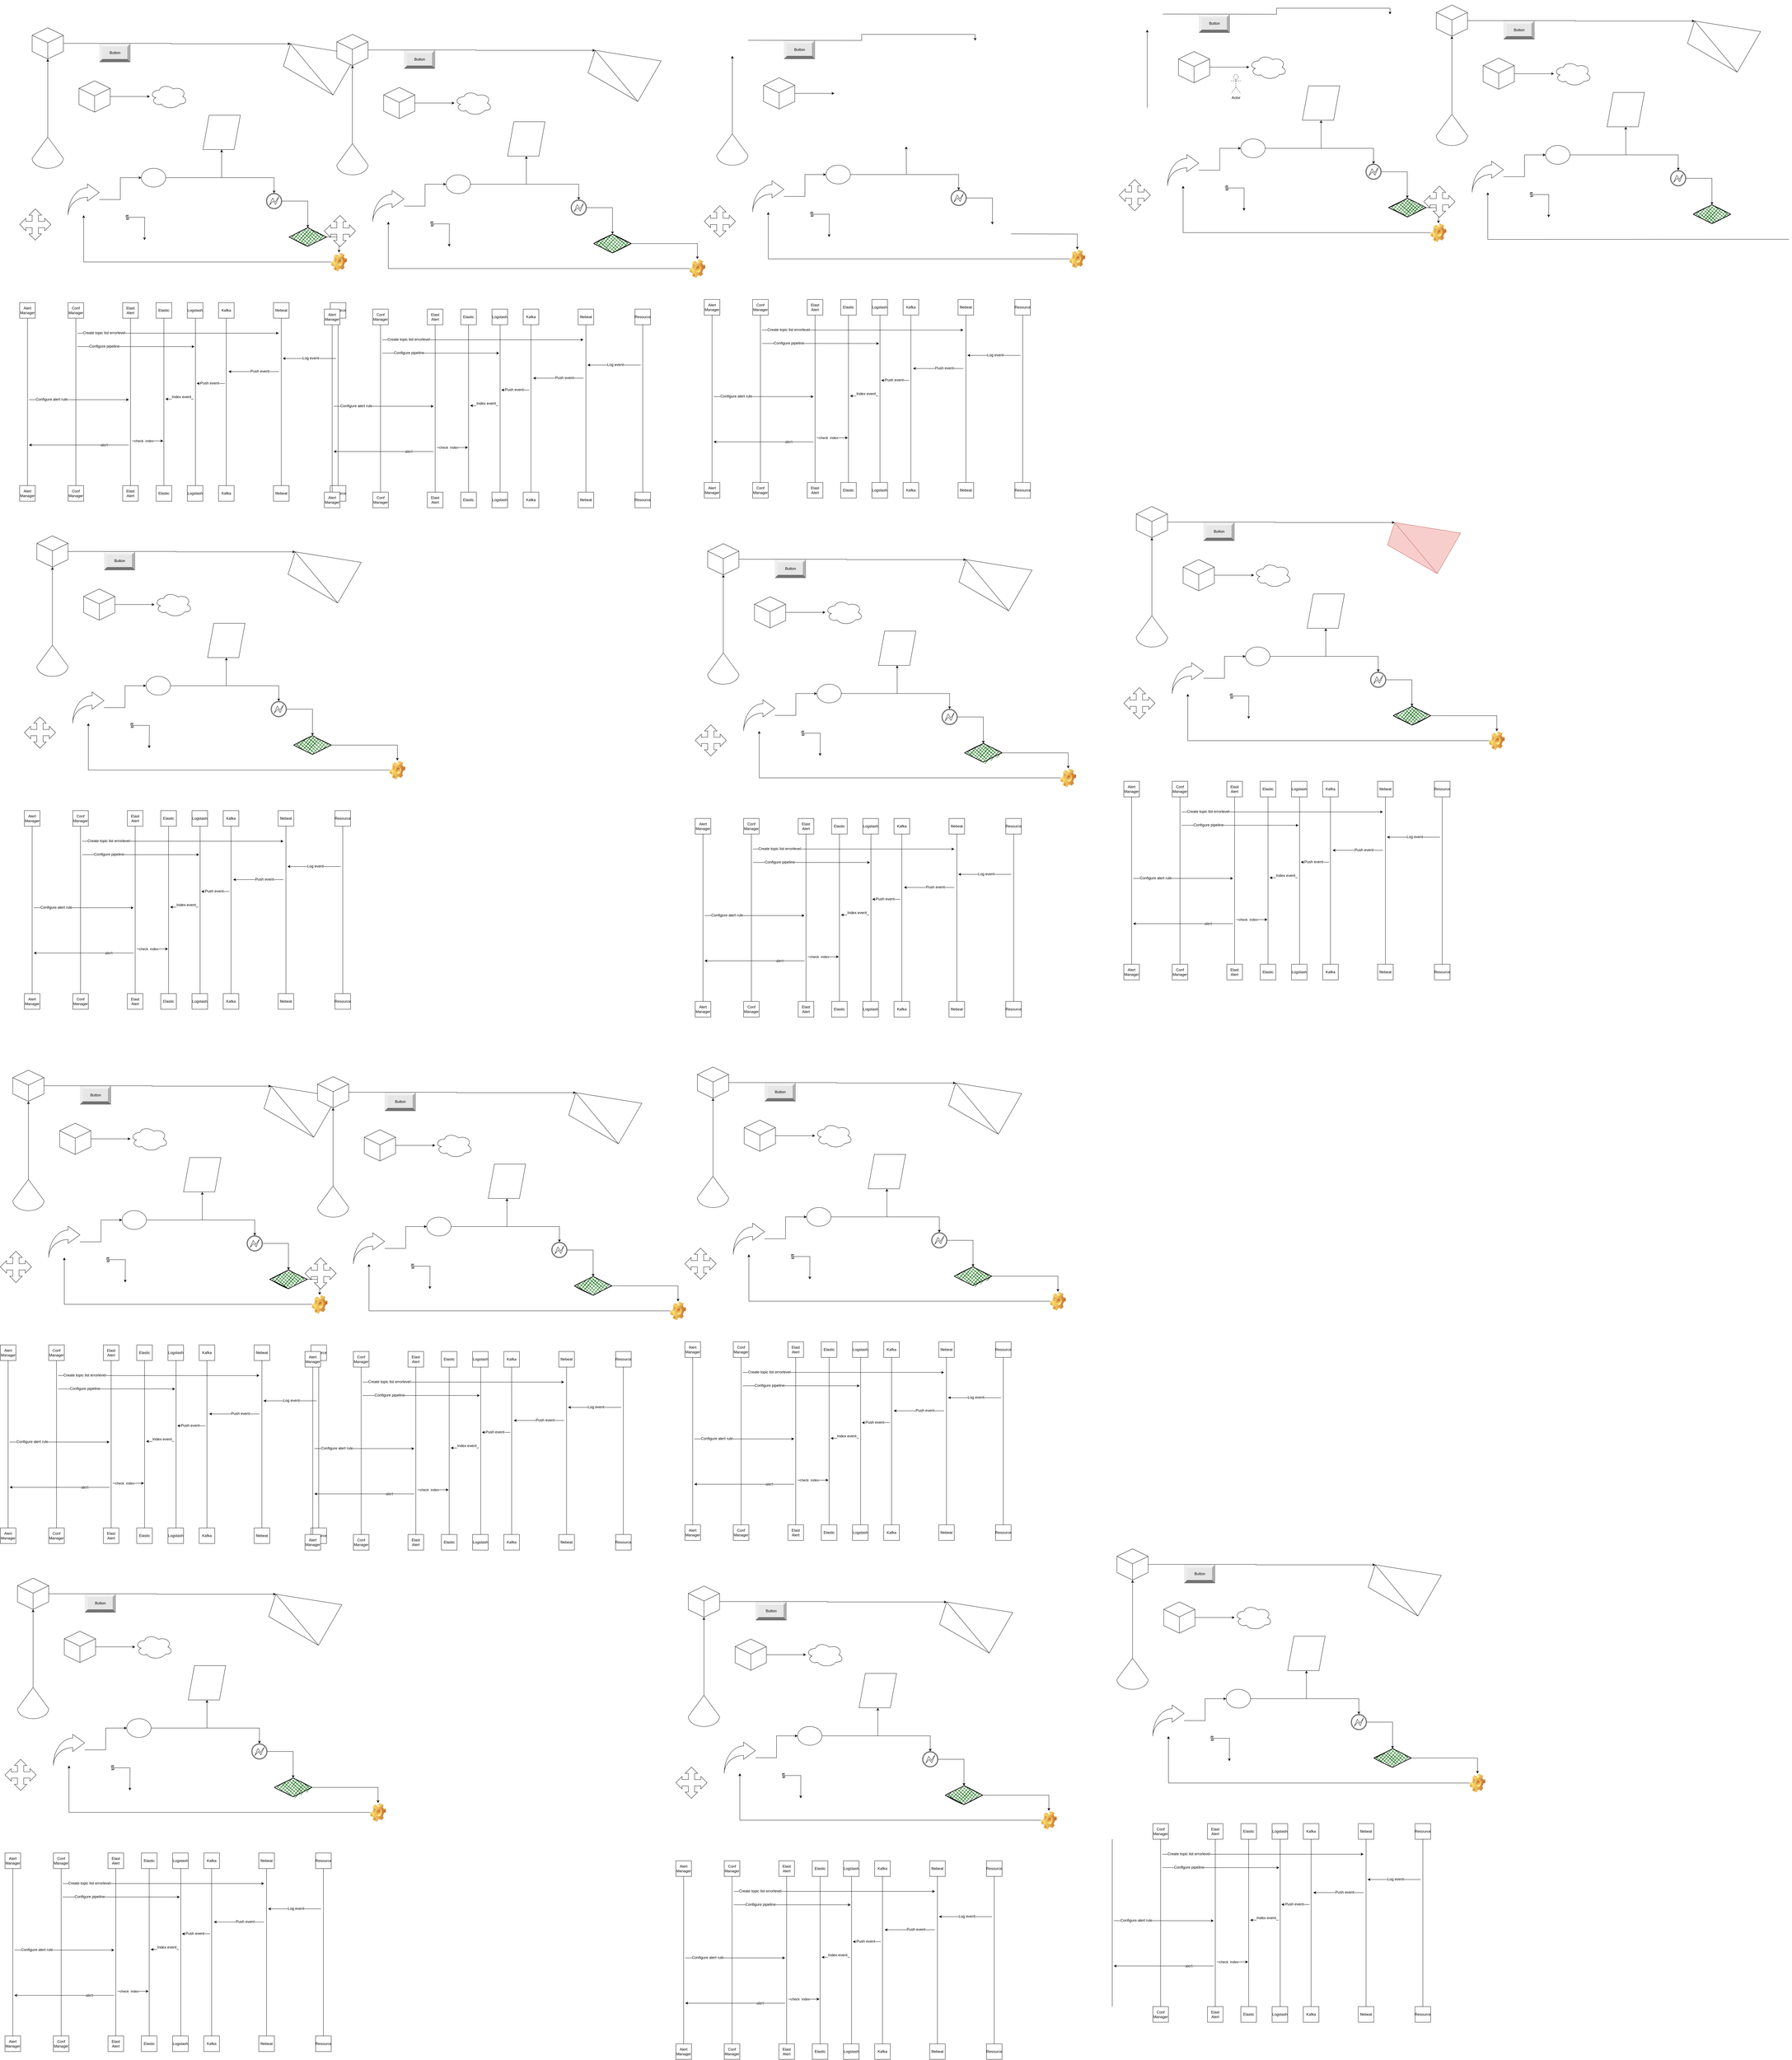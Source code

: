 <mxfile version="14.2.2" type="github" pages="2">
  <diagram id="Re2_eKQuALezutpp5Ufv" name="Page-1">
    <mxGraphModel dx="6814" dy="5738" grid="0" gridSize="10" guides="1" tooltips="1" connect="1" arrows="1" fold="1" page="1" pageScale="1" pageWidth="1169" pageHeight="827" math="0" shadow="0">
      <root>
        <mxCell id="0" />
        <mxCell id="1" parent="0" />
        <mxCell id="wPXH4mjbis2pNeKBEpg1-1" value="" style="edgeStyle=orthogonalEdgeStyle;rounded=0;orthogonalLoop=1;jettySize=auto;html=1;endArrow=none;endFill=0;" parent="1" source="wPXH4mjbis2pNeKBEpg1-2" target="wPXH4mjbis2pNeKBEpg1-3" edge="1">
          <mxGeometry relative="1" as="geometry" />
        </mxCell>
        <mxCell id="wPXH4mjbis2pNeKBEpg1-2" value="Kafka" style="whiteSpace=wrap;html=1;aspect=fixed;" parent="1" vertex="1">
          <mxGeometry x="-1623" y="100" width="50" height="50" as="geometry" />
        </mxCell>
        <mxCell id="wPXH4mjbis2pNeKBEpg1-3" value="Kafka" style="whiteSpace=wrap;html=1;aspect=fixed;" parent="1" vertex="1">
          <mxGeometry x="-1623" y="686" width="50" height="50" as="geometry" />
        </mxCell>
        <mxCell id="wPXH4mjbis2pNeKBEpg1-4" value="" style="edgeStyle=orthogonalEdgeStyle;rounded=0;orthogonalLoop=1;jettySize=auto;html=1;endArrow=none;endFill=0;" parent="1" source="wPXH4mjbis2pNeKBEpg1-5" target="wPXH4mjbis2pNeKBEpg1-6" edge="1">
          <mxGeometry relative="1" as="geometry" />
        </mxCell>
        <mxCell id="wPXH4mjbis2pNeKBEpg1-5" value="filebeat" style="whiteSpace=wrap;html=1;aspect=fixed;" parent="1" vertex="1">
          <mxGeometry x="-1447" y="100" width="50" height="50" as="geometry" />
        </mxCell>
        <mxCell id="wPXH4mjbis2pNeKBEpg1-6" value="filebeat" style="whiteSpace=wrap;html=1;aspect=fixed;" parent="1" vertex="1">
          <mxGeometry x="-1447" y="686" width="50" height="50" as="geometry" />
        </mxCell>
        <mxCell id="wPXH4mjbis2pNeKBEpg1-7" value="" style="edgeStyle=orthogonalEdgeStyle;rounded=0;orthogonalLoop=1;jettySize=auto;html=1;endArrow=none;endFill=0;" parent="1" edge="1">
          <mxGeometry relative="1" as="geometry">
            <mxPoint x="-1697" y="150.0" as="sourcePoint" />
            <mxPoint x="-1697" y="710" as="targetPoint" />
          </mxGeometry>
        </mxCell>
        <mxCell id="wPXH4mjbis2pNeKBEpg1-8" value="Logstash" style="whiteSpace=wrap;html=1;aspect=fixed;" parent="1" vertex="1">
          <mxGeometry x="-1723" y="100" width="50" height="50" as="geometry" />
        </mxCell>
        <mxCell id="wPXH4mjbis2pNeKBEpg1-9" value="Logstash" style="whiteSpace=wrap;html=1;aspect=fixed;" parent="1" vertex="1">
          <mxGeometry x="-1723" y="686" width="50" height="50" as="geometry" />
        </mxCell>
        <mxCell id="wPXH4mjbis2pNeKBEpg1-10" value="" style="edgeStyle=orthogonalEdgeStyle;rounded=0;orthogonalLoop=1;jettySize=auto;html=1;endArrow=none;endFill=0;" parent="1" source="wPXH4mjbis2pNeKBEpg1-11" target="wPXH4mjbis2pNeKBEpg1-12" edge="1">
          <mxGeometry relative="1" as="geometry" />
        </mxCell>
        <mxCell id="wPXH4mjbis2pNeKBEpg1-11" value="Elastic" style="whiteSpace=wrap;html=1;aspect=fixed;" parent="1" vertex="1">
          <mxGeometry x="-1823" y="100" width="50" height="50" as="geometry" />
        </mxCell>
        <mxCell id="wPXH4mjbis2pNeKBEpg1-12" value="Elastic" style="whiteSpace=wrap;html=1;aspect=fixed;" parent="1" vertex="1">
          <mxGeometry x="-1823" y="686" width="50" height="50" as="geometry" />
        </mxCell>
        <mxCell id="wPXH4mjbis2pNeKBEpg1-13" value="" style="edgeStyle=orthogonalEdgeStyle;rounded=0;orthogonalLoop=1;jettySize=auto;html=1;endArrow=none;endFill=0;" parent="1" edge="1">
          <mxGeometry relative="1" as="geometry">
            <mxPoint x="-2155" y="150.0" as="sourcePoint" />
          </mxGeometry>
        </mxCell>
        <mxCell id="wPXH4mjbis2pNeKBEpg1-16" value="" style="edgeStyle=orthogonalEdgeStyle;rounded=0;orthogonalLoop=1;jettySize=auto;html=1;endArrow=none;endFill=0;" parent="1" source="wPXH4mjbis2pNeKBEpg1-17" target="wPXH4mjbis2pNeKBEpg1-18" edge="1">
          <mxGeometry relative="1" as="geometry" />
        </mxCell>
        <mxCell id="wPXH4mjbis2pNeKBEpg1-17" value="Conf&lt;br&gt;Manager" style="whiteSpace=wrap;html=1;aspect=fixed;" parent="1" vertex="1">
          <mxGeometry x="-2105" y="100" width="50" height="50" as="geometry" />
        </mxCell>
        <mxCell id="wPXH4mjbis2pNeKBEpg1-18" value="Conf&lt;br&gt;Manager" style="whiteSpace=wrap;html=1;aspect=fixed;" parent="1" vertex="1">
          <mxGeometry x="-2105" y="686" width="50" height="50" as="geometry" />
        </mxCell>
        <mxCell id="wPXH4mjbis2pNeKBEpg1-19" value="" style="endArrow=classic;html=1;strokeColor=#000000;" parent="1" edge="1">
          <mxGeometry width="50" height="50" relative="1" as="geometry">
            <mxPoint x="-2075" y="241" as="sourcePoint" />
            <mxPoint x="-1700" y="241" as="targetPoint" />
          </mxGeometry>
        </mxCell>
        <mxCell id="wPXH4mjbis2pNeKBEpg1-20" value="Configure pipeline" style="text;html=1;align=center;verticalAlign=middle;resizable=0;points=[];labelBackgroundColor=#ffffff;" parent="wPXH4mjbis2pNeKBEpg1-19" vertex="1" connectable="0">
          <mxGeometry x="0.234" y="1" relative="1" as="geometry">
            <mxPoint x="-146" as="offset" />
          </mxGeometry>
        </mxCell>
        <mxCell id="wPXH4mjbis2pNeKBEpg1-21" value="" style="endArrow=classic;html=1;fontColor=#B0B0B0;" parent="1" edge="1">
          <mxGeometry width="50" height="50" relative="1" as="geometry">
            <mxPoint x="-2075" y="198" as="sourcePoint" />
            <mxPoint x="-1430" y="198" as="targetPoint" />
          </mxGeometry>
        </mxCell>
        <mxCell id="wPXH4mjbis2pNeKBEpg1-22" value="&lt;font color=&quot;#000000&quot;&gt;Create topic list errorlevel&lt;/font&gt;" style="text;html=1;align=center;verticalAlign=middle;resizable=0;points=[];labelBackgroundColor=#ffffff;fontColor=#B0B0B0;" parent="wPXH4mjbis2pNeKBEpg1-21" vertex="1" connectable="0">
          <mxGeometry x="0.194" y="1" relative="1" as="geometry">
            <mxPoint x="-300" as="offset" />
          </mxGeometry>
        </mxCell>
        <mxCell id="wPXH4mjbis2pNeKBEpg1-25" value="" style="edgeStyle=orthogonalEdgeStyle;rounded=0;orthogonalLoop=1;jettySize=auto;html=1;endArrow=none;endFill=0;" parent="1" source="wPXH4mjbis2pNeKBEpg1-26" target="wPXH4mjbis2pNeKBEpg1-27" edge="1">
          <mxGeometry relative="1" as="geometry" />
        </mxCell>
        <mxCell id="wPXH4mjbis2pNeKBEpg1-26" value="Resource" style="whiteSpace=wrap;html=1;aspect=fixed;" parent="1" vertex="1">
          <mxGeometry x="-1265" y="100" width="50" height="50" as="geometry" />
        </mxCell>
        <mxCell id="wPXH4mjbis2pNeKBEpg1-27" value="Resource" style="whiteSpace=wrap;html=1;aspect=fixed;" parent="1" vertex="1">
          <mxGeometry x="-1265" y="686" width="50" height="50" as="geometry" />
        </mxCell>
        <mxCell id="wPXH4mjbis2pNeKBEpg1-28" value="" style="endArrow=none;html=1;strokeColor=#000000;endFill=0;startFill=1;startArrow=classic;" parent="1" edge="1">
          <mxGeometry width="50" height="50" relative="1" as="geometry">
            <mxPoint x="-1417" y="279" as="sourcePoint" />
            <mxPoint x="-1247" y="279" as="targetPoint" />
            <Array as="points">
              <mxPoint x="-1357" y="279" />
            </Array>
          </mxGeometry>
        </mxCell>
        <mxCell id="wPXH4mjbis2pNeKBEpg1-29" value="Log event" style="text;html=1;align=center;verticalAlign=middle;resizable=0;points=[];labelBackgroundColor=#ffffff;" parent="wPXH4mjbis2pNeKBEpg1-28" vertex="1" connectable="0">
          <mxGeometry x="0.194" y="1" relative="1" as="geometry">
            <mxPoint x="-12.86" as="offset" />
          </mxGeometry>
        </mxCell>
        <mxCell id="wPXH4mjbis2pNeKBEpg1-30" value="" style="endArrow=none;html=1;strokeColor=#000000;endFill=0;startArrow=classic;startFill=1;" parent="1" edge="1">
          <mxGeometry width="50" height="50" relative="1" as="geometry">
            <mxPoint x="-1591" y="321" as="sourcePoint" />
            <mxPoint x="-1430" y="321" as="targetPoint" />
          </mxGeometry>
        </mxCell>
        <mxCell id="wPXH4mjbis2pNeKBEpg1-31" value="Push event" style="text;html=1;align=center;verticalAlign=middle;resizable=0;points=[];labelBackgroundColor=#ffffff;" parent="wPXH4mjbis2pNeKBEpg1-30" vertex="1" connectable="0">
          <mxGeometry x="0.194" y="1" relative="1" as="geometry">
            <mxPoint x="4" as="offset" />
          </mxGeometry>
        </mxCell>
        <mxCell id="wPXH4mjbis2pNeKBEpg1-32" value="" style="endArrow=none;html=1;strokeColor=#000000;endFill=0;startArrow=classic;startFill=1;" parent="1" edge="1">
          <mxGeometry width="50" height="50" relative="1" as="geometry">
            <mxPoint x="-1693" y="359" as="sourcePoint" />
            <mxPoint x="-1603" y="359" as="targetPoint" />
            <Array as="points">
              <mxPoint x="-1643" y="359" />
              <mxPoint x="-1623" y="359" />
            </Array>
          </mxGeometry>
        </mxCell>
        <mxCell id="wPXH4mjbis2pNeKBEpg1-33" value="Push event" style="text;html=1;align=center;verticalAlign=middle;resizable=0;points=[];labelBackgroundColor=#ffffff;" parent="wPXH4mjbis2pNeKBEpg1-32" vertex="1" connectable="0">
          <mxGeometry x="0.194" y="1" relative="1" as="geometry">
            <mxPoint x="-12.86" as="offset" />
          </mxGeometry>
        </mxCell>
        <mxCell id="wPXH4mjbis2pNeKBEpg1-34" value="" style="endArrow=none;html=1;strokeColor=#000000;endFill=0;startArrow=classic;startFill=1;" parent="1" edge="1">
          <mxGeometry width="50" height="50" relative="1" as="geometry">
            <mxPoint x="-1793" y="409" as="sourcePoint" />
            <mxPoint x="-1703" y="409" as="targetPoint" />
          </mxGeometry>
        </mxCell>
        <mxCell id="wPXH4mjbis2pNeKBEpg1-35" value="Index event" style="text;html=1;align=center;verticalAlign=middle;resizable=0;points=[];labelBackgroundColor=#ffffff;" parent="wPXH4mjbis2pNeKBEpg1-34" vertex="1" connectable="0">
          <mxGeometry x="0.194" y="1" relative="1" as="geometry">
            <mxPoint x="-2.86" y="-6" as="offset" />
          </mxGeometry>
        </mxCell>
        <mxCell id="wPXH4mjbis2pNeKBEpg1-36" value="" style="endArrow=none;html=1;strokeColor=#000000;endFill=0;startFill=1;startArrow=classic;" parent="1" edge="1">
          <mxGeometry width="50" height="50" relative="1" as="geometry">
            <mxPoint x="-2230" y="556" as="sourcePoint" />
            <mxPoint x="-1910" y="556" as="targetPoint" />
          </mxGeometry>
        </mxCell>
        <mxCell id="wPXH4mjbis2pNeKBEpg1-37" value="alert" style="text;html=1;align=center;verticalAlign=middle;resizable=0;points=[];labelBackgroundColor=#ffffff;" parent="wPXH4mjbis2pNeKBEpg1-36" vertex="1" connectable="0">
          <mxGeometry x="0.194" y="1" relative="1" as="geometry">
            <mxPoint x="49" y="1" as="offset" />
          </mxGeometry>
        </mxCell>
        <mxCell id="neoo7o6oHTqreek1lL6x-1" value="" style="edgeStyle=orthogonalEdgeStyle;rounded=0;orthogonalLoop=1;jettySize=auto;html=1;endArrow=none;endFill=0;" parent="1" source="neoo7o6oHTqreek1lL6x-2" target="neoo7o6oHTqreek1lL6x-3" edge="1">
          <mxGeometry relative="1" as="geometry" />
        </mxCell>
        <mxCell id="neoo7o6oHTqreek1lL6x-2" value="Alert&lt;br&gt;Manager" style="whiteSpace=wrap;html=1;aspect=fixed;" parent="1" vertex="1">
          <mxGeometry x="-2260" y="100" width="50" height="50" as="geometry" />
        </mxCell>
        <mxCell id="neoo7o6oHTqreek1lL6x-3" value="Alert&lt;br&gt;Manager" style="whiteSpace=wrap;html=1;aspect=fixed;" parent="1" vertex="1">
          <mxGeometry x="-2260" y="686" width="50" height="50" as="geometry" />
        </mxCell>
        <mxCell id="neoo7o6oHTqreek1lL6x-4" value="" style="edgeStyle=orthogonalEdgeStyle;rounded=0;orthogonalLoop=1;jettySize=auto;html=1;endArrow=none;endFill=0;" parent="1" source="neoo7o6oHTqreek1lL6x-5" target="neoo7o6oHTqreek1lL6x-6" edge="1">
          <mxGeometry relative="1" as="geometry" />
        </mxCell>
        <mxCell id="neoo7o6oHTqreek1lL6x-5" value="Elast Alert" style="whiteSpace=wrap;html=1;aspect=fixed;" parent="1" vertex="1">
          <mxGeometry x="-1930" y="100" width="50" height="50" as="geometry" />
        </mxCell>
        <mxCell id="neoo7o6oHTqreek1lL6x-6" value="Elast Alert" style="whiteSpace=wrap;html=1;aspect=fixed;" parent="1" vertex="1">
          <mxGeometry x="-1930" y="686" width="50" height="50" as="geometry" />
        </mxCell>
        <mxCell id="neoo7o6oHTqreek1lL6x-7" value="" style="endArrow=classic;html=1;strokeColor=#000000;" parent="1" edge="1">
          <mxGeometry width="50" height="50" relative="1" as="geometry">
            <mxPoint x="-2230" y="411" as="sourcePoint" />
            <mxPoint x="-1910" y="411" as="targetPoint" />
          </mxGeometry>
        </mxCell>
        <mxCell id="neoo7o6oHTqreek1lL6x-8" value="Configure alert rule" style="text;html=1;align=center;verticalAlign=middle;resizable=0;points=[];labelBackgroundColor=#ffffff;" parent="neoo7o6oHTqreek1lL6x-7" vertex="1" connectable="0">
          <mxGeometry x="0.234" y="1" relative="1" as="geometry">
            <mxPoint x="-126" as="offset" />
          </mxGeometry>
        </mxCell>
        <mxCell id="neoo7o6oHTqreek1lL6x-10" value="" style="endArrow=none;html=1;strokeColor=#000000;endFill=0;startArrow=classic;startFill=1;" parent="1" edge="1">
          <mxGeometry width="50" height="50" relative="1" as="geometry">
            <mxPoint x="-1800" y="543" as="sourcePoint" />
            <mxPoint x="-1900" y="543" as="targetPoint" />
            <Array as="points" />
          </mxGeometry>
        </mxCell>
        <mxCell id="neoo7o6oHTqreek1lL6x-12" value="check&amp;nbsp; index" style="edgeLabel;html=1;align=center;verticalAlign=middle;resizable=0;points=[];" parent="neoo7o6oHTqreek1lL6x-10" vertex="1" connectable="0">
          <mxGeometry x="0.24" relative="1" as="geometry">
            <mxPoint as="offset" />
          </mxGeometry>
        </mxCell>
        <mxCell id="neoo7o6oHTqreek1lL6x-22" value="" style="edgeStyle=orthogonalEdgeStyle;rounded=0;orthogonalLoop=1;jettySize=auto;html=1;strokeColor=#000000;" parent="1" source="neoo7o6oHTqreek1lL6x-13" target="neoo7o6oHTqreek1lL6x-21" edge="1">
          <mxGeometry relative="1" as="geometry" />
        </mxCell>
        <mxCell id="neoo7o6oHTqreek1lL6x-29" value="" style="edgeStyle=orthogonalEdgeStyle;rounded=0;orthogonalLoop=1;jettySize=auto;html=1;strokeColor=#000000;" parent="1" source="neoo7o6oHTqreek1lL6x-13" target="neoo7o6oHTqreek1lL6x-24" edge="1">
          <mxGeometry relative="1" as="geometry" />
        </mxCell>
        <mxCell id="neoo7o6oHTqreek1lL6x-13" value="" style="ellipse;whiteSpace=wrap;html=1;" parent="1" vertex="1">
          <mxGeometry x="-1870" y="-330" width="78" height="60" as="geometry" />
        </mxCell>
        <mxCell id="neoo7o6oHTqreek1lL6x-19" value="" style="edgeStyle=orthogonalEdgeStyle;rounded=0;orthogonalLoop=1;jettySize=auto;html=1;" parent="1" source="neoo7o6oHTqreek1lL6x-14" target="neoo7o6oHTqreek1lL6x-13" edge="1">
          <mxGeometry relative="1" as="geometry" />
        </mxCell>
        <mxCell id="neoo7o6oHTqreek1lL6x-14" value="" style="html=1;shadow=0;dashed=0;align=center;verticalAlign=middle;shape=mxgraph.arrows2.jumpInArrow;dy=15;dx=38;arrowHead=55;" parent="1" vertex="1">
          <mxGeometry x="-2105" y="-280" width="100" height="100" as="geometry" />
        </mxCell>
        <mxCell id="neoo7o6oHTqreek1lL6x-18" value="" style="edgeStyle=orthogonalEdgeStyle;rounded=0;orthogonalLoop=1;jettySize=auto;html=1;" parent="1" source="neoo7o6oHTqreek1lL6x-15" target="neoo7o6oHTqreek1lL6x-14" edge="1">
          <mxGeometry relative="1" as="geometry" />
        </mxCell>
        <mxCell id="neoo7o6oHTqreek1lL6x-15" value="" style="shape=image;html=1;verticalLabelPosition=bottom;verticalAlign=top;imageAspect=0;image=img/clipart/Gear_128x128.png" parent="1" vertex="1">
          <mxGeometry x="-1262" y="-60" width="50" height="60" as="geometry" />
        </mxCell>
        <mxCell id="neoo7o6oHTqreek1lL6x-17" value="" style="edgeStyle=orthogonalEdgeStyle;rounded=0;orthogonalLoop=1;jettySize=auto;html=1;" parent="1" source="neoo7o6oHTqreek1lL6x-16" target="neoo7o6oHTqreek1lL6x-15" edge="1">
          <mxGeometry relative="1" as="geometry" />
        </mxCell>
        <mxCell id="neoo7o6oHTqreek1lL6x-16" value="" style="rhombus;whiteSpace=wrap;html=1;strokeWidth=2;fillWeight=-1;hachureGap=8;fillStyle=cross-hatch;fillColor=#006600;sketch=1;" parent="1" vertex="1">
          <mxGeometry x="-1397" y="-140" width="120" height="60" as="geometry" />
        </mxCell>
        <mxCell id="neoo7o6oHTqreek1lL6x-20" value="Button" style="labelPosition=center;verticalLabelPosition=middle;align=center;html=1;shape=mxgraph.basic.shaded_button;dx=10;fillColor=#E6E6E6;strokeColor=none;" parent="1" vertex="1">
          <mxGeometry x="-2005" y="-730" width="100" height="60" as="geometry" />
        </mxCell>
        <mxCell id="neoo7o6oHTqreek1lL6x-23" style="edgeStyle=orthogonalEdgeStyle;rounded=0;orthogonalLoop=1;jettySize=auto;html=1;strokeColor=#000000;entryX=0.5;entryY=0;entryDx=0;entryDy=0;" parent="1" source="neoo7o6oHTqreek1lL6x-21" target="neoo7o6oHTqreek1lL6x-16" edge="1">
          <mxGeometry relative="1" as="geometry">
            <mxPoint x="-1390" y="-220" as="targetPoint" />
          </mxGeometry>
        </mxCell>
        <mxCell id="neoo7o6oHTqreek1lL6x-21" value="" style="shape=mxgraph.bpmn.shape;html=1;verticalLabelPosition=bottom;labelBackgroundColor=#ffffff;verticalAlign=top;align=center;perimeter=ellipsePerimeter;outlineConnect=0;outline=boundInt;symbol=error;" parent="1" vertex="1">
          <mxGeometry x="-1470" y="-250" width="50" height="50" as="geometry" />
        </mxCell>
        <mxCell id="neoo7o6oHTqreek1lL6x-24" value="" style="shape=parallelogram;perimeter=parallelogramPerimeter;whiteSpace=wrap;html=1;fixedSize=1;" parent="1" vertex="1">
          <mxGeometry x="-1673" y="-500" width="120" height="110" as="geometry" />
        </mxCell>
        <mxCell id="neoo7o6oHTqreek1lL6x-31" value="" style="edgeStyle=orthogonalEdgeStyle;rounded=0;orthogonalLoop=1;jettySize=auto;html=1;strokeColor=#000000;" parent="1" source="neoo7o6oHTqreek1lL6x-25" target="neoo7o6oHTqreek1lL6x-30" edge="1">
          <mxGeometry relative="1" as="geometry" />
        </mxCell>
        <mxCell id="neoo7o6oHTqreek1lL6x-25" value="" style="whiteSpace=wrap;html=1;shape=mxgraph.basic.isocube;isoAngle=15;" parent="1" vertex="1">
          <mxGeometry x="-2070" y="-610" width="100" height="100" as="geometry" />
        </mxCell>
        <mxCell id="YgYwu3XMY0mxEqjxL5U3-1" style="edgeStyle=orthogonalEdgeStyle;rounded=0;orthogonalLoop=1;jettySize=auto;html=1;entryX=0;entryY=0;entryDx=73.5;entryDy=0;entryPerimeter=0;" parent="1" source="neoo7o6oHTqreek1lL6x-26" target="neoo7o6oHTqreek1lL6x-33" edge="1">
          <mxGeometry relative="1" as="geometry" />
        </mxCell>
        <mxCell id="neoo7o6oHTqreek1lL6x-26" value="" style="whiteSpace=wrap;html=1;shape=mxgraph.basic.isocube;isoAngle=15;" parent="1" vertex="1">
          <mxGeometry x="-2220" y="-780" width="100" height="100" as="geometry" />
        </mxCell>
        <mxCell id="neoo7o6oHTqreek1lL6x-32" style="edgeStyle=orthogonalEdgeStyle;rounded=0;orthogonalLoop=1;jettySize=auto;html=1;strokeColor=#000000;" parent="1" source="neoo7o6oHTqreek1lL6x-27" edge="1">
          <mxGeometry relative="1" as="geometry">
            <mxPoint x="-1860" y="-100" as="targetPoint" />
          </mxGeometry>
        </mxCell>
        <mxCell id="neoo7o6oHTqreek1lL6x-27" value="" style="shape=mxgraph.bpmn.script_task;html=1;outlineConnect=0;" parent="1" vertex="1">
          <mxGeometry x="-1920" y="-180" width="10" height="14" as="geometry" />
        </mxCell>
        <mxCell id="neoo7o6oHTqreek1lL6x-28" value="" style="html=1;shadow=0;dashed=0;align=center;verticalAlign=middle;shape=mxgraph.arrows2.quadArrow;dy=10;dx=20;notch=24;arrowHead=10;" parent="1" vertex="1">
          <mxGeometry x="-2260" y="-200" width="100" height="100" as="geometry" />
        </mxCell>
        <mxCell id="neoo7o6oHTqreek1lL6x-30" value="" style="ellipse;shape=cloud;whiteSpace=wrap;html=1;" parent="1" vertex="1">
          <mxGeometry x="-1843" y="-600" width="120" height="80" as="geometry" />
        </mxCell>
        <mxCell id="neoo7o6oHTqreek1lL6x-33" value="" style="verticalLabelPosition=bottom;verticalAlign=top;html=1;shape=mxgraph.basic.pyramid;dx1=0.49;dx2=0;dy1=0.08;dy2=1;rotation=-60;" parent="1" vertex="1">
          <mxGeometry x="-1380" y="-780" width="150" height="200" as="geometry" />
        </mxCell>
        <mxCell id="YgYwu3XMY0mxEqjxL5U3-2" style="edgeStyle=orthogonalEdgeStyle;rounded=0;orthogonalLoop=1;jettySize=auto;html=1;entryX=0.5;entryY=1;entryDx=0;entryDy=0;entryPerimeter=0;" parent="1" source="neoo7o6oHTqreek1lL6x-35" target="neoo7o6oHTqreek1lL6x-26" edge="1">
          <mxGeometry relative="1" as="geometry" />
        </mxCell>
        <mxCell id="neoo7o6oHTqreek1lL6x-35" value="" style="verticalLabelPosition=bottom;verticalAlign=top;html=1;shape=mxgraph.basic.cone2;dx=0.5;dy=0.68;" parent="1" vertex="1">
          <mxGeometry x="-2220" y="-430" width="100" height="100" as="geometry" />
        </mxCell>
        <mxCell id="YgYwu3XMY0mxEqjxL5U3-3" value="" style="edgeStyle=orthogonalEdgeStyle;rounded=0;orthogonalLoop=1;jettySize=auto;html=1;endArrow=none;endFill=0;" parent="1" source="YgYwu3XMY0mxEqjxL5U3-4" target="YgYwu3XMY0mxEqjxL5U3-5" edge="1">
          <mxGeometry relative="1" as="geometry" />
        </mxCell>
        <mxCell id="YgYwu3XMY0mxEqjxL5U3-4" value="Kafka" style="whiteSpace=wrap;html=1;aspect=fixed;" parent="1" vertex="1">
          <mxGeometry x="-1608" y="1727" width="50" height="50" as="geometry" />
        </mxCell>
        <mxCell id="YgYwu3XMY0mxEqjxL5U3-5" value="Kafka" style="whiteSpace=wrap;html=1;aspect=fixed;" parent="1" vertex="1">
          <mxGeometry x="-1608" y="2313" width="50" height="50" as="geometry" />
        </mxCell>
        <mxCell id="YgYwu3XMY0mxEqjxL5U3-6" value="" style="edgeStyle=orthogonalEdgeStyle;rounded=0;orthogonalLoop=1;jettySize=auto;html=1;endArrow=none;endFill=0;" parent="1" source="YgYwu3XMY0mxEqjxL5U3-7" target="YgYwu3XMY0mxEqjxL5U3-8" edge="1">
          <mxGeometry relative="1" as="geometry" />
        </mxCell>
        <mxCell id="YgYwu3XMY0mxEqjxL5U3-7" value="filebeat" style="whiteSpace=wrap;html=1;aspect=fixed;" parent="1" vertex="1">
          <mxGeometry x="-1432" y="1727" width="50" height="50" as="geometry" />
        </mxCell>
        <mxCell id="YgYwu3XMY0mxEqjxL5U3-8" value="filebeat" style="whiteSpace=wrap;html=1;aspect=fixed;" parent="1" vertex="1">
          <mxGeometry x="-1432" y="2313" width="50" height="50" as="geometry" />
        </mxCell>
        <mxCell id="YgYwu3XMY0mxEqjxL5U3-9" value="" style="edgeStyle=orthogonalEdgeStyle;rounded=0;orthogonalLoop=1;jettySize=auto;html=1;endArrow=none;endFill=0;" parent="1" edge="1">
          <mxGeometry relative="1" as="geometry">
            <mxPoint x="-1682" y="1777" as="sourcePoint" />
            <mxPoint x="-1682" y="2337" as="targetPoint" />
          </mxGeometry>
        </mxCell>
        <mxCell id="YgYwu3XMY0mxEqjxL5U3-10" value="Logstash" style="whiteSpace=wrap;html=1;aspect=fixed;" parent="1" vertex="1">
          <mxGeometry x="-1708" y="1727" width="50" height="50" as="geometry" />
        </mxCell>
        <mxCell id="YgYwu3XMY0mxEqjxL5U3-11" value="Logstash" style="whiteSpace=wrap;html=1;aspect=fixed;" parent="1" vertex="1">
          <mxGeometry x="-1708" y="2313" width="50" height="50" as="geometry" />
        </mxCell>
        <mxCell id="YgYwu3XMY0mxEqjxL5U3-12" value="" style="edgeStyle=orthogonalEdgeStyle;rounded=0;orthogonalLoop=1;jettySize=auto;html=1;endArrow=none;endFill=0;" parent="1" source="YgYwu3XMY0mxEqjxL5U3-13" target="YgYwu3XMY0mxEqjxL5U3-14" edge="1">
          <mxGeometry relative="1" as="geometry" />
        </mxCell>
        <mxCell id="YgYwu3XMY0mxEqjxL5U3-13" value="Elastic" style="whiteSpace=wrap;html=1;aspect=fixed;" parent="1" vertex="1">
          <mxGeometry x="-1808" y="1727" width="50" height="50" as="geometry" />
        </mxCell>
        <mxCell id="YgYwu3XMY0mxEqjxL5U3-14" value="Elastic" style="whiteSpace=wrap;html=1;aspect=fixed;" parent="1" vertex="1">
          <mxGeometry x="-1808" y="2313" width="50" height="50" as="geometry" />
        </mxCell>
        <mxCell id="YgYwu3XMY0mxEqjxL5U3-15" value="" style="edgeStyle=orthogonalEdgeStyle;rounded=0;orthogonalLoop=1;jettySize=auto;html=1;endArrow=none;endFill=0;" parent="1" source="YgYwu3XMY0mxEqjxL5U3-16" target="YgYwu3XMY0mxEqjxL5U3-17" edge="1">
          <mxGeometry relative="1" as="geometry" />
        </mxCell>
        <mxCell id="YgYwu3XMY0mxEqjxL5U3-16" value="Conf&lt;br&gt;Manager" style="whiteSpace=wrap;html=1;aspect=fixed;" parent="1" vertex="1">
          <mxGeometry x="-2090" y="1727" width="50" height="50" as="geometry" />
        </mxCell>
        <mxCell id="YgYwu3XMY0mxEqjxL5U3-17" value="Conf&lt;br&gt;Manager" style="whiteSpace=wrap;html=1;aspect=fixed;" parent="1" vertex="1">
          <mxGeometry x="-2090" y="2313" width="50" height="50" as="geometry" />
        </mxCell>
        <mxCell id="YgYwu3XMY0mxEqjxL5U3-18" value="" style="endArrow=classic;html=1;strokeColor=#000000;" parent="1" edge="1">
          <mxGeometry width="50" height="50" relative="1" as="geometry">
            <mxPoint x="-2060" y="1868" as="sourcePoint" />
            <mxPoint x="-1685" y="1868" as="targetPoint" />
          </mxGeometry>
        </mxCell>
        <mxCell id="YgYwu3XMY0mxEqjxL5U3-19" value="Configure pipeline" style="text;html=1;align=center;verticalAlign=middle;resizable=0;points=[];labelBackgroundColor=#ffffff;" parent="YgYwu3XMY0mxEqjxL5U3-18" vertex="1" connectable="0">
          <mxGeometry x="0.234" y="1" relative="1" as="geometry">
            <mxPoint x="-146" as="offset" />
          </mxGeometry>
        </mxCell>
        <mxCell id="YgYwu3XMY0mxEqjxL5U3-20" value="" style="endArrow=classic;html=1;fontColor=#B0B0B0;" parent="1" edge="1">
          <mxGeometry width="50" height="50" relative="1" as="geometry">
            <mxPoint x="-2060" y="1825" as="sourcePoint" />
            <mxPoint x="-1415" y="1825" as="targetPoint" />
          </mxGeometry>
        </mxCell>
        <mxCell id="YgYwu3XMY0mxEqjxL5U3-21" value="&lt;font color=&quot;#000000&quot;&gt;Create topic list errorlevel&lt;/font&gt;" style="text;html=1;align=center;verticalAlign=middle;resizable=0;points=[];labelBackgroundColor=#ffffff;fontColor=#B0B0B0;" parent="YgYwu3XMY0mxEqjxL5U3-20" vertex="1" connectable="0">
          <mxGeometry x="0.194" y="1" relative="1" as="geometry">
            <mxPoint x="-300" as="offset" />
          </mxGeometry>
        </mxCell>
        <mxCell id="YgYwu3XMY0mxEqjxL5U3-22" value="" style="edgeStyle=orthogonalEdgeStyle;rounded=0;orthogonalLoop=1;jettySize=auto;html=1;endArrow=none;endFill=0;" parent="1" source="YgYwu3XMY0mxEqjxL5U3-23" target="YgYwu3XMY0mxEqjxL5U3-24" edge="1">
          <mxGeometry relative="1" as="geometry" />
        </mxCell>
        <mxCell id="YgYwu3XMY0mxEqjxL5U3-23" value="Resource" style="whiteSpace=wrap;html=1;aspect=fixed;" parent="1" vertex="1">
          <mxGeometry x="-1250" y="1727" width="50" height="50" as="geometry" />
        </mxCell>
        <mxCell id="YgYwu3XMY0mxEqjxL5U3-24" value="Resource" style="whiteSpace=wrap;html=1;aspect=fixed;" parent="1" vertex="1">
          <mxGeometry x="-1250" y="2313" width="50" height="50" as="geometry" />
        </mxCell>
        <mxCell id="YgYwu3XMY0mxEqjxL5U3-25" value="" style="endArrow=none;html=1;strokeColor=#000000;endFill=0;startFill=1;startArrow=classic;" parent="1" edge="1">
          <mxGeometry width="50" height="50" relative="1" as="geometry">
            <mxPoint x="-1402" y="1906" as="sourcePoint" />
            <mxPoint x="-1232" y="1906" as="targetPoint" />
            <Array as="points">
              <mxPoint x="-1342" y="1906" />
            </Array>
          </mxGeometry>
        </mxCell>
        <mxCell id="YgYwu3XMY0mxEqjxL5U3-26" value="Log event" style="text;html=1;align=center;verticalAlign=middle;resizable=0;points=[];labelBackgroundColor=#ffffff;" parent="YgYwu3XMY0mxEqjxL5U3-25" vertex="1" connectable="0">
          <mxGeometry x="0.194" y="1" relative="1" as="geometry">
            <mxPoint x="-12.86" as="offset" />
          </mxGeometry>
        </mxCell>
        <mxCell id="YgYwu3XMY0mxEqjxL5U3-27" value="" style="endArrow=none;html=1;strokeColor=#000000;endFill=0;startArrow=classic;startFill=1;" parent="1" edge="1">
          <mxGeometry width="50" height="50" relative="1" as="geometry">
            <mxPoint x="-1576" y="1948" as="sourcePoint" />
            <mxPoint x="-1415" y="1948" as="targetPoint" />
          </mxGeometry>
        </mxCell>
        <mxCell id="YgYwu3XMY0mxEqjxL5U3-28" value="Push event" style="text;html=1;align=center;verticalAlign=middle;resizable=0;points=[];labelBackgroundColor=#ffffff;" parent="YgYwu3XMY0mxEqjxL5U3-27" vertex="1" connectable="0">
          <mxGeometry x="0.194" y="1" relative="1" as="geometry">
            <mxPoint x="4" as="offset" />
          </mxGeometry>
        </mxCell>
        <mxCell id="YgYwu3XMY0mxEqjxL5U3-29" value="" style="endArrow=none;html=1;strokeColor=#000000;endFill=0;startArrow=classic;startFill=1;" parent="1" edge="1">
          <mxGeometry width="50" height="50" relative="1" as="geometry">
            <mxPoint x="-1678" y="1986" as="sourcePoint" />
            <mxPoint x="-1588" y="1986" as="targetPoint" />
            <Array as="points">
              <mxPoint x="-1628" y="1986" />
              <mxPoint x="-1608" y="1986" />
            </Array>
          </mxGeometry>
        </mxCell>
        <mxCell id="YgYwu3XMY0mxEqjxL5U3-30" value="Push event" style="text;html=1;align=center;verticalAlign=middle;resizable=0;points=[];labelBackgroundColor=#ffffff;" parent="YgYwu3XMY0mxEqjxL5U3-29" vertex="1" connectable="0">
          <mxGeometry x="0.194" y="1" relative="1" as="geometry">
            <mxPoint x="-12.86" as="offset" />
          </mxGeometry>
        </mxCell>
        <mxCell id="YgYwu3XMY0mxEqjxL5U3-31" value="" style="endArrow=none;html=1;strokeColor=#000000;endFill=0;startArrow=classic;startFill=1;" parent="1" edge="1">
          <mxGeometry width="50" height="50" relative="1" as="geometry">
            <mxPoint x="-1778" y="2036" as="sourcePoint" />
            <mxPoint x="-1688" y="2036" as="targetPoint" />
          </mxGeometry>
        </mxCell>
        <mxCell id="YgYwu3XMY0mxEqjxL5U3-32" value="Index event" style="text;html=1;align=center;verticalAlign=middle;resizable=0;points=[];labelBackgroundColor=#ffffff;" parent="YgYwu3XMY0mxEqjxL5U3-31" vertex="1" connectable="0">
          <mxGeometry x="0.194" y="1" relative="1" as="geometry">
            <mxPoint x="-2.86" y="-6" as="offset" />
          </mxGeometry>
        </mxCell>
        <mxCell id="YgYwu3XMY0mxEqjxL5U3-33" value="" style="endArrow=none;html=1;strokeColor=#000000;endFill=0;startFill=1;startArrow=classic;" parent="1" edge="1">
          <mxGeometry width="50" height="50" relative="1" as="geometry">
            <mxPoint x="-2215" y="2183" as="sourcePoint" />
            <mxPoint x="-1895" y="2183" as="targetPoint" />
          </mxGeometry>
        </mxCell>
        <mxCell id="YgYwu3XMY0mxEqjxL5U3-34" value="alert" style="text;html=1;align=center;verticalAlign=middle;resizable=0;points=[];labelBackgroundColor=#ffffff;" parent="YgYwu3XMY0mxEqjxL5U3-33" vertex="1" connectable="0">
          <mxGeometry x="0.194" y="1" relative="1" as="geometry">
            <mxPoint x="49" y="1" as="offset" />
          </mxGeometry>
        </mxCell>
        <mxCell id="YgYwu3XMY0mxEqjxL5U3-35" value="" style="edgeStyle=orthogonalEdgeStyle;rounded=0;orthogonalLoop=1;jettySize=auto;html=1;endArrow=none;endFill=0;" parent="1" source="YgYwu3XMY0mxEqjxL5U3-36" target="YgYwu3XMY0mxEqjxL5U3-37" edge="1">
          <mxGeometry relative="1" as="geometry" />
        </mxCell>
        <mxCell id="YgYwu3XMY0mxEqjxL5U3-36" value="Alert&lt;br&gt;Manager" style="whiteSpace=wrap;html=1;aspect=fixed;" parent="1" vertex="1">
          <mxGeometry x="-2245" y="1727" width="50" height="50" as="geometry" />
        </mxCell>
        <mxCell id="YgYwu3XMY0mxEqjxL5U3-37" value="Alert&lt;br&gt;Manager" style="whiteSpace=wrap;html=1;aspect=fixed;" parent="1" vertex="1">
          <mxGeometry x="-2245" y="2313" width="50" height="50" as="geometry" />
        </mxCell>
        <mxCell id="YgYwu3XMY0mxEqjxL5U3-38" value="" style="edgeStyle=orthogonalEdgeStyle;rounded=0;orthogonalLoop=1;jettySize=auto;html=1;endArrow=none;endFill=0;" parent="1" source="YgYwu3XMY0mxEqjxL5U3-39" target="YgYwu3XMY0mxEqjxL5U3-40" edge="1">
          <mxGeometry relative="1" as="geometry" />
        </mxCell>
        <mxCell id="YgYwu3XMY0mxEqjxL5U3-39" value="Elast Alert" style="whiteSpace=wrap;html=1;aspect=fixed;" parent="1" vertex="1">
          <mxGeometry x="-1915" y="1727" width="50" height="50" as="geometry" />
        </mxCell>
        <mxCell id="YgYwu3XMY0mxEqjxL5U3-40" value="Elast Alert" style="whiteSpace=wrap;html=1;aspect=fixed;" parent="1" vertex="1">
          <mxGeometry x="-1915" y="2313" width="50" height="50" as="geometry" />
        </mxCell>
        <mxCell id="YgYwu3XMY0mxEqjxL5U3-41" value="" style="endArrow=classic;html=1;strokeColor=#000000;" parent="1" edge="1">
          <mxGeometry width="50" height="50" relative="1" as="geometry">
            <mxPoint x="-2215" y="2038" as="sourcePoint" />
            <mxPoint x="-1895" y="2038" as="targetPoint" />
          </mxGeometry>
        </mxCell>
        <mxCell id="YgYwu3XMY0mxEqjxL5U3-42" value="Configure alert rule" style="text;html=1;align=center;verticalAlign=middle;resizable=0;points=[];labelBackgroundColor=#ffffff;" parent="YgYwu3XMY0mxEqjxL5U3-41" vertex="1" connectable="0">
          <mxGeometry x="0.234" y="1" relative="1" as="geometry">
            <mxPoint x="-126" as="offset" />
          </mxGeometry>
        </mxCell>
        <mxCell id="YgYwu3XMY0mxEqjxL5U3-43" value="" style="endArrow=none;html=1;strokeColor=#000000;endFill=0;startArrow=classic;startFill=1;" parent="1" edge="1">
          <mxGeometry width="50" height="50" relative="1" as="geometry">
            <mxPoint x="-1785" y="2170" as="sourcePoint" />
            <mxPoint x="-1885" y="2170" as="targetPoint" />
            <Array as="points" />
          </mxGeometry>
        </mxCell>
        <mxCell id="YgYwu3XMY0mxEqjxL5U3-44" value="check&amp;nbsp; index" style="edgeLabel;html=1;align=center;verticalAlign=middle;resizable=0;points=[];" parent="YgYwu3XMY0mxEqjxL5U3-43" vertex="1" connectable="0">
          <mxGeometry x="0.24" relative="1" as="geometry">
            <mxPoint as="offset" />
          </mxGeometry>
        </mxCell>
        <mxCell id="YgYwu3XMY0mxEqjxL5U3-45" value="" style="edgeStyle=orthogonalEdgeStyle;rounded=0;orthogonalLoop=1;jettySize=auto;html=1;strokeColor=#000000;" parent="1" source="YgYwu3XMY0mxEqjxL5U3-47" target="YgYwu3XMY0mxEqjxL5U3-56" edge="1">
          <mxGeometry relative="1" as="geometry" />
        </mxCell>
        <mxCell id="YgYwu3XMY0mxEqjxL5U3-46" value="" style="edgeStyle=orthogonalEdgeStyle;rounded=0;orthogonalLoop=1;jettySize=auto;html=1;strokeColor=#000000;" parent="1" source="YgYwu3XMY0mxEqjxL5U3-47" target="YgYwu3XMY0mxEqjxL5U3-57" edge="1">
          <mxGeometry relative="1" as="geometry" />
        </mxCell>
        <mxCell id="YgYwu3XMY0mxEqjxL5U3-47" value="" style="ellipse;whiteSpace=wrap;html=1;" parent="1" vertex="1">
          <mxGeometry x="-1855" y="1297" width="78" height="60" as="geometry" />
        </mxCell>
        <mxCell id="YgYwu3XMY0mxEqjxL5U3-48" value="" style="edgeStyle=orthogonalEdgeStyle;rounded=0;orthogonalLoop=1;jettySize=auto;html=1;" parent="1" source="YgYwu3XMY0mxEqjxL5U3-49" target="YgYwu3XMY0mxEqjxL5U3-47" edge="1">
          <mxGeometry relative="1" as="geometry" />
        </mxCell>
        <mxCell id="YgYwu3XMY0mxEqjxL5U3-49" value="" style="html=1;shadow=0;dashed=0;align=center;verticalAlign=middle;shape=mxgraph.arrows2.jumpInArrow;dy=15;dx=38;arrowHead=55;" parent="1" vertex="1">
          <mxGeometry x="-2090" y="1347" width="100" height="100" as="geometry" />
        </mxCell>
        <mxCell id="YgYwu3XMY0mxEqjxL5U3-50" value="" style="edgeStyle=orthogonalEdgeStyle;rounded=0;orthogonalLoop=1;jettySize=auto;html=1;" parent="1" source="YgYwu3XMY0mxEqjxL5U3-51" target="YgYwu3XMY0mxEqjxL5U3-49" edge="1">
          <mxGeometry relative="1" as="geometry" />
        </mxCell>
        <mxCell id="YgYwu3XMY0mxEqjxL5U3-51" value="" style="shape=image;html=1;verticalLabelPosition=bottom;verticalAlign=top;imageAspect=0;image=img/clipart/Gear_128x128.png" parent="1" vertex="1">
          <mxGeometry x="-1075" y="1567" width="50" height="60" as="geometry" />
        </mxCell>
        <mxCell id="YgYwu3XMY0mxEqjxL5U3-52" value="" style="edgeStyle=orthogonalEdgeStyle;rounded=0;orthogonalLoop=1;jettySize=auto;html=1;" parent="1" source="YgYwu3XMY0mxEqjxL5U3-53" target="YgYwu3XMY0mxEqjxL5U3-51" edge="1">
          <mxGeometry relative="1" as="geometry" />
        </mxCell>
        <mxCell id="YgYwu3XMY0mxEqjxL5U3-53" value="" style="rhombus;whiteSpace=wrap;html=1;strokeWidth=2;fillWeight=-1;hachureGap=8;fillStyle=cross-hatch;fillColor=#006600;sketch=1;" parent="1" vertex="1">
          <mxGeometry x="-1382" y="1487" width="120" height="60" as="geometry" />
        </mxCell>
        <mxCell id="YgYwu3XMY0mxEqjxL5U3-54" value="Button" style="labelPosition=center;verticalLabelPosition=middle;align=center;html=1;shape=mxgraph.basic.shaded_button;dx=10;fillColor=#E6E6E6;strokeColor=none;" parent="1" vertex="1">
          <mxGeometry x="-1990" y="897" width="100" height="60" as="geometry" />
        </mxCell>
        <mxCell id="YgYwu3XMY0mxEqjxL5U3-55" style="edgeStyle=orthogonalEdgeStyle;rounded=0;orthogonalLoop=1;jettySize=auto;html=1;strokeColor=#000000;entryX=0.5;entryY=0;entryDx=0;entryDy=0;" parent="1" source="YgYwu3XMY0mxEqjxL5U3-56" target="YgYwu3XMY0mxEqjxL5U3-53" edge="1">
          <mxGeometry relative="1" as="geometry">
            <mxPoint x="-1375" y="1407" as="targetPoint" />
          </mxGeometry>
        </mxCell>
        <mxCell id="YgYwu3XMY0mxEqjxL5U3-56" value="" style="shape=mxgraph.bpmn.shape;html=1;verticalLabelPosition=bottom;labelBackgroundColor=#ffffff;verticalAlign=top;align=center;perimeter=ellipsePerimeter;outlineConnect=0;outline=boundInt;symbol=error;" parent="1" vertex="1">
          <mxGeometry x="-1455" y="1377" width="50" height="50" as="geometry" />
        </mxCell>
        <mxCell id="YgYwu3XMY0mxEqjxL5U3-57" value="" style="shape=parallelogram;perimeter=parallelogramPerimeter;whiteSpace=wrap;html=1;fixedSize=1;" parent="1" vertex="1">
          <mxGeometry x="-1658" y="1127" width="120" height="110" as="geometry" />
        </mxCell>
        <mxCell id="YgYwu3XMY0mxEqjxL5U3-58" value="" style="edgeStyle=orthogonalEdgeStyle;rounded=0;orthogonalLoop=1;jettySize=auto;html=1;strokeColor=#000000;" parent="1" source="YgYwu3XMY0mxEqjxL5U3-59" target="YgYwu3XMY0mxEqjxL5U3-65" edge="1">
          <mxGeometry relative="1" as="geometry" />
        </mxCell>
        <mxCell id="YgYwu3XMY0mxEqjxL5U3-59" value="" style="whiteSpace=wrap;html=1;shape=mxgraph.basic.isocube;isoAngle=15;" parent="1" vertex="1">
          <mxGeometry x="-2055" y="1017" width="100" height="100" as="geometry" />
        </mxCell>
        <mxCell id="YgYwu3XMY0mxEqjxL5U3-60" style="edgeStyle=orthogonalEdgeStyle;rounded=0;orthogonalLoop=1;jettySize=auto;html=1;entryX=0;entryY=0;entryDx=73.5;entryDy=0;entryPerimeter=0;" parent="1" source="YgYwu3XMY0mxEqjxL5U3-61" target="YgYwu3XMY0mxEqjxL5U3-66" edge="1">
          <mxGeometry relative="1" as="geometry" />
        </mxCell>
        <mxCell id="YgYwu3XMY0mxEqjxL5U3-61" value="" style="whiteSpace=wrap;html=1;shape=mxgraph.basic.isocube;isoAngle=15;" parent="1" vertex="1">
          <mxGeometry x="-2205" y="847" width="100" height="100" as="geometry" />
        </mxCell>
        <mxCell id="YgYwu3XMY0mxEqjxL5U3-62" style="edgeStyle=orthogonalEdgeStyle;rounded=0;orthogonalLoop=1;jettySize=auto;html=1;strokeColor=#000000;" parent="1" source="YgYwu3XMY0mxEqjxL5U3-63" edge="1">
          <mxGeometry relative="1" as="geometry">
            <mxPoint x="-1845" y="1527" as="targetPoint" />
          </mxGeometry>
        </mxCell>
        <mxCell id="YgYwu3XMY0mxEqjxL5U3-63" value="" style="shape=mxgraph.bpmn.script_task;html=1;outlineConnect=0;" parent="1" vertex="1">
          <mxGeometry x="-1905" y="1447" width="10" height="14" as="geometry" />
        </mxCell>
        <mxCell id="YgYwu3XMY0mxEqjxL5U3-64" value="" style="html=1;shadow=0;dashed=0;align=center;verticalAlign=middle;shape=mxgraph.arrows2.quadArrow;dy=10;dx=20;notch=24;arrowHead=10;" parent="1" vertex="1">
          <mxGeometry x="-2245" y="1427" width="100" height="100" as="geometry" />
        </mxCell>
        <mxCell id="YgYwu3XMY0mxEqjxL5U3-65" value="" style="ellipse;shape=cloud;whiteSpace=wrap;html=1;" parent="1" vertex="1">
          <mxGeometry x="-1828" y="1027" width="120" height="80" as="geometry" />
        </mxCell>
        <mxCell id="YgYwu3XMY0mxEqjxL5U3-66" value="" style="verticalLabelPosition=bottom;verticalAlign=top;html=1;shape=mxgraph.basic.pyramid;dx1=0.49;dx2=0;dy1=0.08;dy2=1;rotation=-60;" parent="1" vertex="1">
          <mxGeometry x="-1365" y="847" width="150" height="200" as="geometry" />
        </mxCell>
        <mxCell id="YgYwu3XMY0mxEqjxL5U3-67" style="edgeStyle=orthogonalEdgeStyle;rounded=0;orthogonalLoop=1;jettySize=auto;html=1;entryX=0.5;entryY=1;entryDx=0;entryDy=0;entryPerimeter=0;" parent="1" source="YgYwu3XMY0mxEqjxL5U3-68" target="YgYwu3XMY0mxEqjxL5U3-61" edge="1">
          <mxGeometry relative="1" as="geometry" />
        </mxCell>
        <mxCell id="YgYwu3XMY0mxEqjxL5U3-68" value="" style="verticalLabelPosition=bottom;verticalAlign=top;html=1;shape=mxgraph.basic.cone2;dx=0.5;dy=0.68;" parent="1" vertex="1">
          <mxGeometry x="-2205" y="1197" width="100" height="100" as="geometry" />
        </mxCell>
        <mxCell id="YgYwu3XMY0mxEqjxL5U3-69" value="" style="edgeStyle=orthogonalEdgeStyle;rounded=0;orthogonalLoop=1;jettySize=auto;html=1;endArrow=none;endFill=0;" parent="1" source="YgYwu3XMY0mxEqjxL5U3-70" target="YgYwu3XMY0mxEqjxL5U3-71" edge="1">
          <mxGeometry relative="1" as="geometry" />
        </mxCell>
        <mxCell id="YgYwu3XMY0mxEqjxL5U3-70" value="Kafka" style="whiteSpace=wrap;html=1;aspect=fixed;" parent="1" vertex="1">
          <mxGeometry x="-647" y="121" width="50" height="50" as="geometry" />
        </mxCell>
        <mxCell id="YgYwu3XMY0mxEqjxL5U3-71" value="Kafka" style="whiteSpace=wrap;html=1;aspect=fixed;" parent="1" vertex="1">
          <mxGeometry x="-647" y="707" width="50" height="50" as="geometry" />
        </mxCell>
        <mxCell id="YgYwu3XMY0mxEqjxL5U3-72" value="" style="edgeStyle=orthogonalEdgeStyle;rounded=0;orthogonalLoop=1;jettySize=auto;html=1;endArrow=none;endFill=0;" parent="1" source="YgYwu3XMY0mxEqjxL5U3-73" target="YgYwu3XMY0mxEqjxL5U3-74" edge="1">
          <mxGeometry relative="1" as="geometry" />
        </mxCell>
        <mxCell id="YgYwu3XMY0mxEqjxL5U3-73" value="filebeat" style="whiteSpace=wrap;html=1;aspect=fixed;" parent="1" vertex="1">
          <mxGeometry x="-471" y="121" width="50" height="50" as="geometry" />
        </mxCell>
        <mxCell id="YgYwu3XMY0mxEqjxL5U3-74" value="filebeat" style="whiteSpace=wrap;html=1;aspect=fixed;" parent="1" vertex="1">
          <mxGeometry x="-471" y="707" width="50" height="50" as="geometry" />
        </mxCell>
        <mxCell id="YgYwu3XMY0mxEqjxL5U3-75" value="" style="edgeStyle=orthogonalEdgeStyle;rounded=0;orthogonalLoop=1;jettySize=auto;html=1;endArrow=none;endFill=0;" parent="1" edge="1">
          <mxGeometry relative="1" as="geometry">
            <mxPoint x="-721" y="171" as="sourcePoint" />
            <mxPoint x="-721" y="731" as="targetPoint" />
          </mxGeometry>
        </mxCell>
        <mxCell id="YgYwu3XMY0mxEqjxL5U3-76" value="Logstash" style="whiteSpace=wrap;html=1;aspect=fixed;" parent="1" vertex="1">
          <mxGeometry x="-747" y="121" width="50" height="50" as="geometry" />
        </mxCell>
        <mxCell id="YgYwu3XMY0mxEqjxL5U3-77" value="Logstash" style="whiteSpace=wrap;html=1;aspect=fixed;" parent="1" vertex="1">
          <mxGeometry x="-747" y="707" width="50" height="50" as="geometry" />
        </mxCell>
        <mxCell id="YgYwu3XMY0mxEqjxL5U3-78" value="" style="edgeStyle=orthogonalEdgeStyle;rounded=0;orthogonalLoop=1;jettySize=auto;html=1;endArrow=none;endFill=0;" parent="1" source="YgYwu3XMY0mxEqjxL5U3-79" target="YgYwu3XMY0mxEqjxL5U3-80" edge="1">
          <mxGeometry relative="1" as="geometry" />
        </mxCell>
        <mxCell id="YgYwu3XMY0mxEqjxL5U3-79" value="Elastic" style="whiteSpace=wrap;html=1;aspect=fixed;" parent="1" vertex="1">
          <mxGeometry x="-847" y="121" width="50" height="50" as="geometry" />
        </mxCell>
        <mxCell id="YgYwu3XMY0mxEqjxL5U3-80" value="Elastic" style="whiteSpace=wrap;html=1;aspect=fixed;" parent="1" vertex="1">
          <mxGeometry x="-847" y="707" width="50" height="50" as="geometry" />
        </mxCell>
        <mxCell id="YgYwu3XMY0mxEqjxL5U3-81" value="" style="edgeStyle=orthogonalEdgeStyle;rounded=0;orthogonalLoop=1;jettySize=auto;html=1;endArrow=none;endFill=0;" parent="1" source="YgYwu3XMY0mxEqjxL5U3-82" target="YgYwu3XMY0mxEqjxL5U3-83" edge="1">
          <mxGeometry relative="1" as="geometry" />
        </mxCell>
        <mxCell id="YgYwu3XMY0mxEqjxL5U3-82" value="Conf&lt;br&gt;Manager" style="whiteSpace=wrap;html=1;aspect=fixed;" parent="1" vertex="1">
          <mxGeometry x="-1129" y="121" width="50" height="50" as="geometry" />
        </mxCell>
        <mxCell id="YgYwu3XMY0mxEqjxL5U3-83" value="Conf&lt;br&gt;Manager" style="whiteSpace=wrap;html=1;aspect=fixed;" parent="1" vertex="1">
          <mxGeometry x="-1129" y="707" width="50" height="50" as="geometry" />
        </mxCell>
        <mxCell id="YgYwu3XMY0mxEqjxL5U3-84" value="" style="endArrow=classic;html=1;strokeColor=#000000;" parent="1" edge="1">
          <mxGeometry width="50" height="50" relative="1" as="geometry">
            <mxPoint x="-1099" y="262" as="sourcePoint" />
            <mxPoint x="-724" y="262" as="targetPoint" />
          </mxGeometry>
        </mxCell>
        <mxCell id="YgYwu3XMY0mxEqjxL5U3-85" value="Configure pipeline" style="text;html=1;align=center;verticalAlign=middle;resizable=0;points=[];labelBackgroundColor=#ffffff;" parent="YgYwu3XMY0mxEqjxL5U3-84" vertex="1" connectable="0">
          <mxGeometry x="0.234" y="1" relative="1" as="geometry">
            <mxPoint x="-146" as="offset" />
          </mxGeometry>
        </mxCell>
        <mxCell id="YgYwu3XMY0mxEqjxL5U3-86" value="" style="endArrow=classic;html=1;fontColor=#B0B0B0;" parent="1" edge="1">
          <mxGeometry width="50" height="50" relative="1" as="geometry">
            <mxPoint x="-1099" y="219" as="sourcePoint" />
            <mxPoint x="-454" y="219" as="targetPoint" />
          </mxGeometry>
        </mxCell>
        <mxCell id="YgYwu3XMY0mxEqjxL5U3-87" value="&lt;font color=&quot;#000000&quot;&gt;Create topic list errorlevel&lt;/font&gt;" style="text;html=1;align=center;verticalAlign=middle;resizable=0;points=[];labelBackgroundColor=#ffffff;fontColor=#B0B0B0;" parent="YgYwu3XMY0mxEqjxL5U3-86" vertex="1" connectable="0">
          <mxGeometry x="0.194" y="1" relative="1" as="geometry">
            <mxPoint x="-300" as="offset" />
          </mxGeometry>
        </mxCell>
        <mxCell id="YgYwu3XMY0mxEqjxL5U3-88" value="" style="edgeStyle=orthogonalEdgeStyle;rounded=0;orthogonalLoop=1;jettySize=auto;html=1;endArrow=none;endFill=0;" parent="1" source="YgYwu3XMY0mxEqjxL5U3-89" target="YgYwu3XMY0mxEqjxL5U3-90" edge="1">
          <mxGeometry relative="1" as="geometry" />
        </mxCell>
        <mxCell id="YgYwu3XMY0mxEqjxL5U3-89" value="Resource" style="whiteSpace=wrap;html=1;aspect=fixed;" parent="1" vertex="1">
          <mxGeometry x="-289" y="121" width="50" height="50" as="geometry" />
        </mxCell>
        <mxCell id="YgYwu3XMY0mxEqjxL5U3-90" value="Resource" style="whiteSpace=wrap;html=1;aspect=fixed;" parent="1" vertex="1">
          <mxGeometry x="-289" y="707" width="50" height="50" as="geometry" />
        </mxCell>
        <mxCell id="YgYwu3XMY0mxEqjxL5U3-91" value="" style="endArrow=none;html=1;strokeColor=#000000;endFill=0;startFill=1;startArrow=classic;" parent="1" edge="1">
          <mxGeometry width="50" height="50" relative="1" as="geometry">
            <mxPoint x="-441" y="300" as="sourcePoint" />
            <mxPoint x="-271" y="300" as="targetPoint" />
            <Array as="points">
              <mxPoint x="-381" y="300" />
            </Array>
          </mxGeometry>
        </mxCell>
        <mxCell id="YgYwu3XMY0mxEqjxL5U3-92" value="Log event" style="text;html=1;align=center;verticalAlign=middle;resizable=0;points=[];labelBackgroundColor=#ffffff;" parent="YgYwu3XMY0mxEqjxL5U3-91" vertex="1" connectable="0">
          <mxGeometry x="0.194" y="1" relative="1" as="geometry">
            <mxPoint x="-12.86" as="offset" />
          </mxGeometry>
        </mxCell>
        <mxCell id="YgYwu3XMY0mxEqjxL5U3-93" value="" style="endArrow=none;html=1;strokeColor=#000000;endFill=0;startArrow=classic;startFill=1;" parent="1" edge="1">
          <mxGeometry width="50" height="50" relative="1" as="geometry">
            <mxPoint x="-615" y="342" as="sourcePoint" />
            <mxPoint x="-454" y="342" as="targetPoint" />
          </mxGeometry>
        </mxCell>
        <mxCell id="YgYwu3XMY0mxEqjxL5U3-94" value="Push event" style="text;html=1;align=center;verticalAlign=middle;resizable=0;points=[];labelBackgroundColor=#ffffff;" parent="YgYwu3XMY0mxEqjxL5U3-93" vertex="1" connectable="0">
          <mxGeometry x="0.194" y="1" relative="1" as="geometry">
            <mxPoint x="4" as="offset" />
          </mxGeometry>
        </mxCell>
        <mxCell id="YgYwu3XMY0mxEqjxL5U3-95" value="" style="endArrow=none;html=1;strokeColor=#000000;endFill=0;startArrow=classic;startFill=1;" parent="1" edge="1">
          <mxGeometry width="50" height="50" relative="1" as="geometry">
            <mxPoint x="-717" y="380" as="sourcePoint" />
            <mxPoint x="-627" y="380" as="targetPoint" />
            <Array as="points">
              <mxPoint x="-667" y="380" />
              <mxPoint x="-647" y="380" />
            </Array>
          </mxGeometry>
        </mxCell>
        <mxCell id="YgYwu3XMY0mxEqjxL5U3-96" value="Push event" style="text;html=1;align=center;verticalAlign=middle;resizable=0;points=[];labelBackgroundColor=#ffffff;" parent="YgYwu3XMY0mxEqjxL5U3-95" vertex="1" connectable="0">
          <mxGeometry x="0.194" y="1" relative="1" as="geometry">
            <mxPoint x="-12.86" as="offset" />
          </mxGeometry>
        </mxCell>
        <mxCell id="YgYwu3XMY0mxEqjxL5U3-97" value="" style="endArrow=none;html=1;strokeColor=#000000;endFill=0;startArrow=classic;startFill=1;" parent="1" edge="1">
          <mxGeometry width="50" height="50" relative="1" as="geometry">
            <mxPoint x="-817" y="430" as="sourcePoint" />
            <mxPoint x="-727" y="430" as="targetPoint" />
          </mxGeometry>
        </mxCell>
        <mxCell id="YgYwu3XMY0mxEqjxL5U3-98" value="Index event" style="text;html=1;align=center;verticalAlign=middle;resizable=0;points=[];labelBackgroundColor=#ffffff;" parent="YgYwu3XMY0mxEqjxL5U3-97" vertex="1" connectable="0">
          <mxGeometry x="0.194" y="1" relative="1" as="geometry">
            <mxPoint x="-2.86" y="-6" as="offset" />
          </mxGeometry>
        </mxCell>
        <mxCell id="YgYwu3XMY0mxEqjxL5U3-99" value="" style="endArrow=none;html=1;strokeColor=#000000;endFill=0;startFill=1;startArrow=classic;" parent="1" edge="1">
          <mxGeometry width="50" height="50" relative="1" as="geometry">
            <mxPoint x="-1254" y="577" as="sourcePoint" />
            <mxPoint x="-934" y="577" as="targetPoint" />
          </mxGeometry>
        </mxCell>
        <mxCell id="YgYwu3XMY0mxEqjxL5U3-100" value="alert" style="text;html=1;align=center;verticalAlign=middle;resizable=0;points=[];labelBackgroundColor=#ffffff;" parent="YgYwu3XMY0mxEqjxL5U3-99" vertex="1" connectable="0">
          <mxGeometry x="0.194" y="1" relative="1" as="geometry">
            <mxPoint x="49" y="1" as="offset" />
          </mxGeometry>
        </mxCell>
        <mxCell id="YgYwu3XMY0mxEqjxL5U3-101" value="" style="edgeStyle=orthogonalEdgeStyle;rounded=0;orthogonalLoop=1;jettySize=auto;html=1;endArrow=none;endFill=0;" parent="1" source="YgYwu3XMY0mxEqjxL5U3-102" target="YgYwu3XMY0mxEqjxL5U3-103" edge="1">
          <mxGeometry relative="1" as="geometry" />
        </mxCell>
        <mxCell id="YgYwu3XMY0mxEqjxL5U3-102" value="Alert&lt;br&gt;Manager" style="whiteSpace=wrap;html=1;aspect=fixed;" parent="1" vertex="1">
          <mxGeometry x="-1284" y="121" width="50" height="50" as="geometry" />
        </mxCell>
        <mxCell id="YgYwu3XMY0mxEqjxL5U3-103" value="Alert&lt;br&gt;Manager" style="whiteSpace=wrap;html=1;aspect=fixed;" parent="1" vertex="1">
          <mxGeometry x="-1284" y="707" width="50" height="50" as="geometry" />
        </mxCell>
        <mxCell id="YgYwu3XMY0mxEqjxL5U3-104" value="" style="edgeStyle=orthogonalEdgeStyle;rounded=0;orthogonalLoop=1;jettySize=auto;html=1;endArrow=none;endFill=0;" parent="1" source="YgYwu3XMY0mxEqjxL5U3-105" target="YgYwu3XMY0mxEqjxL5U3-106" edge="1">
          <mxGeometry relative="1" as="geometry" />
        </mxCell>
        <mxCell id="YgYwu3XMY0mxEqjxL5U3-105" value="Elast Alert" style="whiteSpace=wrap;html=1;aspect=fixed;" parent="1" vertex="1">
          <mxGeometry x="-954" y="121" width="50" height="50" as="geometry" />
        </mxCell>
        <mxCell id="YgYwu3XMY0mxEqjxL5U3-106" value="Elast Alert" style="whiteSpace=wrap;html=1;aspect=fixed;" parent="1" vertex="1">
          <mxGeometry x="-954" y="707" width="50" height="50" as="geometry" />
        </mxCell>
        <mxCell id="YgYwu3XMY0mxEqjxL5U3-107" value="" style="endArrow=classic;html=1;strokeColor=#000000;" parent="1" edge="1">
          <mxGeometry width="50" height="50" relative="1" as="geometry">
            <mxPoint x="-1254" y="432" as="sourcePoint" />
            <mxPoint x="-934" y="432" as="targetPoint" />
          </mxGeometry>
        </mxCell>
        <mxCell id="YgYwu3XMY0mxEqjxL5U3-108" value="Configure alert rule" style="text;html=1;align=center;verticalAlign=middle;resizable=0;points=[];labelBackgroundColor=#ffffff;" parent="YgYwu3XMY0mxEqjxL5U3-107" vertex="1" connectable="0">
          <mxGeometry x="0.234" y="1" relative="1" as="geometry">
            <mxPoint x="-126" as="offset" />
          </mxGeometry>
        </mxCell>
        <mxCell id="YgYwu3XMY0mxEqjxL5U3-109" value="" style="endArrow=none;html=1;strokeColor=#000000;endFill=0;startArrow=classic;startFill=1;" parent="1" edge="1">
          <mxGeometry width="50" height="50" relative="1" as="geometry">
            <mxPoint x="-824" y="564" as="sourcePoint" />
            <mxPoint x="-924" y="564" as="targetPoint" />
            <Array as="points" />
          </mxGeometry>
        </mxCell>
        <mxCell id="YgYwu3XMY0mxEqjxL5U3-110" value="check&amp;nbsp; index" style="edgeLabel;html=1;align=center;verticalAlign=middle;resizable=0;points=[];" parent="YgYwu3XMY0mxEqjxL5U3-109" vertex="1" connectable="0">
          <mxGeometry x="0.24" relative="1" as="geometry">
            <mxPoint as="offset" />
          </mxGeometry>
        </mxCell>
        <mxCell id="YgYwu3XMY0mxEqjxL5U3-111" value="" style="edgeStyle=orthogonalEdgeStyle;rounded=0;orthogonalLoop=1;jettySize=auto;html=1;strokeColor=#000000;" parent="1" source="YgYwu3XMY0mxEqjxL5U3-113" target="YgYwu3XMY0mxEqjxL5U3-122" edge="1">
          <mxGeometry relative="1" as="geometry" />
        </mxCell>
        <mxCell id="YgYwu3XMY0mxEqjxL5U3-112" value="" style="edgeStyle=orthogonalEdgeStyle;rounded=0;orthogonalLoop=1;jettySize=auto;html=1;strokeColor=#000000;" parent="1" source="YgYwu3XMY0mxEqjxL5U3-113" target="YgYwu3XMY0mxEqjxL5U3-123" edge="1">
          <mxGeometry relative="1" as="geometry" />
        </mxCell>
        <mxCell id="YgYwu3XMY0mxEqjxL5U3-113" value="" style="ellipse;whiteSpace=wrap;html=1;" parent="1" vertex="1">
          <mxGeometry x="-894" y="-309" width="78" height="60" as="geometry" />
        </mxCell>
        <mxCell id="YgYwu3XMY0mxEqjxL5U3-114" value="" style="edgeStyle=orthogonalEdgeStyle;rounded=0;orthogonalLoop=1;jettySize=auto;html=1;" parent="1" source="YgYwu3XMY0mxEqjxL5U3-115" target="YgYwu3XMY0mxEqjxL5U3-113" edge="1">
          <mxGeometry relative="1" as="geometry" />
        </mxCell>
        <mxCell id="YgYwu3XMY0mxEqjxL5U3-115" value="" style="html=1;shadow=0;dashed=0;align=center;verticalAlign=middle;shape=mxgraph.arrows2.jumpInArrow;dy=15;dx=38;arrowHead=55;" parent="1" vertex="1">
          <mxGeometry x="-1129" y="-259" width="100" height="100" as="geometry" />
        </mxCell>
        <mxCell id="YgYwu3XMY0mxEqjxL5U3-116" value="" style="edgeStyle=orthogonalEdgeStyle;rounded=0;orthogonalLoop=1;jettySize=auto;html=1;" parent="1" source="YgYwu3XMY0mxEqjxL5U3-117" target="YgYwu3XMY0mxEqjxL5U3-115" edge="1">
          <mxGeometry relative="1" as="geometry" />
        </mxCell>
        <mxCell id="YgYwu3XMY0mxEqjxL5U3-117" value="" style="shape=image;html=1;verticalLabelPosition=bottom;verticalAlign=top;imageAspect=0;image=img/clipart/Gear_128x128.png" parent="1" vertex="1">
          <mxGeometry x="-114" y="-39" width="50" height="60" as="geometry" />
        </mxCell>
        <mxCell id="YgYwu3XMY0mxEqjxL5U3-118" value="" style="edgeStyle=orthogonalEdgeStyle;rounded=0;orthogonalLoop=1;jettySize=auto;html=1;" parent="1" source="YgYwu3XMY0mxEqjxL5U3-119" target="YgYwu3XMY0mxEqjxL5U3-117" edge="1">
          <mxGeometry relative="1" as="geometry" />
        </mxCell>
        <mxCell id="YgYwu3XMY0mxEqjxL5U3-119" value="" style="rhombus;whiteSpace=wrap;html=1;strokeWidth=2;fillWeight=-1;hachureGap=8;fillStyle=cross-hatch;fillColor=#006600;sketch=1;" parent="1" vertex="1">
          <mxGeometry x="-421" y="-119" width="120" height="60" as="geometry" />
        </mxCell>
        <mxCell id="YgYwu3XMY0mxEqjxL5U3-120" value="Button" style="labelPosition=center;verticalLabelPosition=middle;align=center;html=1;shape=mxgraph.basic.shaded_button;dx=10;fillColor=#E6E6E6;strokeColor=none;" parent="1" vertex="1">
          <mxGeometry x="-1029" y="-709" width="100" height="60" as="geometry" />
        </mxCell>
        <mxCell id="YgYwu3XMY0mxEqjxL5U3-121" style="edgeStyle=orthogonalEdgeStyle;rounded=0;orthogonalLoop=1;jettySize=auto;html=1;strokeColor=#000000;entryX=0.5;entryY=0;entryDx=0;entryDy=0;" parent="1" source="YgYwu3XMY0mxEqjxL5U3-122" target="YgYwu3XMY0mxEqjxL5U3-119" edge="1">
          <mxGeometry relative="1" as="geometry">
            <mxPoint x="-414" y="-199" as="targetPoint" />
          </mxGeometry>
        </mxCell>
        <mxCell id="YgYwu3XMY0mxEqjxL5U3-122" value="" style="shape=mxgraph.bpmn.shape;html=1;verticalLabelPosition=bottom;labelBackgroundColor=#ffffff;verticalAlign=top;align=center;perimeter=ellipsePerimeter;outlineConnect=0;outline=boundInt;symbol=error;" parent="1" vertex="1">
          <mxGeometry x="-494" y="-229" width="50" height="50" as="geometry" />
        </mxCell>
        <mxCell id="YgYwu3XMY0mxEqjxL5U3-123" value="" style="shape=parallelogram;perimeter=parallelogramPerimeter;whiteSpace=wrap;html=1;fixedSize=1;" parent="1" vertex="1">
          <mxGeometry x="-697" y="-479" width="120" height="110" as="geometry" />
        </mxCell>
        <mxCell id="YgYwu3XMY0mxEqjxL5U3-124" value="" style="edgeStyle=orthogonalEdgeStyle;rounded=0;orthogonalLoop=1;jettySize=auto;html=1;strokeColor=#000000;" parent="1" source="YgYwu3XMY0mxEqjxL5U3-125" target="YgYwu3XMY0mxEqjxL5U3-131" edge="1">
          <mxGeometry relative="1" as="geometry" />
        </mxCell>
        <mxCell id="YgYwu3XMY0mxEqjxL5U3-125" value="" style="whiteSpace=wrap;html=1;shape=mxgraph.basic.isocube;isoAngle=15;" parent="1" vertex="1">
          <mxGeometry x="-1094" y="-589" width="100" height="100" as="geometry" />
        </mxCell>
        <mxCell id="YgYwu3XMY0mxEqjxL5U3-126" style="edgeStyle=orthogonalEdgeStyle;rounded=0;orthogonalLoop=1;jettySize=auto;html=1;entryX=0;entryY=0;entryDx=73.5;entryDy=0;entryPerimeter=0;" parent="1" source="YgYwu3XMY0mxEqjxL5U3-127" target="YgYwu3XMY0mxEqjxL5U3-132" edge="1">
          <mxGeometry relative="1" as="geometry" />
        </mxCell>
        <mxCell id="YgYwu3XMY0mxEqjxL5U3-127" value="" style="whiteSpace=wrap;html=1;shape=mxgraph.basic.isocube;isoAngle=15;" parent="1" vertex="1">
          <mxGeometry x="-1244" y="-759" width="100" height="100" as="geometry" />
        </mxCell>
        <mxCell id="YgYwu3XMY0mxEqjxL5U3-128" style="edgeStyle=orthogonalEdgeStyle;rounded=0;orthogonalLoop=1;jettySize=auto;html=1;strokeColor=#000000;" parent="1" source="YgYwu3XMY0mxEqjxL5U3-129" edge="1">
          <mxGeometry relative="1" as="geometry">
            <mxPoint x="-884" y="-79" as="targetPoint" />
          </mxGeometry>
        </mxCell>
        <mxCell id="YgYwu3XMY0mxEqjxL5U3-129" value="" style="shape=mxgraph.bpmn.script_task;html=1;outlineConnect=0;" parent="1" vertex="1">
          <mxGeometry x="-944" y="-159" width="10" height="14" as="geometry" />
        </mxCell>
        <mxCell id="YgYwu3XMY0mxEqjxL5U3-130" value="" style="html=1;shadow=0;dashed=0;align=center;verticalAlign=middle;shape=mxgraph.arrows2.quadArrow;dy=10;dx=20;notch=24;arrowHead=10;" parent="1" vertex="1">
          <mxGeometry x="-1284" y="-179" width="100" height="100" as="geometry" />
        </mxCell>
        <mxCell id="YgYwu3XMY0mxEqjxL5U3-131" value="" style="ellipse;shape=cloud;whiteSpace=wrap;html=1;" parent="1" vertex="1">
          <mxGeometry x="-867" y="-579" width="120" height="80" as="geometry" />
        </mxCell>
        <mxCell id="YgYwu3XMY0mxEqjxL5U3-132" value="" style="verticalLabelPosition=bottom;verticalAlign=top;html=1;shape=mxgraph.basic.pyramid;dx1=0.49;dx2=0;dy1=0.08;dy2=1;rotation=-60;" parent="1" vertex="1">
          <mxGeometry x="-404" y="-759" width="150" height="200" as="geometry" />
        </mxCell>
        <mxCell id="YgYwu3XMY0mxEqjxL5U3-133" style="edgeStyle=orthogonalEdgeStyle;rounded=0;orthogonalLoop=1;jettySize=auto;html=1;entryX=0.5;entryY=1;entryDx=0;entryDy=0;entryPerimeter=0;" parent="1" source="YgYwu3XMY0mxEqjxL5U3-134" target="YgYwu3XMY0mxEqjxL5U3-127" edge="1">
          <mxGeometry relative="1" as="geometry" />
        </mxCell>
        <mxCell id="YgYwu3XMY0mxEqjxL5U3-134" value="" style="verticalLabelPosition=bottom;verticalAlign=top;html=1;shape=mxgraph.basic.cone2;dx=0.5;dy=0.68;" parent="1" vertex="1">
          <mxGeometry x="-1244" y="-409" width="100" height="100" as="geometry" />
        </mxCell>
        <mxCell id="YgYwu3XMY0mxEqjxL5U3-135" value="" style="edgeStyle=orthogonalEdgeStyle;rounded=0;orthogonalLoop=1;jettySize=auto;html=1;endArrow=none;endFill=0;" parent="1" source="YgYwu3XMY0mxEqjxL5U3-136" target="YgYwu3XMY0mxEqjxL5U3-137" edge="1">
          <mxGeometry relative="1" as="geometry" />
        </mxCell>
        <mxCell id="YgYwu3XMY0mxEqjxL5U3-136" value="Kafka" style="whiteSpace=wrap;html=1;aspect=fixed;" parent="1" vertex="1">
          <mxGeometry x="570" y="90" width="50" height="50" as="geometry" />
        </mxCell>
        <mxCell id="YgYwu3XMY0mxEqjxL5U3-137" value="Kafka" style="whiteSpace=wrap;html=1;aspect=fixed;" parent="1" vertex="1">
          <mxGeometry x="570" y="676" width="50" height="50" as="geometry" />
        </mxCell>
        <mxCell id="YgYwu3XMY0mxEqjxL5U3-138" value="" style="edgeStyle=orthogonalEdgeStyle;rounded=0;orthogonalLoop=1;jettySize=auto;html=1;endArrow=none;endFill=0;" parent="1" source="YgYwu3XMY0mxEqjxL5U3-139" target="YgYwu3XMY0mxEqjxL5U3-140" edge="1">
          <mxGeometry relative="1" as="geometry" />
        </mxCell>
        <mxCell id="YgYwu3XMY0mxEqjxL5U3-139" value="filebeat" style="whiteSpace=wrap;html=1;aspect=fixed;" parent="1" vertex="1">
          <mxGeometry x="746" y="90" width="50" height="50" as="geometry" />
        </mxCell>
        <mxCell id="YgYwu3XMY0mxEqjxL5U3-140" value="filebeat" style="whiteSpace=wrap;html=1;aspect=fixed;" parent="1" vertex="1">
          <mxGeometry x="746" y="676" width="50" height="50" as="geometry" />
        </mxCell>
        <mxCell id="YgYwu3XMY0mxEqjxL5U3-141" value="" style="edgeStyle=orthogonalEdgeStyle;rounded=0;orthogonalLoop=1;jettySize=auto;html=1;endArrow=none;endFill=0;" parent="1" edge="1">
          <mxGeometry relative="1" as="geometry">
            <mxPoint x="496" y="140" as="sourcePoint" />
            <mxPoint x="496" y="700" as="targetPoint" />
          </mxGeometry>
        </mxCell>
        <mxCell id="YgYwu3XMY0mxEqjxL5U3-142" value="Logstash" style="whiteSpace=wrap;html=1;aspect=fixed;" parent="1" vertex="1">
          <mxGeometry x="470" y="90" width="50" height="50" as="geometry" />
        </mxCell>
        <mxCell id="YgYwu3XMY0mxEqjxL5U3-143" value="Logstash" style="whiteSpace=wrap;html=1;aspect=fixed;" parent="1" vertex="1">
          <mxGeometry x="470" y="676" width="50" height="50" as="geometry" />
        </mxCell>
        <mxCell id="YgYwu3XMY0mxEqjxL5U3-144" value="" style="edgeStyle=orthogonalEdgeStyle;rounded=0;orthogonalLoop=1;jettySize=auto;html=1;endArrow=none;endFill=0;" parent="1" source="YgYwu3XMY0mxEqjxL5U3-145" target="YgYwu3XMY0mxEqjxL5U3-146" edge="1">
          <mxGeometry relative="1" as="geometry" />
        </mxCell>
        <mxCell id="YgYwu3XMY0mxEqjxL5U3-145" value="Elastic" style="whiteSpace=wrap;html=1;aspect=fixed;" parent="1" vertex="1">
          <mxGeometry x="370" y="90" width="50" height="50" as="geometry" />
        </mxCell>
        <mxCell id="YgYwu3XMY0mxEqjxL5U3-146" value="Elastic" style="whiteSpace=wrap;html=1;aspect=fixed;" parent="1" vertex="1">
          <mxGeometry x="370" y="676" width="50" height="50" as="geometry" />
        </mxCell>
        <mxCell id="YgYwu3XMY0mxEqjxL5U3-147" value="" style="edgeStyle=orthogonalEdgeStyle;rounded=0;orthogonalLoop=1;jettySize=auto;html=1;endArrow=none;endFill=0;" parent="1" source="YgYwu3XMY0mxEqjxL5U3-148" target="YgYwu3XMY0mxEqjxL5U3-149" edge="1">
          <mxGeometry relative="1" as="geometry" />
        </mxCell>
        <mxCell id="YgYwu3XMY0mxEqjxL5U3-148" value="Conf&lt;br&gt;Manager" style="whiteSpace=wrap;html=1;aspect=fixed;" parent="1" vertex="1">
          <mxGeometry x="88" y="90" width="50" height="50" as="geometry" />
        </mxCell>
        <mxCell id="YgYwu3XMY0mxEqjxL5U3-149" value="Conf&lt;br&gt;Manager" style="whiteSpace=wrap;html=1;aspect=fixed;" parent="1" vertex="1">
          <mxGeometry x="88" y="676" width="50" height="50" as="geometry" />
        </mxCell>
        <mxCell id="YgYwu3XMY0mxEqjxL5U3-150" value="" style="endArrow=classic;html=1;strokeColor=#000000;" parent="1" edge="1">
          <mxGeometry width="50" height="50" relative="1" as="geometry">
            <mxPoint x="118" y="231" as="sourcePoint" />
            <mxPoint x="493" y="231" as="targetPoint" />
          </mxGeometry>
        </mxCell>
        <mxCell id="YgYwu3XMY0mxEqjxL5U3-151" value="Configure pipeline" style="text;html=1;align=center;verticalAlign=middle;resizable=0;points=[];labelBackgroundColor=#ffffff;" parent="YgYwu3XMY0mxEqjxL5U3-150" vertex="1" connectable="0">
          <mxGeometry x="0.234" y="1" relative="1" as="geometry">
            <mxPoint x="-146" as="offset" />
          </mxGeometry>
        </mxCell>
        <mxCell id="YgYwu3XMY0mxEqjxL5U3-152" value="" style="endArrow=classic;html=1;fontColor=#B0B0B0;" parent="1" edge="1">
          <mxGeometry width="50" height="50" relative="1" as="geometry">
            <mxPoint x="118" y="188" as="sourcePoint" />
            <mxPoint x="763" y="188" as="targetPoint" />
          </mxGeometry>
        </mxCell>
        <mxCell id="YgYwu3XMY0mxEqjxL5U3-153" value="&lt;font color=&quot;#000000&quot;&gt;Create topic list errorlevel&lt;/font&gt;" style="text;html=1;align=center;verticalAlign=middle;resizable=0;points=[];labelBackgroundColor=#ffffff;fontColor=#B0B0B0;" parent="YgYwu3XMY0mxEqjxL5U3-152" vertex="1" connectable="0">
          <mxGeometry x="0.194" y="1" relative="1" as="geometry">
            <mxPoint x="-300" as="offset" />
          </mxGeometry>
        </mxCell>
        <mxCell id="YgYwu3XMY0mxEqjxL5U3-154" value="" style="edgeStyle=orthogonalEdgeStyle;rounded=0;orthogonalLoop=1;jettySize=auto;html=1;endArrow=none;endFill=0;" parent="1" source="YgYwu3XMY0mxEqjxL5U3-155" target="YgYwu3XMY0mxEqjxL5U3-156" edge="1">
          <mxGeometry relative="1" as="geometry" />
        </mxCell>
        <mxCell id="YgYwu3XMY0mxEqjxL5U3-155" value="Resource" style="whiteSpace=wrap;html=1;aspect=fixed;" parent="1" vertex="1">
          <mxGeometry x="928" y="90" width="50" height="50" as="geometry" />
        </mxCell>
        <mxCell id="YgYwu3XMY0mxEqjxL5U3-156" value="Resource" style="whiteSpace=wrap;html=1;aspect=fixed;" parent="1" vertex="1">
          <mxGeometry x="928" y="676" width="50" height="50" as="geometry" />
        </mxCell>
        <mxCell id="YgYwu3XMY0mxEqjxL5U3-157" value="" style="endArrow=none;html=1;strokeColor=#000000;endFill=0;startFill=1;startArrow=classic;" parent="1" edge="1">
          <mxGeometry width="50" height="50" relative="1" as="geometry">
            <mxPoint x="776" y="269" as="sourcePoint" />
            <mxPoint x="946" y="269" as="targetPoint" />
            <Array as="points">
              <mxPoint x="836" y="269" />
            </Array>
          </mxGeometry>
        </mxCell>
        <mxCell id="YgYwu3XMY0mxEqjxL5U3-158" value="Log event" style="text;html=1;align=center;verticalAlign=middle;resizable=0;points=[];labelBackgroundColor=#ffffff;" parent="YgYwu3XMY0mxEqjxL5U3-157" vertex="1" connectable="0">
          <mxGeometry x="0.194" y="1" relative="1" as="geometry">
            <mxPoint x="-12.86" as="offset" />
          </mxGeometry>
        </mxCell>
        <mxCell id="YgYwu3XMY0mxEqjxL5U3-159" value="" style="endArrow=none;html=1;strokeColor=#000000;endFill=0;startArrow=classic;startFill=1;" parent="1" edge="1">
          <mxGeometry width="50" height="50" relative="1" as="geometry">
            <mxPoint x="602" y="311" as="sourcePoint" />
            <mxPoint x="763" y="311" as="targetPoint" />
          </mxGeometry>
        </mxCell>
        <mxCell id="YgYwu3XMY0mxEqjxL5U3-160" value="Push event" style="text;html=1;align=center;verticalAlign=middle;resizable=0;points=[];labelBackgroundColor=#ffffff;" parent="YgYwu3XMY0mxEqjxL5U3-159" vertex="1" connectable="0">
          <mxGeometry x="0.194" y="1" relative="1" as="geometry">
            <mxPoint x="4" as="offset" />
          </mxGeometry>
        </mxCell>
        <mxCell id="YgYwu3XMY0mxEqjxL5U3-161" value="" style="endArrow=none;html=1;strokeColor=#000000;endFill=0;startArrow=classic;startFill=1;" parent="1" edge="1">
          <mxGeometry width="50" height="50" relative="1" as="geometry">
            <mxPoint x="500" y="349" as="sourcePoint" />
            <mxPoint x="590" y="349" as="targetPoint" />
            <Array as="points">
              <mxPoint x="550" y="349" />
              <mxPoint x="570" y="349" />
            </Array>
          </mxGeometry>
        </mxCell>
        <mxCell id="YgYwu3XMY0mxEqjxL5U3-162" value="Push event" style="text;html=1;align=center;verticalAlign=middle;resizable=0;points=[];labelBackgroundColor=#ffffff;" parent="YgYwu3XMY0mxEqjxL5U3-161" vertex="1" connectable="0">
          <mxGeometry x="0.194" y="1" relative="1" as="geometry">
            <mxPoint x="-12.86" as="offset" />
          </mxGeometry>
        </mxCell>
        <mxCell id="YgYwu3XMY0mxEqjxL5U3-163" value="" style="endArrow=none;html=1;strokeColor=#000000;endFill=0;startArrow=classic;startFill=1;" parent="1" edge="1">
          <mxGeometry width="50" height="50" relative="1" as="geometry">
            <mxPoint x="400" y="399" as="sourcePoint" />
            <mxPoint x="490" y="399" as="targetPoint" />
          </mxGeometry>
        </mxCell>
        <mxCell id="YgYwu3XMY0mxEqjxL5U3-164" value="Index event" style="text;html=1;align=center;verticalAlign=middle;resizable=0;points=[];labelBackgroundColor=#ffffff;" parent="YgYwu3XMY0mxEqjxL5U3-163" vertex="1" connectable="0">
          <mxGeometry x="0.194" y="1" relative="1" as="geometry">
            <mxPoint x="-2.86" y="-6" as="offset" />
          </mxGeometry>
        </mxCell>
        <mxCell id="YgYwu3XMY0mxEqjxL5U3-165" value="" style="endArrow=none;html=1;strokeColor=#000000;endFill=0;startFill=1;startArrow=classic;" parent="1" edge="1">
          <mxGeometry width="50" height="50" relative="1" as="geometry">
            <mxPoint x="-37" y="546" as="sourcePoint" />
            <mxPoint x="283" y="546" as="targetPoint" />
          </mxGeometry>
        </mxCell>
        <mxCell id="YgYwu3XMY0mxEqjxL5U3-166" value="alert" style="text;html=1;align=center;verticalAlign=middle;resizable=0;points=[];labelBackgroundColor=#ffffff;" parent="YgYwu3XMY0mxEqjxL5U3-165" vertex="1" connectable="0">
          <mxGeometry x="0.194" y="1" relative="1" as="geometry">
            <mxPoint x="49" y="1" as="offset" />
          </mxGeometry>
        </mxCell>
        <mxCell id="YgYwu3XMY0mxEqjxL5U3-167" value="" style="edgeStyle=orthogonalEdgeStyle;rounded=0;orthogonalLoop=1;jettySize=auto;html=1;endArrow=none;endFill=0;" parent="1" source="YgYwu3XMY0mxEqjxL5U3-168" target="YgYwu3XMY0mxEqjxL5U3-169" edge="1">
          <mxGeometry relative="1" as="geometry" />
        </mxCell>
        <mxCell id="YgYwu3XMY0mxEqjxL5U3-168" value="Alert&lt;br&gt;Manager" style="whiteSpace=wrap;html=1;aspect=fixed;" parent="1" vertex="1">
          <mxGeometry x="-67" y="90" width="50" height="50" as="geometry" />
        </mxCell>
        <mxCell id="YgYwu3XMY0mxEqjxL5U3-169" value="Alert&lt;br&gt;Manager" style="whiteSpace=wrap;html=1;aspect=fixed;" parent="1" vertex="1">
          <mxGeometry x="-67" y="676" width="50" height="50" as="geometry" />
        </mxCell>
        <mxCell id="YgYwu3XMY0mxEqjxL5U3-170" value="" style="edgeStyle=orthogonalEdgeStyle;rounded=0;orthogonalLoop=1;jettySize=auto;html=1;endArrow=none;endFill=0;" parent="1" source="YgYwu3XMY0mxEqjxL5U3-171" target="YgYwu3XMY0mxEqjxL5U3-172" edge="1">
          <mxGeometry relative="1" as="geometry" />
        </mxCell>
        <mxCell id="YgYwu3XMY0mxEqjxL5U3-171" value="Elast Alert" style="whiteSpace=wrap;html=1;aspect=fixed;" parent="1" vertex="1">
          <mxGeometry x="263" y="90" width="50" height="50" as="geometry" />
        </mxCell>
        <mxCell id="YgYwu3XMY0mxEqjxL5U3-172" value="Elast Alert" style="whiteSpace=wrap;html=1;aspect=fixed;" parent="1" vertex="1">
          <mxGeometry x="263" y="676" width="50" height="50" as="geometry" />
        </mxCell>
        <mxCell id="YgYwu3XMY0mxEqjxL5U3-173" value="" style="endArrow=classic;html=1;strokeColor=#000000;" parent="1" edge="1">
          <mxGeometry width="50" height="50" relative="1" as="geometry">
            <mxPoint x="-37" y="401" as="sourcePoint" />
            <mxPoint x="283" y="401" as="targetPoint" />
          </mxGeometry>
        </mxCell>
        <mxCell id="YgYwu3XMY0mxEqjxL5U3-174" value="Configure alert rule" style="text;html=1;align=center;verticalAlign=middle;resizable=0;points=[];labelBackgroundColor=#ffffff;" parent="YgYwu3XMY0mxEqjxL5U3-173" vertex="1" connectable="0">
          <mxGeometry x="0.234" y="1" relative="1" as="geometry">
            <mxPoint x="-126" as="offset" />
          </mxGeometry>
        </mxCell>
        <mxCell id="YgYwu3XMY0mxEqjxL5U3-175" value="" style="endArrow=none;html=1;strokeColor=#000000;endFill=0;startArrow=classic;startFill=1;" parent="1" edge="1">
          <mxGeometry width="50" height="50" relative="1" as="geometry">
            <mxPoint x="393" y="533" as="sourcePoint" />
            <mxPoint x="293" y="533" as="targetPoint" />
            <Array as="points" />
          </mxGeometry>
        </mxCell>
        <mxCell id="YgYwu3XMY0mxEqjxL5U3-176" value="check&amp;nbsp; index" style="edgeLabel;html=1;align=center;verticalAlign=middle;resizable=0;points=[];" parent="YgYwu3XMY0mxEqjxL5U3-175" vertex="1" connectable="0">
          <mxGeometry x="0.24" relative="1" as="geometry">
            <mxPoint as="offset" />
          </mxGeometry>
        </mxCell>
        <mxCell id="YgYwu3XMY0mxEqjxL5U3-177" value="" style="edgeStyle=orthogonalEdgeStyle;rounded=0;orthogonalLoop=1;jettySize=auto;html=1;strokeColor=#000000;" parent="1" source="YgYwu3XMY0mxEqjxL5U3-179" target="YgYwu3XMY0mxEqjxL5U3-188" edge="1">
          <mxGeometry relative="1" as="geometry" />
        </mxCell>
        <mxCell id="YgYwu3XMY0mxEqjxL5U3-178" value="" style="edgeStyle=orthogonalEdgeStyle;rounded=0;orthogonalLoop=1;jettySize=auto;html=1;strokeColor=#000000;" parent="1" source="YgYwu3XMY0mxEqjxL5U3-179" edge="1">
          <mxGeometry relative="1" as="geometry">
            <mxPoint x="580" y="-400" as="targetPoint" />
          </mxGeometry>
        </mxCell>
        <mxCell id="YgYwu3XMY0mxEqjxL5U3-179" value="" style="ellipse;whiteSpace=wrap;html=1;" parent="1" vertex="1">
          <mxGeometry x="323" y="-340" width="78" height="60" as="geometry" />
        </mxCell>
        <mxCell id="YgYwu3XMY0mxEqjxL5U3-180" value="" style="edgeStyle=orthogonalEdgeStyle;rounded=0;orthogonalLoop=1;jettySize=auto;html=1;" parent="1" source="YgYwu3XMY0mxEqjxL5U3-181" target="YgYwu3XMY0mxEqjxL5U3-179" edge="1">
          <mxGeometry relative="1" as="geometry" />
        </mxCell>
        <mxCell id="YgYwu3XMY0mxEqjxL5U3-181" value="" style="html=1;shadow=0;dashed=0;align=center;verticalAlign=middle;shape=mxgraph.arrows2.jumpInArrow;dy=15;dx=38;arrowHead=55;" parent="1" vertex="1">
          <mxGeometry x="88" y="-290" width="100" height="100" as="geometry" />
        </mxCell>
        <mxCell id="YgYwu3XMY0mxEqjxL5U3-182" value="" style="edgeStyle=orthogonalEdgeStyle;rounded=0;orthogonalLoop=1;jettySize=auto;html=1;" parent="1" source="YgYwu3XMY0mxEqjxL5U3-183" target="YgYwu3XMY0mxEqjxL5U3-181" edge="1">
          <mxGeometry relative="1" as="geometry" />
        </mxCell>
        <mxCell id="YgYwu3XMY0mxEqjxL5U3-183" value="" style="shape=image;html=1;verticalLabelPosition=bottom;verticalAlign=top;imageAspect=0;image=img/clipart/Gear_128x128.png" parent="1" vertex="1">
          <mxGeometry x="1103" y="-70" width="50" height="60" as="geometry" />
        </mxCell>
        <mxCell id="YgYwu3XMY0mxEqjxL5U3-184" value="" style="edgeStyle=orthogonalEdgeStyle;rounded=0;orthogonalLoop=1;jettySize=auto;html=1;" parent="1" target="YgYwu3XMY0mxEqjxL5U3-183" edge="1">
          <mxGeometry relative="1" as="geometry">
            <mxPoint x="916" y="-120" as="sourcePoint" />
          </mxGeometry>
        </mxCell>
        <mxCell id="YgYwu3XMY0mxEqjxL5U3-186" value="Button" style="labelPosition=center;verticalLabelPosition=middle;align=center;html=1;shape=mxgraph.basic.shaded_button;dx=10;fillColor=#E6E6E6;strokeColor=none;" parent="1" vertex="1">
          <mxGeometry x="188" y="-740" width="100" height="60" as="geometry" />
        </mxCell>
        <mxCell id="YgYwu3XMY0mxEqjxL5U3-187" style="edgeStyle=orthogonalEdgeStyle;rounded=0;orthogonalLoop=1;jettySize=auto;html=1;strokeColor=#000000;entryX=0.5;entryY=0;entryDx=0;entryDy=0;" parent="1" source="YgYwu3XMY0mxEqjxL5U3-188" edge="1">
          <mxGeometry relative="1" as="geometry">
            <mxPoint x="856" y="-150" as="targetPoint" />
          </mxGeometry>
        </mxCell>
        <mxCell id="YgYwu3XMY0mxEqjxL5U3-188" value="" style="shape=mxgraph.bpmn.shape;html=1;verticalLabelPosition=bottom;labelBackgroundColor=#ffffff;verticalAlign=top;align=center;perimeter=ellipsePerimeter;outlineConnect=0;outline=boundInt;symbol=error;" parent="1" vertex="1">
          <mxGeometry x="723" y="-260" width="50" height="50" as="geometry" />
        </mxCell>
        <mxCell id="YgYwu3XMY0mxEqjxL5U3-190" value="" style="edgeStyle=orthogonalEdgeStyle;rounded=0;orthogonalLoop=1;jettySize=auto;html=1;strokeColor=#000000;" parent="1" source="YgYwu3XMY0mxEqjxL5U3-191" edge="1">
          <mxGeometry relative="1" as="geometry">
            <mxPoint x="350" y="-570" as="targetPoint" />
          </mxGeometry>
        </mxCell>
        <mxCell id="YgYwu3XMY0mxEqjxL5U3-191" value="" style="whiteSpace=wrap;html=1;shape=mxgraph.basic.isocube;isoAngle=15;" parent="1" vertex="1">
          <mxGeometry x="123" y="-620" width="100" height="100" as="geometry" />
        </mxCell>
        <mxCell id="YgYwu3XMY0mxEqjxL5U3-192" style="edgeStyle=orthogonalEdgeStyle;rounded=0;orthogonalLoop=1;jettySize=auto;html=1;entryX=0;entryY=0;entryDx=73.5;entryDy=0;entryPerimeter=0;" parent="1" edge="1">
          <mxGeometry relative="1" as="geometry">
            <mxPoint x="73" y="-740" as="sourcePoint" />
            <mxPoint x="800.647" y="-738.701" as="targetPoint" />
          </mxGeometry>
        </mxCell>
        <mxCell id="YgYwu3XMY0mxEqjxL5U3-194" style="edgeStyle=orthogonalEdgeStyle;rounded=0;orthogonalLoop=1;jettySize=auto;html=1;strokeColor=#000000;" parent="1" source="YgYwu3XMY0mxEqjxL5U3-195" edge="1">
          <mxGeometry relative="1" as="geometry">
            <mxPoint x="333" y="-110" as="targetPoint" />
          </mxGeometry>
        </mxCell>
        <mxCell id="YgYwu3XMY0mxEqjxL5U3-195" value="" style="shape=mxgraph.bpmn.script_task;html=1;outlineConnect=0;" parent="1" vertex="1">
          <mxGeometry x="273" y="-190" width="10" height="14" as="geometry" />
        </mxCell>
        <mxCell id="YgYwu3XMY0mxEqjxL5U3-196" value="" style="html=1;shadow=0;dashed=0;align=center;verticalAlign=middle;shape=mxgraph.arrows2.quadArrow;dy=10;dx=20;notch=24;arrowHead=10;" parent="1" vertex="1">
          <mxGeometry x="-67" y="-210" width="100" height="100" as="geometry" />
        </mxCell>
        <mxCell id="YgYwu3XMY0mxEqjxL5U3-199" style="edgeStyle=orthogonalEdgeStyle;rounded=0;orthogonalLoop=1;jettySize=auto;html=1;entryX=0.5;entryY=1;entryDx=0;entryDy=0;entryPerimeter=0;" parent="1" source="YgYwu3XMY0mxEqjxL5U3-200" edge="1">
          <mxGeometry relative="1" as="geometry">
            <mxPoint x="23" y="-690" as="targetPoint" />
          </mxGeometry>
        </mxCell>
        <mxCell id="YgYwu3XMY0mxEqjxL5U3-200" value="" style="verticalLabelPosition=bottom;verticalAlign=top;html=1;shape=mxgraph.basic.cone2;dx=0.5;dy=0.68;" parent="1" vertex="1">
          <mxGeometry x="-27" y="-440" width="100" height="100" as="geometry" />
        </mxCell>
        <mxCell id="YgYwu3XMY0mxEqjxL5U3-201" value="" style="edgeStyle=orthogonalEdgeStyle;rounded=0;orthogonalLoop=1;jettySize=auto;html=1;endArrow=none;endFill=0;" parent="1" source="YgYwu3XMY0mxEqjxL5U3-202" target="YgYwu3XMY0mxEqjxL5U3-203" edge="1">
          <mxGeometry relative="1" as="geometry" />
        </mxCell>
        <mxCell id="YgYwu3XMY0mxEqjxL5U3-202" value="Kafka" style="whiteSpace=wrap;html=1;aspect=fixed;" parent="1" vertex="1">
          <mxGeometry x="541" y="1752" width="50" height="50" as="geometry" />
        </mxCell>
        <mxCell id="YgYwu3XMY0mxEqjxL5U3-203" value="Kafka" style="whiteSpace=wrap;html=1;aspect=fixed;" parent="1" vertex="1">
          <mxGeometry x="541" y="2338" width="50" height="50" as="geometry" />
        </mxCell>
        <mxCell id="YgYwu3XMY0mxEqjxL5U3-204" value="" style="edgeStyle=orthogonalEdgeStyle;rounded=0;orthogonalLoop=1;jettySize=auto;html=1;endArrow=none;endFill=0;" parent="1" source="YgYwu3XMY0mxEqjxL5U3-205" target="YgYwu3XMY0mxEqjxL5U3-206" edge="1">
          <mxGeometry relative="1" as="geometry" />
        </mxCell>
        <mxCell id="YgYwu3XMY0mxEqjxL5U3-205" value="filebeat" style="whiteSpace=wrap;html=1;aspect=fixed;" parent="1" vertex="1">
          <mxGeometry x="717" y="1752" width="50" height="50" as="geometry" />
        </mxCell>
        <mxCell id="YgYwu3XMY0mxEqjxL5U3-206" value="filebeat" style="whiteSpace=wrap;html=1;aspect=fixed;" parent="1" vertex="1">
          <mxGeometry x="717" y="2338" width="50" height="50" as="geometry" />
        </mxCell>
        <mxCell id="YgYwu3XMY0mxEqjxL5U3-207" value="" style="edgeStyle=orthogonalEdgeStyle;rounded=0;orthogonalLoop=1;jettySize=auto;html=1;endArrow=none;endFill=0;" parent="1" edge="1">
          <mxGeometry relative="1" as="geometry">
            <mxPoint x="467" y="1802" as="sourcePoint" />
            <mxPoint x="467" y="2362" as="targetPoint" />
          </mxGeometry>
        </mxCell>
        <mxCell id="YgYwu3XMY0mxEqjxL5U3-208" value="Logstash" style="whiteSpace=wrap;html=1;aspect=fixed;" parent="1" vertex="1">
          <mxGeometry x="441" y="1752" width="50" height="50" as="geometry" />
        </mxCell>
        <mxCell id="YgYwu3XMY0mxEqjxL5U3-209" value="Logstash" style="whiteSpace=wrap;html=1;aspect=fixed;" parent="1" vertex="1">
          <mxGeometry x="441" y="2338" width="50" height="50" as="geometry" />
        </mxCell>
        <mxCell id="YgYwu3XMY0mxEqjxL5U3-210" value="" style="edgeStyle=orthogonalEdgeStyle;rounded=0;orthogonalLoop=1;jettySize=auto;html=1;endArrow=none;endFill=0;" parent="1" source="YgYwu3XMY0mxEqjxL5U3-211" target="YgYwu3XMY0mxEqjxL5U3-212" edge="1">
          <mxGeometry relative="1" as="geometry" />
        </mxCell>
        <mxCell id="YgYwu3XMY0mxEqjxL5U3-211" value="Elastic" style="whiteSpace=wrap;html=1;aspect=fixed;" parent="1" vertex="1">
          <mxGeometry x="341" y="1752" width="50" height="50" as="geometry" />
        </mxCell>
        <mxCell id="YgYwu3XMY0mxEqjxL5U3-212" value="Elastic" style="whiteSpace=wrap;html=1;aspect=fixed;" parent="1" vertex="1">
          <mxGeometry x="341" y="2338" width="50" height="50" as="geometry" />
        </mxCell>
        <mxCell id="YgYwu3XMY0mxEqjxL5U3-213" value="" style="edgeStyle=orthogonalEdgeStyle;rounded=0;orthogonalLoop=1;jettySize=auto;html=1;endArrow=none;endFill=0;" parent="1" source="YgYwu3XMY0mxEqjxL5U3-214" target="YgYwu3XMY0mxEqjxL5U3-215" edge="1">
          <mxGeometry relative="1" as="geometry" />
        </mxCell>
        <mxCell id="YgYwu3XMY0mxEqjxL5U3-214" value="Conf&lt;br&gt;Manager" style="whiteSpace=wrap;html=1;aspect=fixed;" parent="1" vertex="1">
          <mxGeometry x="59" y="1752" width="50" height="50" as="geometry" />
        </mxCell>
        <mxCell id="YgYwu3XMY0mxEqjxL5U3-215" value="Conf&lt;br&gt;Manager" style="whiteSpace=wrap;html=1;aspect=fixed;" parent="1" vertex="1">
          <mxGeometry x="59" y="2338" width="50" height="50" as="geometry" />
        </mxCell>
        <mxCell id="YgYwu3XMY0mxEqjxL5U3-216" value="" style="endArrow=classic;html=1;strokeColor=#000000;" parent="1" edge="1">
          <mxGeometry width="50" height="50" relative="1" as="geometry">
            <mxPoint x="89" y="1893" as="sourcePoint" />
            <mxPoint x="464" y="1893" as="targetPoint" />
          </mxGeometry>
        </mxCell>
        <mxCell id="YgYwu3XMY0mxEqjxL5U3-217" value="Configure pipeline" style="text;html=1;align=center;verticalAlign=middle;resizable=0;points=[];labelBackgroundColor=#ffffff;" parent="YgYwu3XMY0mxEqjxL5U3-216" vertex="1" connectable="0">
          <mxGeometry x="0.234" y="1" relative="1" as="geometry">
            <mxPoint x="-146" as="offset" />
          </mxGeometry>
        </mxCell>
        <mxCell id="YgYwu3XMY0mxEqjxL5U3-218" value="" style="endArrow=classic;html=1;fontColor=#B0B0B0;" parent="1" edge="1">
          <mxGeometry width="50" height="50" relative="1" as="geometry">
            <mxPoint x="89" y="1850" as="sourcePoint" />
            <mxPoint x="734" y="1850" as="targetPoint" />
          </mxGeometry>
        </mxCell>
        <mxCell id="YgYwu3XMY0mxEqjxL5U3-219" value="&lt;font color=&quot;#000000&quot;&gt;Create topic list errorlevel&lt;/font&gt;" style="text;html=1;align=center;verticalAlign=middle;resizable=0;points=[];labelBackgroundColor=#ffffff;fontColor=#B0B0B0;" parent="YgYwu3XMY0mxEqjxL5U3-218" vertex="1" connectable="0">
          <mxGeometry x="0.194" y="1" relative="1" as="geometry">
            <mxPoint x="-300" as="offset" />
          </mxGeometry>
        </mxCell>
        <mxCell id="YgYwu3XMY0mxEqjxL5U3-220" value="" style="edgeStyle=orthogonalEdgeStyle;rounded=0;orthogonalLoop=1;jettySize=auto;html=1;endArrow=none;endFill=0;" parent="1" source="YgYwu3XMY0mxEqjxL5U3-221" target="YgYwu3XMY0mxEqjxL5U3-222" edge="1">
          <mxGeometry relative="1" as="geometry" />
        </mxCell>
        <mxCell id="YgYwu3XMY0mxEqjxL5U3-221" value="Resource" style="whiteSpace=wrap;html=1;aspect=fixed;" parent="1" vertex="1">
          <mxGeometry x="899" y="1752" width="50" height="50" as="geometry" />
        </mxCell>
        <mxCell id="YgYwu3XMY0mxEqjxL5U3-222" value="Resource" style="whiteSpace=wrap;html=1;aspect=fixed;" parent="1" vertex="1">
          <mxGeometry x="899" y="2338" width="50" height="50" as="geometry" />
        </mxCell>
        <mxCell id="YgYwu3XMY0mxEqjxL5U3-223" value="" style="endArrow=none;html=1;strokeColor=#000000;endFill=0;startFill=1;startArrow=classic;" parent="1" edge="1">
          <mxGeometry width="50" height="50" relative="1" as="geometry">
            <mxPoint x="747" y="1931" as="sourcePoint" />
            <mxPoint x="917" y="1931" as="targetPoint" />
            <Array as="points">
              <mxPoint x="807" y="1931" />
            </Array>
          </mxGeometry>
        </mxCell>
        <mxCell id="YgYwu3XMY0mxEqjxL5U3-224" value="Log event" style="text;html=1;align=center;verticalAlign=middle;resizable=0;points=[];labelBackgroundColor=#ffffff;" parent="YgYwu3XMY0mxEqjxL5U3-223" vertex="1" connectable="0">
          <mxGeometry x="0.194" y="1" relative="1" as="geometry">
            <mxPoint x="-12.86" as="offset" />
          </mxGeometry>
        </mxCell>
        <mxCell id="YgYwu3XMY0mxEqjxL5U3-225" value="" style="endArrow=none;html=1;strokeColor=#000000;endFill=0;startArrow=classic;startFill=1;" parent="1" edge="1">
          <mxGeometry width="50" height="50" relative="1" as="geometry">
            <mxPoint x="573" y="1973" as="sourcePoint" />
            <mxPoint x="734" y="1973" as="targetPoint" />
          </mxGeometry>
        </mxCell>
        <mxCell id="YgYwu3XMY0mxEqjxL5U3-226" value="Push event" style="text;html=1;align=center;verticalAlign=middle;resizable=0;points=[];labelBackgroundColor=#ffffff;" parent="YgYwu3XMY0mxEqjxL5U3-225" vertex="1" connectable="0">
          <mxGeometry x="0.194" y="1" relative="1" as="geometry">
            <mxPoint x="4" as="offset" />
          </mxGeometry>
        </mxCell>
        <mxCell id="YgYwu3XMY0mxEqjxL5U3-227" value="" style="endArrow=none;html=1;strokeColor=#000000;endFill=0;startArrow=classic;startFill=1;" parent="1" edge="1">
          <mxGeometry width="50" height="50" relative="1" as="geometry">
            <mxPoint x="471" y="2011" as="sourcePoint" />
            <mxPoint x="561" y="2011" as="targetPoint" />
            <Array as="points">
              <mxPoint x="521" y="2011" />
              <mxPoint x="541" y="2011" />
            </Array>
          </mxGeometry>
        </mxCell>
        <mxCell id="YgYwu3XMY0mxEqjxL5U3-228" value="Push event" style="text;html=1;align=center;verticalAlign=middle;resizable=0;points=[];labelBackgroundColor=#ffffff;" parent="YgYwu3XMY0mxEqjxL5U3-227" vertex="1" connectable="0">
          <mxGeometry x="0.194" y="1" relative="1" as="geometry">
            <mxPoint x="-12.86" as="offset" />
          </mxGeometry>
        </mxCell>
        <mxCell id="YgYwu3XMY0mxEqjxL5U3-229" value="" style="endArrow=none;html=1;strokeColor=#000000;endFill=0;startArrow=classic;startFill=1;" parent="1" edge="1">
          <mxGeometry width="50" height="50" relative="1" as="geometry">
            <mxPoint x="371" y="2061" as="sourcePoint" />
            <mxPoint x="461" y="2061" as="targetPoint" />
          </mxGeometry>
        </mxCell>
        <mxCell id="YgYwu3XMY0mxEqjxL5U3-230" value="Index event" style="text;html=1;align=center;verticalAlign=middle;resizable=0;points=[];labelBackgroundColor=#ffffff;" parent="YgYwu3XMY0mxEqjxL5U3-229" vertex="1" connectable="0">
          <mxGeometry x="0.194" y="1" relative="1" as="geometry">
            <mxPoint x="-2.86" y="-6" as="offset" />
          </mxGeometry>
        </mxCell>
        <mxCell id="YgYwu3XMY0mxEqjxL5U3-231" value="" style="endArrow=none;html=1;strokeColor=#000000;endFill=0;startFill=1;startArrow=classic;" parent="1" edge="1">
          <mxGeometry width="50" height="50" relative="1" as="geometry">
            <mxPoint x="-66" y="2208" as="sourcePoint" />
            <mxPoint x="254" y="2208" as="targetPoint" />
          </mxGeometry>
        </mxCell>
        <mxCell id="YgYwu3XMY0mxEqjxL5U3-232" value="alert" style="text;html=1;align=center;verticalAlign=middle;resizable=0;points=[];labelBackgroundColor=#ffffff;" parent="YgYwu3XMY0mxEqjxL5U3-231" vertex="1" connectable="0">
          <mxGeometry x="0.194" y="1" relative="1" as="geometry">
            <mxPoint x="49" y="1" as="offset" />
          </mxGeometry>
        </mxCell>
        <mxCell id="YgYwu3XMY0mxEqjxL5U3-233" value="" style="edgeStyle=orthogonalEdgeStyle;rounded=0;orthogonalLoop=1;jettySize=auto;html=1;endArrow=none;endFill=0;" parent="1" source="YgYwu3XMY0mxEqjxL5U3-234" target="YgYwu3XMY0mxEqjxL5U3-235" edge="1">
          <mxGeometry relative="1" as="geometry" />
        </mxCell>
        <mxCell id="YgYwu3XMY0mxEqjxL5U3-234" value="Alert&lt;br&gt;Manager" style="whiteSpace=wrap;html=1;aspect=fixed;" parent="1" vertex="1">
          <mxGeometry x="-96" y="1752" width="50" height="50" as="geometry" />
        </mxCell>
        <mxCell id="YgYwu3XMY0mxEqjxL5U3-235" value="Alert&lt;br&gt;Manager" style="whiteSpace=wrap;html=1;aspect=fixed;" parent="1" vertex="1">
          <mxGeometry x="-96" y="2338" width="50" height="50" as="geometry" />
        </mxCell>
        <mxCell id="YgYwu3XMY0mxEqjxL5U3-236" value="" style="edgeStyle=orthogonalEdgeStyle;rounded=0;orthogonalLoop=1;jettySize=auto;html=1;endArrow=none;endFill=0;" parent="1" source="YgYwu3XMY0mxEqjxL5U3-237" target="YgYwu3XMY0mxEqjxL5U3-238" edge="1">
          <mxGeometry relative="1" as="geometry" />
        </mxCell>
        <mxCell id="YgYwu3XMY0mxEqjxL5U3-237" value="Elast Alert" style="whiteSpace=wrap;html=1;aspect=fixed;" parent="1" vertex="1">
          <mxGeometry x="234" y="1752" width="50" height="50" as="geometry" />
        </mxCell>
        <mxCell id="YgYwu3XMY0mxEqjxL5U3-238" value="Elast Alert" style="whiteSpace=wrap;html=1;aspect=fixed;" parent="1" vertex="1">
          <mxGeometry x="234" y="2338" width="50" height="50" as="geometry" />
        </mxCell>
        <mxCell id="YgYwu3XMY0mxEqjxL5U3-239" value="" style="endArrow=classic;html=1;strokeColor=#000000;" parent="1" edge="1">
          <mxGeometry width="50" height="50" relative="1" as="geometry">
            <mxPoint x="-66" y="2063" as="sourcePoint" />
            <mxPoint x="254" y="2063" as="targetPoint" />
          </mxGeometry>
        </mxCell>
        <mxCell id="YgYwu3XMY0mxEqjxL5U3-240" value="Configure alert rule" style="text;html=1;align=center;verticalAlign=middle;resizable=0;points=[];labelBackgroundColor=#ffffff;" parent="YgYwu3XMY0mxEqjxL5U3-239" vertex="1" connectable="0">
          <mxGeometry x="0.234" y="1" relative="1" as="geometry">
            <mxPoint x="-126" as="offset" />
          </mxGeometry>
        </mxCell>
        <mxCell id="YgYwu3XMY0mxEqjxL5U3-241" value="" style="endArrow=none;html=1;strokeColor=#000000;endFill=0;startArrow=classic;startFill=1;" parent="1" edge="1">
          <mxGeometry width="50" height="50" relative="1" as="geometry">
            <mxPoint x="364" y="2195" as="sourcePoint" />
            <mxPoint x="264" y="2195" as="targetPoint" />
            <Array as="points" />
          </mxGeometry>
        </mxCell>
        <mxCell id="YgYwu3XMY0mxEqjxL5U3-242" value="check&amp;nbsp; index" style="edgeLabel;html=1;align=center;verticalAlign=middle;resizable=0;points=[];" parent="YgYwu3XMY0mxEqjxL5U3-241" vertex="1" connectable="0">
          <mxGeometry x="0.24" relative="1" as="geometry">
            <mxPoint as="offset" />
          </mxGeometry>
        </mxCell>
        <mxCell id="YgYwu3XMY0mxEqjxL5U3-243" value="" style="edgeStyle=orthogonalEdgeStyle;rounded=0;orthogonalLoop=1;jettySize=auto;html=1;strokeColor=#000000;" parent="1" source="YgYwu3XMY0mxEqjxL5U3-245" target="YgYwu3XMY0mxEqjxL5U3-254" edge="1">
          <mxGeometry relative="1" as="geometry" />
        </mxCell>
        <mxCell id="YgYwu3XMY0mxEqjxL5U3-244" value="" style="edgeStyle=orthogonalEdgeStyle;rounded=0;orthogonalLoop=1;jettySize=auto;html=1;strokeColor=#000000;" parent="1" source="YgYwu3XMY0mxEqjxL5U3-245" target="YgYwu3XMY0mxEqjxL5U3-255" edge="1">
          <mxGeometry relative="1" as="geometry" />
        </mxCell>
        <mxCell id="YgYwu3XMY0mxEqjxL5U3-245" value="" style="ellipse;whiteSpace=wrap;html=1;" parent="1" vertex="1">
          <mxGeometry x="294" y="1322" width="78" height="60" as="geometry" />
        </mxCell>
        <mxCell id="YgYwu3XMY0mxEqjxL5U3-246" value="" style="edgeStyle=orthogonalEdgeStyle;rounded=0;orthogonalLoop=1;jettySize=auto;html=1;" parent="1" source="YgYwu3XMY0mxEqjxL5U3-247" target="YgYwu3XMY0mxEqjxL5U3-245" edge="1">
          <mxGeometry relative="1" as="geometry" />
        </mxCell>
        <mxCell id="YgYwu3XMY0mxEqjxL5U3-247" value="" style="html=1;shadow=0;dashed=0;align=center;verticalAlign=middle;shape=mxgraph.arrows2.jumpInArrow;dy=15;dx=38;arrowHead=55;" parent="1" vertex="1">
          <mxGeometry x="59" y="1372" width="100" height="100" as="geometry" />
        </mxCell>
        <mxCell id="YgYwu3XMY0mxEqjxL5U3-248" value="" style="edgeStyle=orthogonalEdgeStyle;rounded=0;orthogonalLoop=1;jettySize=auto;html=1;" parent="1" source="YgYwu3XMY0mxEqjxL5U3-249" target="YgYwu3XMY0mxEqjxL5U3-247" edge="1">
          <mxGeometry relative="1" as="geometry" />
        </mxCell>
        <mxCell id="YgYwu3XMY0mxEqjxL5U3-249" value="" style="shape=image;html=1;verticalLabelPosition=bottom;verticalAlign=top;imageAspect=0;image=img/clipart/Gear_128x128.png" parent="1" vertex="1">
          <mxGeometry x="1074" y="1592" width="50" height="60" as="geometry" />
        </mxCell>
        <mxCell id="YgYwu3XMY0mxEqjxL5U3-250" value="" style="edgeStyle=orthogonalEdgeStyle;rounded=0;orthogonalLoop=1;jettySize=auto;html=1;" parent="1" source="YgYwu3XMY0mxEqjxL5U3-251" target="YgYwu3XMY0mxEqjxL5U3-249" edge="1">
          <mxGeometry relative="1" as="geometry" />
        </mxCell>
        <mxCell id="YgYwu3XMY0mxEqjxL5U3-251" value="" style="rhombus;whiteSpace=wrap;html=1;strokeWidth=2;fillWeight=-1;hachureGap=8;fillStyle=cross-hatch;fillColor=#006600;sketch=1;" parent="1" vertex="1">
          <mxGeometry x="767" y="1512" width="120" height="60" as="geometry" />
        </mxCell>
        <mxCell id="YgYwu3XMY0mxEqjxL5U3-252" value="Button" style="labelPosition=center;verticalLabelPosition=middle;align=center;html=1;shape=mxgraph.basic.shaded_button;dx=10;fillColor=#E6E6E6;strokeColor=none;" parent="1" vertex="1">
          <mxGeometry x="159" y="922" width="100" height="60" as="geometry" />
        </mxCell>
        <mxCell id="YgYwu3XMY0mxEqjxL5U3-253" style="edgeStyle=orthogonalEdgeStyle;rounded=0;orthogonalLoop=1;jettySize=auto;html=1;strokeColor=#000000;entryX=0.5;entryY=0;entryDx=0;entryDy=0;" parent="1" source="YgYwu3XMY0mxEqjxL5U3-254" target="YgYwu3XMY0mxEqjxL5U3-251" edge="1">
          <mxGeometry relative="1" as="geometry">
            <mxPoint x="774" y="1432" as="targetPoint" />
          </mxGeometry>
        </mxCell>
        <mxCell id="YgYwu3XMY0mxEqjxL5U3-254" value="" style="shape=mxgraph.bpmn.shape;html=1;verticalLabelPosition=bottom;labelBackgroundColor=#ffffff;verticalAlign=top;align=center;perimeter=ellipsePerimeter;outlineConnect=0;outline=boundInt;symbol=error;" parent="1" vertex="1">
          <mxGeometry x="694" y="1402" width="50" height="50" as="geometry" />
        </mxCell>
        <mxCell id="YgYwu3XMY0mxEqjxL5U3-255" value="" style="shape=parallelogram;perimeter=parallelogramPerimeter;whiteSpace=wrap;html=1;fixedSize=1;" parent="1" vertex="1">
          <mxGeometry x="491" y="1152" width="120" height="110" as="geometry" />
        </mxCell>
        <mxCell id="YgYwu3XMY0mxEqjxL5U3-256" value="" style="edgeStyle=orthogonalEdgeStyle;rounded=0;orthogonalLoop=1;jettySize=auto;html=1;strokeColor=#000000;" parent="1" source="YgYwu3XMY0mxEqjxL5U3-257" target="YgYwu3XMY0mxEqjxL5U3-263" edge="1">
          <mxGeometry relative="1" as="geometry" />
        </mxCell>
        <mxCell id="YgYwu3XMY0mxEqjxL5U3-257" value="" style="whiteSpace=wrap;html=1;shape=mxgraph.basic.isocube;isoAngle=15;" parent="1" vertex="1">
          <mxGeometry x="94" y="1042" width="100" height="100" as="geometry" />
        </mxCell>
        <mxCell id="YgYwu3XMY0mxEqjxL5U3-258" style="edgeStyle=orthogonalEdgeStyle;rounded=0;orthogonalLoop=1;jettySize=auto;html=1;entryX=0;entryY=0;entryDx=73.5;entryDy=0;entryPerimeter=0;" parent="1" source="YgYwu3XMY0mxEqjxL5U3-259" target="YgYwu3XMY0mxEqjxL5U3-264" edge="1">
          <mxGeometry relative="1" as="geometry" />
        </mxCell>
        <mxCell id="YgYwu3XMY0mxEqjxL5U3-259" value="" style="whiteSpace=wrap;html=1;shape=mxgraph.basic.isocube;isoAngle=15;" parent="1" vertex="1">
          <mxGeometry x="-56" y="872" width="100" height="100" as="geometry" />
        </mxCell>
        <mxCell id="YgYwu3XMY0mxEqjxL5U3-260" style="edgeStyle=orthogonalEdgeStyle;rounded=0;orthogonalLoop=1;jettySize=auto;html=1;strokeColor=#000000;" parent="1" source="YgYwu3XMY0mxEqjxL5U3-261" edge="1">
          <mxGeometry relative="1" as="geometry">
            <mxPoint x="304" y="1552" as="targetPoint" />
          </mxGeometry>
        </mxCell>
        <mxCell id="YgYwu3XMY0mxEqjxL5U3-261" value="" style="shape=mxgraph.bpmn.script_task;html=1;outlineConnect=0;" parent="1" vertex="1">
          <mxGeometry x="244" y="1472" width="10" height="14" as="geometry" />
        </mxCell>
        <mxCell id="YgYwu3XMY0mxEqjxL5U3-262" value="" style="html=1;shadow=0;dashed=0;align=center;verticalAlign=middle;shape=mxgraph.arrows2.quadArrow;dy=10;dx=20;notch=24;arrowHead=10;" parent="1" vertex="1">
          <mxGeometry x="-96" y="1452" width="100" height="100" as="geometry" />
        </mxCell>
        <mxCell id="YgYwu3XMY0mxEqjxL5U3-263" value="" style="ellipse;shape=cloud;whiteSpace=wrap;html=1;" parent="1" vertex="1">
          <mxGeometry x="321" y="1052" width="120" height="80" as="geometry" />
        </mxCell>
        <mxCell id="YgYwu3XMY0mxEqjxL5U3-264" value="" style="verticalLabelPosition=bottom;verticalAlign=top;html=1;shape=mxgraph.basic.pyramid;dx1=0.49;dx2=0;dy1=0.08;dy2=1;rotation=-60;" parent="1" vertex="1">
          <mxGeometry x="784" y="872" width="150" height="200" as="geometry" />
        </mxCell>
        <mxCell id="YgYwu3XMY0mxEqjxL5U3-265" style="edgeStyle=orthogonalEdgeStyle;rounded=0;orthogonalLoop=1;jettySize=auto;html=1;entryX=0.5;entryY=1;entryDx=0;entryDy=0;entryPerimeter=0;" parent="1" source="YgYwu3XMY0mxEqjxL5U3-266" target="YgYwu3XMY0mxEqjxL5U3-259" edge="1">
          <mxGeometry relative="1" as="geometry" />
        </mxCell>
        <mxCell id="YgYwu3XMY0mxEqjxL5U3-266" value="" style="verticalLabelPosition=bottom;verticalAlign=top;html=1;shape=mxgraph.basic.cone2;dx=0.5;dy=0.68;" parent="1" vertex="1">
          <mxGeometry x="-56" y="1222" width="100" height="100" as="geometry" />
        </mxCell>
        <mxCell id="YgYwu3XMY0mxEqjxL5U3-267" value="" style="edgeStyle=orthogonalEdgeStyle;rounded=0;orthogonalLoop=1;jettySize=auto;html=1;endArrow=none;endFill=0;" parent="1" source="YgYwu3XMY0mxEqjxL5U3-268" target="YgYwu3XMY0mxEqjxL5U3-269" edge="1">
          <mxGeometry relative="1" as="geometry" />
        </mxCell>
        <mxCell id="YgYwu3XMY0mxEqjxL5U3-268" value="Kafka" style="whiteSpace=wrap;html=1;aspect=fixed;" parent="1" vertex="1">
          <mxGeometry x="-1685" y="3438" width="50" height="50" as="geometry" />
        </mxCell>
        <mxCell id="YgYwu3XMY0mxEqjxL5U3-269" value="Kafka" style="whiteSpace=wrap;html=1;aspect=fixed;" parent="1" vertex="1">
          <mxGeometry x="-1685" y="4024" width="50" height="50" as="geometry" />
        </mxCell>
        <mxCell id="YgYwu3XMY0mxEqjxL5U3-270" value="" style="edgeStyle=orthogonalEdgeStyle;rounded=0;orthogonalLoop=1;jettySize=auto;html=1;endArrow=none;endFill=0;" parent="1" source="YgYwu3XMY0mxEqjxL5U3-271" target="YgYwu3XMY0mxEqjxL5U3-272" edge="1">
          <mxGeometry relative="1" as="geometry" />
        </mxCell>
        <mxCell id="YgYwu3XMY0mxEqjxL5U3-271" value="filebeat" style="whiteSpace=wrap;html=1;aspect=fixed;" parent="1" vertex="1">
          <mxGeometry x="-1509" y="3438" width="50" height="50" as="geometry" />
        </mxCell>
        <mxCell id="YgYwu3XMY0mxEqjxL5U3-272" value="filebeat" style="whiteSpace=wrap;html=1;aspect=fixed;" parent="1" vertex="1">
          <mxGeometry x="-1509" y="4024" width="50" height="50" as="geometry" />
        </mxCell>
        <mxCell id="YgYwu3XMY0mxEqjxL5U3-273" value="" style="edgeStyle=orthogonalEdgeStyle;rounded=0;orthogonalLoop=1;jettySize=auto;html=1;endArrow=none;endFill=0;" parent="1" edge="1">
          <mxGeometry relative="1" as="geometry">
            <mxPoint x="-1759" y="3488" as="sourcePoint" />
            <mxPoint x="-1759" y="4048" as="targetPoint" />
          </mxGeometry>
        </mxCell>
        <mxCell id="YgYwu3XMY0mxEqjxL5U3-274" value="Logstash" style="whiteSpace=wrap;html=1;aspect=fixed;" parent="1" vertex="1">
          <mxGeometry x="-1785" y="3438" width="50" height="50" as="geometry" />
        </mxCell>
        <mxCell id="YgYwu3XMY0mxEqjxL5U3-275" value="Logstash" style="whiteSpace=wrap;html=1;aspect=fixed;" parent="1" vertex="1">
          <mxGeometry x="-1785" y="4024" width="50" height="50" as="geometry" />
        </mxCell>
        <mxCell id="YgYwu3XMY0mxEqjxL5U3-276" value="" style="edgeStyle=orthogonalEdgeStyle;rounded=0;orthogonalLoop=1;jettySize=auto;html=1;endArrow=none;endFill=0;" parent="1" source="YgYwu3XMY0mxEqjxL5U3-277" target="YgYwu3XMY0mxEqjxL5U3-278" edge="1">
          <mxGeometry relative="1" as="geometry" />
        </mxCell>
        <mxCell id="YgYwu3XMY0mxEqjxL5U3-277" value="Elastic" style="whiteSpace=wrap;html=1;aspect=fixed;" parent="1" vertex="1">
          <mxGeometry x="-1885" y="3438" width="50" height="50" as="geometry" />
        </mxCell>
        <mxCell id="YgYwu3XMY0mxEqjxL5U3-278" value="Elastic" style="whiteSpace=wrap;html=1;aspect=fixed;" parent="1" vertex="1">
          <mxGeometry x="-1885" y="4024" width="50" height="50" as="geometry" />
        </mxCell>
        <mxCell id="YgYwu3XMY0mxEqjxL5U3-279" value="" style="edgeStyle=orthogonalEdgeStyle;rounded=0;orthogonalLoop=1;jettySize=auto;html=1;endArrow=none;endFill=0;" parent="1" source="YgYwu3XMY0mxEqjxL5U3-280" target="YgYwu3XMY0mxEqjxL5U3-281" edge="1">
          <mxGeometry relative="1" as="geometry" />
        </mxCell>
        <mxCell id="YgYwu3XMY0mxEqjxL5U3-280" value="Conf&lt;br&gt;Manager" style="whiteSpace=wrap;html=1;aspect=fixed;" parent="1" vertex="1">
          <mxGeometry x="-2167" y="3438" width="50" height="50" as="geometry" />
        </mxCell>
        <mxCell id="YgYwu3XMY0mxEqjxL5U3-281" value="Conf&lt;br&gt;Manager" style="whiteSpace=wrap;html=1;aspect=fixed;" parent="1" vertex="1">
          <mxGeometry x="-2167" y="4024" width="50" height="50" as="geometry" />
        </mxCell>
        <mxCell id="YgYwu3XMY0mxEqjxL5U3-282" value="" style="endArrow=classic;html=1;strokeColor=#000000;" parent="1" edge="1">
          <mxGeometry width="50" height="50" relative="1" as="geometry">
            <mxPoint x="-2137" y="3579" as="sourcePoint" />
            <mxPoint x="-1762" y="3579" as="targetPoint" />
          </mxGeometry>
        </mxCell>
        <mxCell id="YgYwu3XMY0mxEqjxL5U3-283" value="Configure pipeline" style="text;html=1;align=center;verticalAlign=middle;resizable=0;points=[];labelBackgroundColor=#ffffff;" parent="YgYwu3XMY0mxEqjxL5U3-282" vertex="1" connectable="0">
          <mxGeometry x="0.234" y="1" relative="1" as="geometry">
            <mxPoint x="-146" as="offset" />
          </mxGeometry>
        </mxCell>
        <mxCell id="YgYwu3XMY0mxEqjxL5U3-284" value="" style="endArrow=classic;html=1;fontColor=#B0B0B0;" parent="1" edge="1">
          <mxGeometry width="50" height="50" relative="1" as="geometry">
            <mxPoint x="-2137" y="3536" as="sourcePoint" />
            <mxPoint x="-1492" y="3536" as="targetPoint" />
          </mxGeometry>
        </mxCell>
        <mxCell id="YgYwu3XMY0mxEqjxL5U3-285" value="&lt;font color=&quot;#000000&quot;&gt;Create topic list errorlevel&lt;/font&gt;" style="text;html=1;align=center;verticalAlign=middle;resizable=0;points=[];labelBackgroundColor=#ffffff;fontColor=#B0B0B0;" parent="YgYwu3XMY0mxEqjxL5U3-284" vertex="1" connectable="0">
          <mxGeometry x="0.194" y="1" relative="1" as="geometry">
            <mxPoint x="-300" as="offset" />
          </mxGeometry>
        </mxCell>
        <mxCell id="YgYwu3XMY0mxEqjxL5U3-286" value="" style="edgeStyle=orthogonalEdgeStyle;rounded=0;orthogonalLoop=1;jettySize=auto;html=1;endArrow=none;endFill=0;" parent="1" source="YgYwu3XMY0mxEqjxL5U3-287" target="YgYwu3XMY0mxEqjxL5U3-288" edge="1">
          <mxGeometry relative="1" as="geometry" />
        </mxCell>
        <mxCell id="YgYwu3XMY0mxEqjxL5U3-287" value="Resource" style="whiteSpace=wrap;html=1;aspect=fixed;" parent="1" vertex="1">
          <mxGeometry x="-1327" y="3438" width="50" height="50" as="geometry" />
        </mxCell>
        <mxCell id="YgYwu3XMY0mxEqjxL5U3-288" value="Resource" style="whiteSpace=wrap;html=1;aspect=fixed;" parent="1" vertex="1">
          <mxGeometry x="-1327" y="4024" width="50" height="50" as="geometry" />
        </mxCell>
        <mxCell id="YgYwu3XMY0mxEqjxL5U3-289" value="" style="endArrow=none;html=1;strokeColor=#000000;endFill=0;startFill=1;startArrow=classic;" parent="1" edge="1">
          <mxGeometry width="50" height="50" relative="1" as="geometry">
            <mxPoint x="-1479" y="3617" as="sourcePoint" />
            <mxPoint x="-1309" y="3617" as="targetPoint" />
            <Array as="points">
              <mxPoint x="-1419" y="3617" />
            </Array>
          </mxGeometry>
        </mxCell>
        <mxCell id="YgYwu3XMY0mxEqjxL5U3-290" value="Log event" style="text;html=1;align=center;verticalAlign=middle;resizable=0;points=[];labelBackgroundColor=#ffffff;" parent="YgYwu3XMY0mxEqjxL5U3-289" vertex="1" connectable="0">
          <mxGeometry x="0.194" y="1" relative="1" as="geometry">
            <mxPoint x="-12.86" as="offset" />
          </mxGeometry>
        </mxCell>
        <mxCell id="YgYwu3XMY0mxEqjxL5U3-291" value="" style="endArrow=none;html=1;strokeColor=#000000;endFill=0;startArrow=classic;startFill=1;" parent="1" edge="1">
          <mxGeometry width="50" height="50" relative="1" as="geometry">
            <mxPoint x="-1653" y="3659" as="sourcePoint" />
            <mxPoint x="-1492" y="3659" as="targetPoint" />
          </mxGeometry>
        </mxCell>
        <mxCell id="YgYwu3XMY0mxEqjxL5U3-292" value="Push event" style="text;html=1;align=center;verticalAlign=middle;resizable=0;points=[];labelBackgroundColor=#ffffff;" parent="YgYwu3XMY0mxEqjxL5U3-291" vertex="1" connectable="0">
          <mxGeometry x="0.194" y="1" relative="1" as="geometry">
            <mxPoint x="4" as="offset" />
          </mxGeometry>
        </mxCell>
        <mxCell id="YgYwu3XMY0mxEqjxL5U3-293" value="" style="endArrow=none;html=1;strokeColor=#000000;endFill=0;startArrow=classic;startFill=1;" parent="1" edge="1">
          <mxGeometry width="50" height="50" relative="1" as="geometry">
            <mxPoint x="-1755" y="3697" as="sourcePoint" />
            <mxPoint x="-1665" y="3697" as="targetPoint" />
            <Array as="points">
              <mxPoint x="-1705" y="3697" />
              <mxPoint x="-1685" y="3697" />
            </Array>
          </mxGeometry>
        </mxCell>
        <mxCell id="YgYwu3XMY0mxEqjxL5U3-294" value="Push event" style="text;html=1;align=center;verticalAlign=middle;resizable=0;points=[];labelBackgroundColor=#ffffff;" parent="YgYwu3XMY0mxEqjxL5U3-293" vertex="1" connectable="0">
          <mxGeometry x="0.194" y="1" relative="1" as="geometry">
            <mxPoint x="-12.86" as="offset" />
          </mxGeometry>
        </mxCell>
        <mxCell id="YgYwu3XMY0mxEqjxL5U3-295" value="" style="endArrow=none;html=1;strokeColor=#000000;endFill=0;startArrow=classic;startFill=1;" parent="1" edge="1">
          <mxGeometry width="50" height="50" relative="1" as="geometry">
            <mxPoint x="-1855" y="3747" as="sourcePoint" />
            <mxPoint x="-1765" y="3747" as="targetPoint" />
          </mxGeometry>
        </mxCell>
        <mxCell id="YgYwu3XMY0mxEqjxL5U3-296" value="Index event" style="text;html=1;align=center;verticalAlign=middle;resizable=0;points=[];labelBackgroundColor=#ffffff;" parent="YgYwu3XMY0mxEqjxL5U3-295" vertex="1" connectable="0">
          <mxGeometry x="0.194" y="1" relative="1" as="geometry">
            <mxPoint x="-2.86" y="-6" as="offset" />
          </mxGeometry>
        </mxCell>
        <mxCell id="YgYwu3XMY0mxEqjxL5U3-297" value="" style="endArrow=none;html=1;strokeColor=#000000;endFill=0;startFill=1;startArrow=classic;" parent="1" edge="1">
          <mxGeometry width="50" height="50" relative="1" as="geometry">
            <mxPoint x="-2292" y="3894" as="sourcePoint" />
            <mxPoint x="-1972" y="3894" as="targetPoint" />
          </mxGeometry>
        </mxCell>
        <mxCell id="YgYwu3XMY0mxEqjxL5U3-298" value="alert" style="text;html=1;align=center;verticalAlign=middle;resizable=0;points=[];labelBackgroundColor=#ffffff;" parent="YgYwu3XMY0mxEqjxL5U3-297" vertex="1" connectable="0">
          <mxGeometry x="0.194" y="1" relative="1" as="geometry">
            <mxPoint x="49" y="1" as="offset" />
          </mxGeometry>
        </mxCell>
        <mxCell id="YgYwu3XMY0mxEqjxL5U3-299" value="" style="edgeStyle=orthogonalEdgeStyle;rounded=0;orthogonalLoop=1;jettySize=auto;html=1;endArrow=none;endFill=0;" parent="1" source="YgYwu3XMY0mxEqjxL5U3-300" target="YgYwu3XMY0mxEqjxL5U3-301" edge="1">
          <mxGeometry relative="1" as="geometry" />
        </mxCell>
        <mxCell id="YgYwu3XMY0mxEqjxL5U3-300" value="Alert&lt;br&gt;Manager" style="whiteSpace=wrap;html=1;aspect=fixed;" parent="1" vertex="1">
          <mxGeometry x="-2322" y="3438" width="50" height="50" as="geometry" />
        </mxCell>
        <mxCell id="YgYwu3XMY0mxEqjxL5U3-301" value="Alert&lt;br&gt;Manager" style="whiteSpace=wrap;html=1;aspect=fixed;" parent="1" vertex="1">
          <mxGeometry x="-2322" y="4024" width="50" height="50" as="geometry" />
        </mxCell>
        <mxCell id="YgYwu3XMY0mxEqjxL5U3-302" value="" style="edgeStyle=orthogonalEdgeStyle;rounded=0;orthogonalLoop=1;jettySize=auto;html=1;endArrow=none;endFill=0;" parent="1" source="YgYwu3XMY0mxEqjxL5U3-303" target="YgYwu3XMY0mxEqjxL5U3-304" edge="1">
          <mxGeometry relative="1" as="geometry" />
        </mxCell>
        <mxCell id="YgYwu3XMY0mxEqjxL5U3-303" value="Elast Alert" style="whiteSpace=wrap;html=1;aspect=fixed;" parent="1" vertex="1">
          <mxGeometry x="-1992" y="3438" width="50" height="50" as="geometry" />
        </mxCell>
        <mxCell id="YgYwu3XMY0mxEqjxL5U3-304" value="Elast Alert" style="whiteSpace=wrap;html=1;aspect=fixed;" parent="1" vertex="1">
          <mxGeometry x="-1992" y="4024" width="50" height="50" as="geometry" />
        </mxCell>
        <mxCell id="YgYwu3XMY0mxEqjxL5U3-305" value="" style="endArrow=classic;html=1;strokeColor=#000000;" parent="1" edge="1">
          <mxGeometry width="50" height="50" relative="1" as="geometry">
            <mxPoint x="-2292" y="3749" as="sourcePoint" />
            <mxPoint x="-1972" y="3749" as="targetPoint" />
          </mxGeometry>
        </mxCell>
        <mxCell id="YgYwu3XMY0mxEqjxL5U3-306" value="Configure alert rule" style="text;html=1;align=center;verticalAlign=middle;resizable=0;points=[];labelBackgroundColor=#ffffff;" parent="YgYwu3XMY0mxEqjxL5U3-305" vertex="1" connectable="0">
          <mxGeometry x="0.234" y="1" relative="1" as="geometry">
            <mxPoint x="-126" as="offset" />
          </mxGeometry>
        </mxCell>
        <mxCell id="YgYwu3XMY0mxEqjxL5U3-307" value="" style="endArrow=none;html=1;strokeColor=#000000;endFill=0;startArrow=classic;startFill=1;" parent="1" edge="1">
          <mxGeometry width="50" height="50" relative="1" as="geometry">
            <mxPoint x="-1862" y="3881" as="sourcePoint" />
            <mxPoint x="-1962" y="3881" as="targetPoint" />
            <Array as="points" />
          </mxGeometry>
        </mxCell>
        <mxCell id="YgYwu3XMY0mxEqjxL5U3-308" value="check&amp;nbsp; index" style="edgeLabel;html=1;align=center;verticalAlign=middle;resizable=0;points=[];" parent="YgYwu3XMY0mxEqjxL5U3-307" vertex="1" connectable="0">
          <mxGeometry x="0.24" relative="1" as="geometry">
            <mxPoint as="offset" />
          </mxGeometry>
        </mxCell>
        <mxCell id="YgYwu3XMY0mxEqjxL5U3-309" value="" style="edgeStyle=orthogonalEdgeStyle;rounded=0;orthogonalLoop=1;jettySize=auto;html=1;strokeColor=#000000;" parent="1" source="YgYwu3XMY0mxEqjxL5U3-311" target="YgYwu3XMY0mxEqjxL5U3-320" edge="1">
          <mxGeometry relative="1" as="geometry" />
        </mxCell>
        <mxCell id="YgYwu3XMY0mxEqjxL5U3-310" value="" style="edgeStyle=orthogonalEdgeStyle;rounded=0;orthogonalLoop=1;jettySize=auto;html=1;strokeColor=#000000;" parent="1" source="YgYwu3XMY0mxEqjxL5U3-311" target="YgYwu3XMY0mxEqjxL5U3-321" edge="1">
          <mxGeometry relative="1" as="geometry" />
        </mxCell>
        <mxCell id="YgYwu3XMY0mxEqjxL5U3-311" value="" style="ellipse;whiteSpace=wrap;html=1;" parent="1" vertex="1">
          <mxGeometry x="-1932" y="3008" width="78" height="60" as="geometry" />
        </mxCell>
        <mxCell id="YgYwu3XMY0mxEqjxL5U3-312" value="" style="edgeStyle=orthogonalEdgeStyle;rounded=0;orthogonalLoop=1;jettySize=auto;html=1;" parent="1" source="YgYwu3XMY0mxEqjxL5U3-313" target="YgYwu3XMY0mxEqjxL5U3-311" edge="1">
          <mxGeometry relative="1" as="geometry" />
        </mxCell>
        <mxCell id="YgYwu3XMY0mxEqjxL5U3-313" value="" style="html=1;shadow=0;dashed=0;align=center;verticalAlign=middle;shape=mxgraph.arrows2.jumpInArrow;dy=15;dx=38;arrowHead=55;" parent="1" vertex="1">
          <mxGeometry x="-2167" y="3058" width="100" height="100" as="geometry" />
        </mxCell>
        <mxCell id="YgYwu3XMY0mxEqjxL5U3-314" value="" style="edgeStyle=orthogonalEdgeStyle;rounded=0;orthogonalLoop=1;jettySize=auto;html=1;" parent="1" source="YgYwu3XMY0mxEqjxL5U3-315" target="YgYwu3XMY0mxEqjxL5U3-313" edge="1">
          <mxGeometry relative="1" as="geometry" />
        </mxCell>
        <mxCell id="YgYwu3XMY0mxEqjxL5U3-315" value="" style="shape=image;html=1;verticalLabelPosition=bottom;verticalAlign=top;imageAspect=0;image=img/clipart/Gear_128x128.png" parent="1" vertex="1">
          <mxGeometry x="-1324" y="3278" width="50" height="60" as="geometry" />
        </mxCell>
        <mxCell id="YgYwu3XMY0mxEqjxL5U3-316" value="" style="edgeStyle=orthogonalEdgeStyle;rounded=0;orthogonalLoop=1;jettySize=auto;html=1;" parent="1" source="YgYwu3XMY0mxEqjxL5U3-317" target="YgYwu3XMY0mxEqjxL5U3-315" edge="1">
          <mxGeometry relative="1" as="geometry" />
        </mxCell>
        <mxCell id="YgYwu3XMY0mxEqjxL5U3-317" value="" style="rhombus;whiteSpace=wrap;html=1;strokeWidth=2;fillWeight=-1;hachureGap=8;fillStyle=cross-hatch;fillColor=#006600;sketch=1;" parent="1" vertex="1">
          <mxGeometry x="-1459" y="3198" width="120" height="60" as="geometry" />
        </mxCell>
        <mxCell id="YgYwu3XMY0mxEqjxL5U3-318" value="Button" style="labelPosition=center;verticalLabelPosition=middle;align=center;html=1;shape=mxgraph.basic.shaded_button;dx=10;fillColor=#E6E6E6;strokeColor=none;" parent="1" vertex="1">
          <mxGeometry x="-2067" y="2608" width="100" height="60" as="geometry" />
        </mxCell>
        <mxCell id="YgYwu3XMY0mxEqjxL5U3-319" style="edgeStyle=orthogonalEdgeStyle;rounded=0;orthogonalLoop=1;jettySize=auto;html=1;strokeColor=#000000;entryX=0.5;entryY=0;entryDx=0;entryDy=0;" parent="1" source="YgYwu3XMY0mxEqjxL5U3-320" target="YgYwu3XMY0mxEqjxL5U3-317" edge="1">
          <mxGeometry relative="1" as="geometry">
            <mxPoint x="-1452" y="3118" as="targetPoint" />
          </mxGeometry>
        </mxCell>
        <mxCell id="YgYwu3XMY0mxEqjxL5U3-320" value="" style="shape=mxgraph.bpmn.shape;html=1;verticalLabelPosition=bottom;labelBackgroundColor=#ffffff;verticalAlign=top;align=center;perimeter=ellipsePerimeter;outlineConnect=0;outline=boundInt;symbol=error;" parent="1" vertex="1">
          <mxGeometry x="-1532" y="3088" width="50" height="50" as="geometry" />
        </mxCell>
        <mxCell id="YgYwu3XMY0mxEqjxL5U3-321" value="" style="shape=parallelogram;perimeter=parallelogramPerimeter;whiteSpace=wrap;html=1;fixedSize=1;" parent="1" vertex="1">
          <mxGeometry x="-1735" y="2838" width="120" height="110" as="geometry" />
        </mxCell>
        <mxCell id="YgYwu3XMY0mxEqjxL5U3-322" value="" style="edgeStyle=orthogonalEdgeStyle;rounded=0;orthogonalLoop=1;jettySize=auto;html=1;strokeColor=#000000;" parent="1" source="YgYwu3XMY0mxEqjxL5U3-323" target="YgYwu3XMY0mxEqjxL5U3-329" edge="1">
          <mxGeometry relative="1" as="geometry" />
        </mxCell>
        <mxCell id="YgYwu3XMY0mxEqjxL5U3-323" value="" style="whiteSpace=wrap;html=1;shape=mxgraph.basic.isocube;isoAngle=15;" parent="1" vertex="1">
          <mxGeometry x="-2132" y="2728" width="100" height="100" as="geometry" />
        </mxCell>
        <mxCell id="YgYwu3XMY0mxEqjxL5U3-324" style="edgeStyle=orthogonalEdgeStyle;rounded=0;orthogonalLoop=1;jettySize=auto;html=1;entryX=0;entryY=0;entryDx=73.5;entryDy=0;entryPerimeter=0;" parent="1" source="YgYwu3XMY0mxEqjxL5U3-325" target="YgYwu3XMY0mxEqjxL5U3-330" edge="1">
          <mxGeometry relative="1" as="geometry" />
        </mxCell>
        <mxCell id="YgYwu3XMY0mxEqjxL5U3-325" value="" style="whiteSpace=wrap;html=1;shape=mxgraph.basic.isocube;isoAngle=15;" parent="1" vertex="1">
          <mxGeometry x="-2282" y="2558" width="100" height="100" as="geometry" />
        </mxCell>
        <mxCell id="YgYwu3XMY0mxEqjxL5U3-326" style="edgeStyle=orthogonalEdgeStyle;rounded=0;orthogonalLoop=1;jettySize=auto;html=1;strokeColor=#000000;" parent="1" source="YgYwu3XMY0mxEqjxL5U3-327" edge="1">
          <mxGeometry relative="1" as="geometry">
            <mxPoint x="-1922" y="3238" as="targetPoint" />
          </mxGeometry>
        </mxCell>
        <mxCell id="YgYwu3XMY0mxEqjxL5U3-327" value="" style="shape=mxgraph.bpmn.script_task;html=1;outlineConnect=0;" parent="1" vertex="1">
          <mxGeometry x="-1982" y="3158" width="10" height="14" as="geometry" />
        </mxCell>
        <mxCell id="YgYwu3XMY0mxEqjxL5U3-328" value="" style="html=1;shadow=0;dashed=0;align=center;verticalAlign=middle;shape=mxgraph.arrows2.quadArrow;dy=10;dx=20;notch=24;arrowHead=10;" parent="1" vertex="1">
          <mxGeometry x="-2322" y="3138" width="100" height="100" as="geometry" />
        </mxCell>
        <mxCell id="YgYwu3XMY0mxEqjxL5U3-329" value="" style="ellipse;shape=cloud;whiteSpace=wrap;html=1;" parent="1" vertex="1">
          <mxGeometry x="-1905" y="2738" width="120" height="80" as="geometry" />
        </mxCell>
        <mxCell id="YgYwu3XMY0mxEqjxL5U3-330" value="" style="verticalLabelPosition=bottom;verticalAlign=top;html=1;shape=mxgraph.basic.pyramid;dx1=0.49;dx2=0;dy1=0.08;dy2=1;rotation=-60;" parent="1" vertex="1">
          <mxGeometry x="-1442" y="2558" width="150" height="200" as="geometry" />
        </mxCell>
        <mxCell id="YgYwu3XMY0mxEqjxL5U3-331" style="edgeStyle=orthogonalEdgeStyle;rounded=0;orthogonalLoop=1;jettySize=auto;html=1;entryX=0.5;entryY=1;entryDx=0;entryDy=0;entryPerimeter=0;" parent="1" source="YgYwu3XMY0mxEqjxL5U3-332" target="YgYwu3XMY0mxEqjxL5U3-325" edge="1">
          <mxGeometry relative="1" as="geometry" />
        </mxCell>
        <mxCell id="YgYwu3XMY0mxEqjxL5U3-332" value="" style="verticalLabelPosition=bottom;verticalAlign=top;html=1;shape=mxgraph.basic.cone2;dx=0.5;dy=0.68;" parent="1" vertex="1">
          <mxGeometry x="-2282" y="2908" width="100" height="100" as="geometry" />
        </mxCell>
        <mxCell id="YgYwu3XMY0mxEqjxL5U3-333" value="" style="edgeStyle=orthogonalEdgeStyle;rounded=0;orthogonalLoop=1;jettySize=auto;html=1;endArrow=none;endFill=0;" parent="1" source="YgYwu3XMY0mxEqjxL5U3-334" target="YgYwu3XMY0mxEqjxL5U3-335" edge="1">
          <mxGeometry relative="1" as="geometry" />
        </mxCell>
        <mxCell id="YgYwu3XMY0mxEqjxL5U3-334" value="Kafka" style="whiteSpace=wrap;html=1;aspect=fixed;" parent="1" vertex="1">
          <mxGeometry x="-1670" y="5065" width="50" height="50" as="geometry" />
        </mxCell>
        <mxCell id="YgYwu3XMY0mxEqjxL5U3-335" value="Kafka" style="whiteSpace=wrap;html=1;aspect=fixed;" parent="1" vertex="1">
          <mxGeometry x="-1670" y="5651" width="50" height="50" as="geometry" />
        </mxCell>
        <mxCell id="YgYwu3XMY0mxEqjxL5U3-336" value="" style="edgeStyle=orthogonalEdgeStyle;rounded=0;orthogonalLoop=1;jettySize=auto;html=1;endArrow=none;endFill=0;" parent="1" source="YgYwu3XMY0mxEqjxL5U3-337" target="YgYwu3XMY0mxEqjxL5U3-338" edge="1">
          <mxGeometry relative="1" as="geometry" />
        </mxCell>
        <mxCell id="YgYwu3XMY0mxEqjxL5U3-337" value="filebeat" style="whiteSpace=wrap;html=1;aspect=fixed;" parent="1" vertex="1">
          <mxGeometry x="-1494" y="5065" width="50" height="50" as="geometry" />
        </mxCell>
        <mxCell id="YgYwu3XMY0mxEqjxL5U3-338" value="filebeat" style="whiteSpace=wrap;html=1;aspect=fixed;" parent="1" vertex="1">
          <mxGeometry x="-1494" y="5651" width="50" height="50" as="geometry" />
        </mxCell>
        <mxCell id="YgYwu3XMY0mxEqjxL5U3-339" value="" style="edgeStyle=orthogonalEdgeStyle;rounded=0;orthogonalLoop=1;jettySize=auto;html=1;endArrow=none;endFill=0;" parent="1" edge="1">
          <mxGeometry relative="1" as="geometry">
            <mxPoint x="-1744" y="5115" as="sourcePoint" />
            <mxPoint x="-1744" y="5675" as="targetPoint" />
          </mxGeometry>
        </mxCell>
        <mxCell id="YgYwu3XMY0mxEqjxL5U3-340" value="Logstash" style="whiteSpace=wrap;html=1;aspect=fixed;" parent="1" vertex="1">
          <mxGeometry x="-1770" y="5065" width="50" height="50" as="geometry" />
        </mxCell>
        <mxCell id="YgYwu3XMY0mxEqjxL5U3-341" value="Logstash" style="whiteSpace=wrap;html=1;aspect=fixed;" parent="1" vertex="1">
          <mxGeometry x="-1770" y="5651" width="50" height="50" as="geometry" />
        </mxCell>
        <mxCell id="YgYwu3XMY0mxEqjxL5U3-342" value="" style="edgeStyle=orthogonalEdgeStyle;rounded=0;orthogonalLoop=1;jettySize=auto;html=1;endArrow=none;endFill=0;" parent="1" source="YgYwu3XMY0mxEqjxL5U3-343" target="YgYwu3XMY0mxEqjxL5U3-344" edge="1">
          <mxGeometry relative="1" as="geometry" />
        </mxCell>
        <mxCell id="YgYwu3XMY0mxEqjxL5U3-343" value="Elastic" style="whiteSpace=wrap;html=1;aspect=fixed;" parent="1" vertex="1">
          <mxGeometry x="-1870" y="5065" width="50" height="50" as="geometry" />
        </mxCell>
        <mxCell id="YgYwu3XMY0mxEqjxL5U3-344" value="Elastic" style="whiteSpace=wrap;html=1;aspect=fixed;" parent="1" vertex="1">
          <mxGeometry x="-1870" y="5651" width="50" height="50" as="geometry" />
        </mxCell>
        <mxCell id="YgYwu3XMY0mxEqjxL5U3-345" value="" style="edgeStyle=orthogonalEdgeStyle;rounded=0;orthogonalLoop=1;jettySize=auto;html=1;endArrow=none;endFill=0;" parent="1" source="YgYwu3XMY0mxEqjxL5U3-346" target="YgYwu3XMY0mxEqjxL5U3-347" edge="1">
          <mxGeometry relative="1" as="geometry" />
        </mxCell>
        <mxCell id="YgYwu3XMY0mxEqjxL5U3-346" value="Conf&lt;br&gt;Manager" style="whiteSpace=wrap;html=1;aspect=fixed;" parent="1" vertex="1">
          <mxGeometry x="-2152" y="5065" width="50" height="50" as="geometry" />
        </mxCell>
        <mxCell id="YgYwu3XMY0mxEqjxL5U3-347" value="Conf&lt;br&gt;Manager" style="whiteSpace=wrap;html=1;aspect=fixed;" parent="1" vertex="1">
          <mxGeometry x="-2152" y="5651" width="50" height="50" as="geometry" />
        </mxCell>
        <mxCell id="YgYwu3XMY0mxEqjxL5U3-348" value="" style="endArrow=classic;html=1;strokeColor=#000000;" parent="1" edge="1">
          <mxGeometry width="50" height="50" relative="1" as="geometry">
            <mxPoint x="-2122" y="5206" as="sourcePoint" />
            <mxPoint x="-1747" y="5206" as="targetPoint" />
          </mxGeometry>
        </mxCell>
        <mxCell id="YgYwu3XMY0mxEqjxL5U3-349" value="Configure pipeline" style="text;html=1;align=center;verticalAlign=middle;resizable=0;points=[];labelBackgroundColor=#ffffff;" parent="YgYwu3XMY0mxEqjxL5U3-348" vertex="1" connectable="0">
          <mxGeometry x="0.234" y="1" relative="1" as="geometry">
            <mxPoint x="-146" as="offset" />
          </mxGeometry>
        </mxCell>
        <mxCell id="YgYwu3XMY0mxEqjxL5U3-350" value="" style="endArrow=classic;html=1;fontColor=#B0B0B0;" parent="1" edge="1">
          <mxGeometry width="50" height="50" relative="1" as="geometry">
            <mxPoint x="-2122" y="5163" as="sourcePoint" />
            <mxPoint x="-1477" y="5163" as="targetPoint" />
          </mxGeometry>
        </mxCell>
        <mxCell id="YgYwu3XMY0mxEqjxL5U3-351" value="&lt;font color=&quot;#000000&quot;&gt;Create topic list errorlevel&lt;/font&gt;" style="text;html=1;align=center;verticalAlign=middle;resizable=0;points=[];labelBackgroundColor=#ffffff;fontColor=#B0B0B0;" parent="YgYwu3XMY0mxEqjxL5U3-350" vertex="1" connectable="0">
          <mxGeometry x="0.194" y="1" relative="1" as="geometry">
            <mxPoint x="-300" as="offset" />
          </mxGeometry>
        </mxCell>
        <mxCell id="YgYwu3XMY0mxEqjxL5U3-352" value="" style="edgeStyle=orthogonalEdgeStyle;rounded=0;orthogonalLoop=1;jettySize=auto;html=1;endArrow=none;endFill=0;" parent="1" source="YgYwu3XMY0mxEqjxL5U3-353" target="YgYwu3XMY0mxEqjxL5U3-354" edge="1">
          <mxGeometry relative="1" as="geometry" />
        </mxCell>
        <mxCell id="YgYwu3XMY0mxEqjxL5U3-353" value="Resource" style="whiteSpace=wrap;html=1;aspect=fixed;" parent="1" vertex="1">
          <mxGeometry x="-1312" y="5065" width="50" height="50" as="geometry" />
        </mxCell>
        <mxCell id="YgYwu3XMY0mxEqjxL5U3-354" value="Resource" style="whiteSpace=wrap;html=1;aspect=fixed;" parent="1" vertex="1">
          <mxGeometry x="-1312" y="5651" width="50" height="50" as="geometry" />
        </mxCell>
        <mxCell id="YgYwu3XMY0mxEqjxL5U3-355" value="" style="endArrow=none;html=1;strokeColor=#000000;endFill=0;startFill=1;startArrow=classic;" parent="1" edge="1">
          <mxGeometry width="50" height="50" relative="1" as="geometry">
            <mxPoint x="-1464" y="5244" as="sourcePoint" />
            <mxPoint x="-1294" y="5244" as="targetPoint" />
            <Array as="points">
              <mxPoint x="-1404" y="5244" />
            </Array>
          </mxGeometry>
        </mxCell>
        <mxCell id="YgYwu3XMY0mxEqjxL5U3-356" value="Log event" style="text;html=1;align=center;verticalAlign=middle;resizable=0;points=[];labelBackgroundColor=#ffffff;" parent="YgYwu3XMY0mxEqjxL5U3-355" vertex="1" connectable="0">
          <mxGeometry x="0.194" y="1" relative="1" as="geometry">
            <mxPoint x="-12.86" as="offset" />
          </mxGeometry>
        </mxCell>
        <mxCell id="YgYwu3XMY0mxEqjxL5U3-357" value="" style="endArrow=none;html=1;strokeColor=#000000;endFill=0;startArrow=classic;startFill=1;" parent="1" edge="1">
          <mxGeometry width="50" height="50" relative="1" as="geometry">
            <mxPoint x="-1638" y="5286" as="sourcePoint" />
            <mxPoint x="-1477" y="5286" as="targetPoint" />
          </mxGeometry>
        </mxCell>
        <mxCell id="YgYwu3XMY0mxEqjxL5U3-358" value="Push event" style="text;html=1;align=center;verticalAlign=middle;resizable=0;points=[];labelBackgroundColor=#ffffff;" parent="YgYwu3XMY0mxEqjxL5U3-357" vertex="1" connectable="0">
          <mxGeometry x="0.194" y="1" relative="1" as="geometry">
            <mxPoint x="4" as="offset" />
          </mxGeometry>
        </mxCell>
        <mxCell id="YgYwu3XMY0mxEqjxL5U3-359" value="" style="endArrow=none;html=1;strokeColor=#000000;endFill=0;startArrow=classic;startFill=1;" parent="1" edge="1">
          <mxGeometry width="50" height="50" relative="1" as="geometry">
            <mxPoint x="-1740" y="5324" as="sourcePoint" />
            <mxPoint x="-1650" y="5324" as="targetPoint" />
            <Array as="points">
              <mxPoint x="-1690" y="5324" />
              <mxPoint x="-1670" y="5324" />
            </Array>
          </mxGeometry>
        </mxCell>
        <mxCell id="YgYwu3XMY0mxEqjxL5U3-360" value="Push event" style="text;html=1;align=center;verticalAlign=middle;resizable=0;points=[];labelBackgroundColor=#ffffff;" parent="YgYwu3XMY0mxEqjxL5U3-359" vertex="1" connectable="0">
          <mxGeometry x="0.194" y="1" relative="1" as="geometry">
            <mxPoint x="-12.86" as="offset" />
          </mxGeometry>
        </mxCell>
        <mxCell id="YgYwu3XMY0mxEqjxL5U3-361" value="" style="endArrow=none;html=1;strokeColor=#000000;endFill=0;startArrow=classic;startFill=1;" parent="1" edge="1">
          <mxGeometry width="50" height="50" relative="1" as="geometry">
            <mxPoint x="-1840" y="5374" as="sourcePoint" />
            <mxPoint x="-1750" y="5374" as="targetPoint" />
          </mxGeometry>
        </mxCell>
        <mxCell id="YgYwu3XMY0mxEqjxL5U3-362" value="Index event" style="text;html=1;align=center;verticalAlign=middle;resizable=0;points=[];labelBackgroundColor=#ffffff;" parent="YgYwu3XMY0mxEqjxL5U3-361" vertex="1" connectable="0">
          <mxGeometry x="0.194" y="1" relative="1" as="geometry">
            <mxPoint x="-2.86" y="-6" as="offset" />
          </mxGeometry>
        </mxCell>
        <mxCell id="YgYwu3XMY0mxEqjxL5U3-363" value="" style="endArrow=none;html=1;strokeColor=#000000;endFill=0;startFill=1;startArrow=classic;" parent="1" edge="1">
          <mxGeometry width="50" height="50" relative="1" as="geometry">
            <mxPoint x="-2277" y="5521" as="sourcePoint" />
            <mxPoint x="-1957" y="5521" as="targetPoint" />
          </mxGeometry>
        </mxCell>
        <mxCell id="YgYwu3XMY0mxEqjxL5U3-364" value="alert" style="text;html=1;align=center;verticalAlign=middle;resizable=0;points=[];labelBackgroundColor=#ffffff;" parent="YgYwu3XMY0mxEqjxL5U3-363" vertex="1" connectable="0">
          <mxGeometry x="0.194" y="1" relative="1" as="geometry">
            <mxPoint x="49" y="1" as="offset" />
          </mxGeometry>
        </mxCell>
        <mxCell id="YgYwu3XMY0mxEqjxL5U3-365" value="" style="edgeStyle=orthogonalEdgeStyle;rounded=0;orthogonalLoop=1;jettySize=auto;html=1;endArrow=none;endFill=0;" parent="1" source="YgYwu3XMY0mxEqjxL5U3-366" target="YgYwu3XMY0mxEqjxL5U3-367" edge="1">
          <mxGeometry relative="1" as="geometry" />
        </mxCell>
        <mxCell id="YgYwu3XMY0mxEqjxL5U3-366" value="Alert&lt;br&gt;Manager" style="whiteSpace=wrap;html=1;aspect=fixed;" parent="1" vertex="1">
          <mxGeometry x="-2307" y="5065" width="50" height="50" as="geometry" />
        </mxCell>
        <mxCell id="YgYwu3XMY0mxEqjxL5U3-367" value="Alert&lt;br&gt;Manager" style="whiteSpace=wrap;html=1;aspect=fixed;" parent="1" vertex="1">
          <mxGeometry x="-2307" y="5651" width="50" height="50" as="geometry" />
        </mxCell>
        <mxCell id="YgYwu3XMY0mxEqjxL5U3-368" value="" style="edgeStyle=orthogonalEdgeStyle;rounded=0;orthogonalLoop=1;jettySize=auto;html=1;endArrow=none;endFill=0;" parent="1" source="YgYwu3XMY0mxEqjxL5U3-369" target="YgYwu3XMY0mxEqjxL5U3-370" edge="1">
          <mxGeometry relative="1" as="geometry" />
        </mxCell>
        <mxCell id="YgYwu3XMY0mxEqjxL5U3-369" value="Elast Alert" style="whiteSpace=wrap;html=1;aspect=fixed;" parent="1" vertex="1">
          <mxGeometry x="-1977" y="5065" width="50" height="50" as="geometry" />
        </mxCell>
        <mxCell id="YgYwu3XMY0mxEqjxL5U3-370" value="Elast Alert" style="whiteSpace=wrap;html=1;aspect=fixed;" parent="1" vertex="1">
          <mxGeometry x="-1977" y="5651" width="50" height="50" as="geometry" />
        </mxCell>
        <mxCell id="YgYwu3XMY0mxEqjxL5U3-371" value="" style="endArrow=classic;html=1;strokeColor=#000000;" parent="1" edge="1">
          <mxGeometry width="50" height="50" relative="1" as="geometry">
            <mxPoint x="-2277" y="5376" as="sourcePoint" />
            <mxPoint x="-1957" y="5376" as="targetPoint" />
          </mxGeometry>
        </mxCell>
        <mxCell id="YgYwu3XMY0mxEqjxL5U3-372" value="Configure alert rule" style="text;html=1;align=center;verticalAlign=middle;resizable=0;points=[];labelBackgroundColor=#ffffff;" parent="YgYwu3XMY0mxEqjxL5U3-371" vertex="1" connectable="0">
          <mxGeometry x="0.234" y="1" relative="1" as="geometry">
            <mxPoint x="-126" as="offset" />
          </mxGeometry>
        </mxCell>
        <mxCell id="YgYwu3XMY0mxEqjxL5U3-373" value="" style="endArrow=none;html=1;strokeColor=#000000;endFill=0;startArrow=classic;startFill=1;" parent="1" edge="1">
          <mxGeometry width="50" height="50" relative="1" as="geometry">
            <mxPoint x="-1847" y="5508" as="sourcePoint" />
            <mxPoint x="-1947" y="5508" as="targetPoint" />
            <Array as="points" />
          </mxGeometry>
        </mxCell>
        <mxCell id="YgYwu3XMY0mxEqjxL5U3-374" value="check&amp;nbsp; index" style="edgeLabel;html=1;align=center;verticalAlign=middle;resizable=0;points=[];" parent="YgYwu3XMY0mxEqjxL5U3-373" vertex="1" connectable="0">
          <mxGeometry x="0.24" relative="1" as="geometry">
            <mxPoint as="offset" />
          </mxGeometry>
        </mxCell>
        <mxCell id="YgYwu3XMY0mxEqjxL5U3-375" value="" style="edgeStyle=orthogonalEdgeStyle;rounded=0;orthogonalLoop=1;jettySize=auto;html=1;strokeColor=#000000;" parent="1" source="YgYwu3XMY0mxEqjxL5U3-377" target="YgYwu3XMY0mxEqjxL5U3-386" edge="1">
          <mxGeometry relative="1" as="geometry" />
        </mxCell>
        <mxCell id="YgYwu3XMY0mxEqjxL5U3-376" value="" style="edgeStyle=orthogonalEdgeStyle;rounded=0;orthogonalLoop=1;jettySize=auto;html=1;strokeColor=#000000;" parent="1" source="YgYwu3XMY0mxEqjxL5U3-377" target="YgYwu3XMY0mxEqjxL5U3-387" edge="1">
          <mxGeometry relative="1" as="geometry" />
        </mxCell>
        <mxCell id="YgYwu3XMY0mxEqjxL5U3-377" value="" style="ellipse;whiteSpace=wrap;html=1;" parent="1" vertex="1">
          <mxGeometry x="-1917" y="4635" width="78" height="60" as="geometry" />
        </mxCell>
        <mxCell id="YgYwu3XMY0mxEqjxL5U3-378" value="" style="edgeStyle=orthogonalEdgeStyle;rounded=0;orthogonalLoop=1;jettySize=auto;html=1;" parent="1" source="YgYwu3XMY0mxEqjxL5U3-379" target="YgYwu3XMY0mxEqjxL5U3-377" edge="1">
          <mxGeometry relative="1" as="geometry" />
        </mxCell>
        <mxCell id="YgYwu3XMY0mxEqjxL5U3-379" value="" style="html=1;shadow=0;dashed=0;align=center;verticalAlign=middle;shape=mxgraph.arrows2.jumpInArrow;dy=15;dx=38;arrowHead=55;" parent="1" vertex="1">
          <mxGeometry x="-2152" y="4685" width="100" height="100" as="geometry" />
        </mxCell>
        <mxCell id="YgYwu3XMY0mxEqjxL5U3-380" value="" style="edgeStyle=orthogonalEdgeStyle;rounded=0;orthogonalLoop=1;jettySize=auto;html=1;" parent="1" source="YgYwu3XMY0mxEqjxL5U3-381" target="YgYwu3XMY0mxEqjxL5U3-379" edge="1">
          <mxGeometry relative="1" as="geometry" />
        </mxCell>
        <mxCell id="YgYwu3XMY0mxEqjxL5U3-381" value="" style="shape=image;html=1;verticalLabelPosition=bottom;verticalAlign=top;imageAspect=0;image=img/clipart/Gear_128x128.png" parent="1" vertex="1">
          <mxGeometry x="-1137" y="4905" width="50" height="60" as="geometry" />
        </mxCell>
        <mxCell id="YgYwu3XMY0mxEqjxL5U3-382" value="" style="edgeStyle=orthogonalEdgeStyle;rounded=0;orthogonalLoop=1;jettySize=auto;html=1;" parent="1" source="YgYwu3XMY0mxEqjxL5U3-383" target="YgYwu3XMY0mxEqjxL5U3-381" edge="1">
          <mxGeometry relative="1" as="geometry" />
        </mxCell>
        <mxCell id="YgYwu3XMY0mxEqjxL5U3-383" value="" style="rhombus;whiteSpace=wrap;html=1;strokeWidth=2;fillWeight=-1;hachureGap=8;fillStyle=cross-hatch;fillColor=#006600;sketch=1;" parent="1" vertex="1">
          <mxGeometry x="-1444" y="4825" width="120" height="60" as="geometry" />
        </mxCell>
        <mxCell id="YgYwu3XMY0mxEqjxL5U3-384" value="Button" style="labelPosition=center;verticalLabelPosition=middle;align=center;html=1;shape=mxgraph.basic.shaded_button;dx=10;fillColor=#E6E6E6;strokeColor=none;" parent="1" vertex="1">
          <mxGeometry x="-2052" y="4235" width="100" height="60" as="geometry" />
        </mxCell>
        <mxCell id="YgYwu3XMY0mxEqjxL5U3-385" style="edgeStyle=orthogonalEdgeStyle;rounded=0;orthogonalLoop=1;jettySize=auto;html=1;strokeColor=#000000;entryX=0.5;entryY=0;entryDx=0;entryDy=0;" parent="1" source="YgYwu3XMY0mxEqjxL5U3-386" target="YgYwu3XMY0mxEqjxL5U3-383" edge="1">
          <mxGeometry relative="1" as="geometry">
            <mxPoint x="-1437" y="4745" as="targetPoint" />
          </mxGeometry>
        </mxCell>
        <mxCell id="YgYwu3XMY0mxEqjxL5U3-386" value="" style="shape=mxgraph.bpmn.shape;html=1;verticalLabelPosition=bottom;labelBackgroundColor=#ffffff;verticalAlign=top;align=center;perimeter=ellipsePerimeter;outlineConnect=0;outline=boundInt;symbol=error;" parent="1" vertex="1">
          <mxGeometry x="-1517" y="4715" width="50" height="50" as="geometry" />
        </mxCell>
        <mxCell id="YgYwu3XMY0mxEqjxL5U3-387" value="" style="shape=parallelogram;perimeter=parallelogramPerimeter;whiteSpace=wrap;html=1;fixedSize=1;" parent="1" vertex="1">
          <mxGeometry x="-1720" y="4465" width="120" height="110" as="geometry" />
        </mxCell>
        <mxCell id="YgYwu3XMY0mxEqjxL5U3-388" value="" style="edgeStyle=orthogonalEdgeStyle;rounded=0;orthogonalLoop=1;jettySize=auto;html=1;strokeColor=#000000;" parent="1" source="YgYwu3XMY0mxEqjxL5U3-389" target="YgYwu3XMY0mxEqjxL5U3-395" edge="1">
          <mxGeometry relative="1" as="geometry" />
        </mxCell>
        <mxCell id="YgYwu3XMY0mxEqjxL5U3-389" value="" style="whiteSpace=wrap;html=1;shape=mxgraph.basic.isocube;isoAngle=15;" parent="1" vertex="1">
          <mxGeometry x="-2117" y="4355" width="100" height="100" as="geometry" />
        </mxCell>
        <mxCell id="YgYwu3XMY0mxEqjxL5U3-390" style="edgeStyle=orthogonalEdgeStyle;rounded=0;orthogonalLoop=1;jettySize=auto;html=1;entryX=0;entryY=0;entryDx=73.5;entryDy=0;entryPerimeter=0;" parent="1" source="YgYwu3XMY0mxEqjxL5U3-391" target="YgYwu3XMY0mxEqjxL5U3-396" edge="1">
          <mxGeometry relative="1" as="geometry" />
        </mxCell>
        <mxCell id="YgYwu3XMY0mxEqjxL5U3-391" value="" style="whiteSpace=wrap;html=1;shape=mxgraph.basic.isocube;isoAngle=15;" parent="1" vertex="1">
          <mxGeometry x="-2267" y="4185" width="100" height="100" as="geometry" />
        </mxCell>
        <mxCell id="YgYwu3XMY0mxEqjxL5U3-392" style="edgeStyle=orthogonalEdgeStyle;rounded=0;orthogonalLoop=1;jettySize=auto;html=1;strokeColor=#000000;" parent="1" source="YgYwu3XMY0mxEqjxL5U3-393" edge="1">
          <mxGeometry relative="1" as="geometry">
            <mxPoint x="-1907" y="4865" as="targetPoint" />
          </mxGeometry>
        </mxCell>
        <mxCell id="YgYwu3XMY0mxEqjxL5U3-393" value="" style="shape=mxgraph.bpmn.script_task;html=1;outlineConnect=0;" parent="1" vertex="1">
          <mxGeometry x="-1967" y="4785" width="10" height="14" as="geometry" />
        </mxCell>
        <mxCell id="YgYwu3XMY0mxEqjxL5U3-394" value="" style="html=1;shadow=0;dashed=0;align=center;verticalAlign=middle;shape=mxgraph.arrows2.quadArrow;dy=10;dx=20;notch=24;arrowHead=10;" parent="1" vertex="1">
          <mxGeometry x="-2307" y="4765" width="100" height="100" as="geometry" />
        </mxCell>
        <mxCell id="YgYwu3XMY0mxEqjxL5U3-395" value="" style="ellipse;shape=cloud;whiteSpace=wrap;html=1;" parent="1" vertex="1">
          <mxGeometry x="-1890" y="4365" width="120" height="80" as="geometry" />
        </mxCell>
        <mxCell id="YgYwu3XMY0mxEqjxL5U3-396" value="" style="verticalLabelPosition=bottom;verticalAlign=top;html=1;shape=mxgraph.basic.pyramid;dx1=0.49;dx2=0;dy1=0.08;dy2=1;rotation=-60;" parent="1" vertex="1">
          <mxGeometry x="-1427" y="4185" width="150" height="200" as="geometry" />
        </mxCell>
        <mxCell id="YgYwu3XMY0mxEqjxL5U3-397" style="edgeStyle=orthogonalEdgeStyle;rounded=0;orthogonalLoop=1;jettySize=auto;html=1;entryX=0.5;entryY=1;entryDx=0;entryDy=0;entryPerimeter=0;" parent="1" source="YgYwu3XMY0mxEqjxL5U3-398" target="YgYwu3XMY0mxEqjxL5U3-391" edge="1">
          <mxGeometry relative="1" as="geometry" />
        </mxCell>
        <mxCell id="YgYwu3XMY0mxEqjxL5U3-398" value="" style="verticalLabelPosition=bottom;verticalAlign=top;html=1;shape=mxgraph.basic.cone2;dx=0.5;dy=0.68;" parent="1" vertex="1">
          <mxGeometry x="-2267" y="4535" width="100" height="100" as="geometry" />
        </mxCell>
        <mxCell id="YgYwu3XMY0mxEqjxL5U3-399" value="" style="edgeStyle=orthogonalEdgeStyle;rounded=0;orthogonalLoop=1;jettySize=auto;html=1;endArrow=none;endFill=0;" parent="1" source="YgYwu3XMY0mxEqjxL5U3-400" target="YgYwu3XMY0mxEqjxL5U3-401" edge="1">
          <mxGeometry relative="1" as="geometry" />
        </mxCell>
        <mxCell id="YgYwu3XMY0mxEqjxL5U3-400" value="Kafka" style="whiteSpace=wrap;html=1;aspect=fixed;" parent="1" vertex="1">
          <mxGeometry x="-709" y="3459" width="50" height="50" as="geometry" />
        </mxCell>
        <mxCell id="YgYwu3XMY0mxEqjxL5U3-401" value="Kafka" style="whiteSpace=wrap;html=1;aspect=fixed;" parent="1" vertex="1">
          <mxGeometry x="-709" y="4045" width="50" height="50" as="geometry" />
        </mxCell>
        <mxCell id="YgYwu3XMY0mxEqjxL5U3-402" value="" style="edgeStyle=orthogonalEdgeStyle;rounded=0;orthogonalLoop=1;jettySize=auto;html=1;endArrow=none;endFill=0;" parent="1" source="YgYwu3XMY0mxEqjxL5U3-403" target="YgYwu3XMY0mxEqjxL5U3-404" edge="1">
          <mxGeometry relative="1" as="geometry" />
        </mxCell>
        <mxCell id="YgYwu3XMY0mxEqjxL5U3-403" value="filebeat" style="whiteSpace=wrap;html=1;aspect=fixed;" parent="1" vertex="1">
          <mxGeometry x="-533" y="3459" width="50" height="50" as="geometry" />
        </mxCell>
        <mxCell id="YgYwu3XMY0mxEqjxL5U3-404" value="filebeat" style="whiteSpace=wrap;html=1;aspect=fixed;" parent="1" vertex="1">
          <mxGeometry x="-533" y="4045" width="50" height="50" as="geometry" />
        </mxCell>
        <mxCell id="YgYwu3XMY0mxEqjxL5U3-405" value="" style="edgeStyle=orthogonalEdgeStyle;rounded=0;orthogonalLoop=1;jettySize=auto;html=1;endArrow=none;endFill=0;" parent="1" edge="1">
          <mxGeometry relative="1" as="geometry">
            <mxPoint x="-783" y="3509" as="sourcePoint" />
            <mxPoint x="-783" y="4069" as="targetPoint" />
          </mxGeometry>
        </mxCell>
        <mxCell id="YgYwu3XMY0mxEqjxL5U3-406" value="Logstash" style="whiteSpace=wrap;html=1;aspect=fixed;" parent="1" vertex="1">
          <mxGeometry x="-809" y="3459" width="50" height="50" as="geometry" />
        </mxCell>
        <mxCell id="YgYwu3XMY0mxEqjxL5U3-407" value="Logstash" style="whiteSpace=wrap;html=1;aspect=fixed;" parent="1" vertex="1">
          <mxGeometry x="-809" y="4045" width="50" height="50" as="geometry" />
        </mxCell>
        <mxCell id="YgYwu3XMY0mxEqjxL5U3-408" value="" style="edgeStyle=orthogonalEdgeStyle;rounded=0;orthogonalLoop=1;jettySize=auto;html=1;endArrow=none;endFill=0;" parent="1" source="YgYwu3XMY0mxEqjxL5U3-409" target="YgYwu3XMY0mxEqjxL5U3-410" edge="1">
          <mxGeometry relative="1" as="geometry" />
        </mxCell>
        <mxCell id="YgYwu3XMY0mxEqjxL5U3-409" value="Elastic" style="whiteSpace=wrap;html=1;aspect=fixed;" parent="1" vertex="1">
          <mxGeometry x="-909" y="3459" width="50" height="50" as="geometry" />
        </mxCell>
        <mxCell id="YgYwu3XMY0mxEqjxL5U3-410" value="Elastic" style="whiteSpace=wrap;html=1;aspect=fixed;" parent="1" vertex="1">
          <mxGeometry x="-909" y="4045" width="50" height="50" as="geometry" />
        </mxCell>
        <mxCell id="YgYwu3XMY0mxEqjxL5U3-411" value="" style="edgeStyle=orthogonalEdgeStyle;rounded=0;orthogonalLoop=1;jettySize=auto;html=1;endArrow=none;endFill=0;" parent="1" source="YgYwu3XMY0mxEqjxL5U3-412" target="YgYwu3XMY0mxEqjxL5U3-413" edge="1">
          <mxGeometry relative="1" as="geometry" />
        </mxCell>
        <mxCell id="YgYwu3XMY0mxEqjxL5U3-412" value="Conf&lt;br&gt;Manager" style="whiteSpace=wrap;html=1;aspect=fixed;" parent="1" vertex="1">
          <mxGeometry x="-1191" y="3459" width="50" height="50" as="geometry" />
        </mxCell>
        <mxCell id="YgYwu3XMY0mxEqjxL5U3-413" value="Conf&lt;br&gt;Manager" style="whiteSpace=wrap;html=1;aspect=fixed;" parent="1" vertex="1">
          <mxGeometry x="-1191" y="4045" width="50" height="50" as="geometry" />
        </mxCell>
        <mxCell id="YgYwu3XMY0mxEqjxL5U3-414" value="" style="endArrow=classic;html=1;strokeColor=#000000;" parent="1" edge="1">
          <mxGeometry width="50" height="50" relative="1" as="geometry">
            <mxPoint x="-1161" y="3600" as="sourcePoint" />
            <mxPoint x="-786" y="3600" as="targetPoint" />
          </mxGeometry>
        </mxCell>
        <mxCell id="YgYwu3XMY0mxEqjxL5U3-415" value="Configure pipeline" style="text;html=1;align=center;verticalAlign=middle;resizable=0;points=[];labelBackgroundColor=#ffffff;" parent="YgYwu3XMY0mxEqjxL5U3-414" vertex="1" connectable="0">
          <mxGeometry x="0.234" y="1" relative="1" as="geometry">
            <mxPoint x="-146" as="offset" />
          </mxGeometry>
        </mxCell>
        <mxCell id="YgYwu3XMY0mxEqjxL5U3-416" value="" style="endArrow=classic;html=1;fontColor=#B0B0B0;" parent="1" edge="1">
          <mxGeometry width="50" height="50" relative="1" as="geometry">
            <mxPoint x="-1161" y="3557" as="sourcePoint" />
            <mxPoint x="-516" y="3557" as="targetPoint" />
          </mxGeometry>
        </mxCell>
        <mxCell id="YgYwu3XMY0mxEqjxL5U3-417" value="&lt;font color=&quot;#000000&quot;&gt;Create topic list errorlevel&lt;/font&gt;" style="text;html=1;align=center;verticalAlign=middle;resizable=0;points=[];labelBackgroundColor=#ffffff;fontColor=#B0B0B0;" parent="YgYwu3XMY0mxEqjxL5U3-416" vertex="1" connectable="0">
          <mxGeometry x="0.194" y="1" relative="1" as="geometry">
            <mxPoint x="-300" as="offset" />
          </mxGeometry>
        </mxCell>
        <mxCell id="YgYwu3XMY0mxEqjxL5U3-418" value="" style="edgeStyle=orthogonalEdgeStyle;rounded=0;orthogonalLoop=1;jettySize=auto;html=1;endArrow=none;endFill=0;" parent="1" source="YgYwu3XMY0mxEqjxL5U3-419" target="YgYwu3XMY0mxEqjxL5U3-420" edge="1">
          <mxGeometry relative="1" as="geometry" />
        </mxCell>
        <mxCell id="YgYwu3XMY0mxEqjxL5U3-419" value="Resource" style="whiteSpace=wrap;html=1;aspect=fixed;" parent="1" vertex="1">
          <mxGeometry x="-351" y="3459" width="50" height="50" as="geometry" />
        </mxCell>
        <mxCell id="YgYwu3XMY0mxEqjxL5U3-420" value="Resource" style="whiteSpace=wrap;html=1;aspect=fixed;" parent="1" vertex="1">
          <mxGeometry x="-351" y="4045" width="50" height="50" as="geometry" />
        </mxCell>
        <mxCell id="YgYwu3XMY0mxEqjxL5U3-421" value="" style="endArrow=none;html=1;strokeColor=#000000;endFill=0;startFill=1;startArrow=classic;" parent="1" edge="1">
          <mxGeometry width="50" height="50" relative="1" as="geometry">
            <mxPoint x="-503" y="3638" as="sourcePoint" />
            <mxPoint x="-333" y="3638" as="targetPoint" />
            <Array as="points">
              <mxPoint x="-443" y="3638" />
            </Array>
          </mxGeometry>
        </mxCell>
        <mxCell id="YgYwu3XMY0mxEqjxL5U3-422" value="Log event" style="text;html=1;align=center;verticalAlign=middle;resizable=0;points=[];labelBackgroundColor=#ffffff;" parent="YgYwu3XMY0mxEqjxL5U3-421" vertex="1" connectable="0">
          <mxGeometry x="0.194" y="1" relative="1" as="geometry">
            <mxPoint x="-12.86" as="offset" />
          </mxGeometry>
        </mxCell>
        <mxCell id="YgYwu3XMY0mxEqjxL5U3-423" value="" style="endArrow=none;html=1;strokeColor=#000000;endFill=0;startArrow=classic;startFill=1;" parent="1" edge="1">
          <mxGeometry width="50" height="50" relative="1" as="geometry">
            <mxPoint x="-677" y="3680" as="sourcePoint" />
            <mxPoint x="-516" y="3680" as="targetPoint" />
          </mxGeometry>
        </mxCell>
        <mxCell id="YgYwu3XMY0mxEqjxL5U3-424" value="Push event" style="text;html=1;align=center;verticalAlign=middle;resizable=0;points=[];labelBackgroundColor=#ffffff;" parent="YgYwu3XMY0mxEqjxL5U3-423" vertex="1" connectable="0">
          <mxGeometry x="0.194" y="1" relative="1" as="geometry">
            <mxPoint x="4" as="offset" />
          </mxGeometry>
        </mxCell>
        <mxCell id="YgYwu3XMY0mxEqjxL5U3-425" value="" style="endArrow=none;html=1;strokeColor=#000000;endFill=0;startArrow=classic;startFill=1;" parent="1" edge="1">
          <mxGeometry width="50" height="50" relative="1" as="geometry">
            <mxPoint x="-779" y="3718" as="sourcePoint" />
            <mxPoint x="-689" y="3718" as="targetPoint" />
            <Array as="points">
              <mxPoint x="-729" y="3718" />
              <mxPoint x="-709" y="3718" />
            </Array>
          </mxGeometry>
        </mxCell>
        <mxCell id="YgYwu3XMY0mxEqjxL5U3-426" value="Push event" style="text;html=1;align=center;verticalAlign=middle;resizable=0;points=[];labelBackgroundColor=#ffffff;" parent="YgYwu3XMY0mxEqjxL5U3-425" vertex="1" connectable="0">
          <mxGeometry x="0.194" y="1" relative="1" as="geometry">
            <mxPoint x="-12.86" as="offset" />
          </mxGeometry>
        </mxCell>
        <mxCell id="YgYwu3XMY0mxEqjxL5U3-427" value="" style="endArrow=none;html=1;strokeColor=#000000;endFill=0;startArrow=classic;startFill=1;" parent="1" edge="1">
          <mxGeometry width="50" height="50" relative="1" as="geometry">
            <mxPoint x="-879" y="3768" as="sourcePoint" />
            <mxPoint x="-789" y="3768" as="targetPoint" />
          </mxGeometry>
        </mxCell>
        <mxCell id="YgYwu3XMY0mxEqjxL5U3-428" value="Index event" style="text;html=1;align=center;verticalAlign=middle;resizable=0;points=[];labelBackgroundColor=#ffffff;" parent="YgYwu3XMY0mxEqjxL5U3-427" vertex="1" connectable="0">
          <mxGeometry x="0.194" y="1" relative="1" as="geometry">
            <mxPoint x="-2.86" y="-6" as="offset" />
          </mxGeometry>
        </mxCell>
        <mxCell id="YgYwu3XMY0mxEqjxL5U3-429" value="" style="endArrow=none;html=1;strokeColor=#000000;endFill=0;startFill=1;startArrow=classic;" parent="1" edge="1">
          <mxGeometry width="50" height="50" relative="1" as="geometry">
            <mxPoint x="-1316" y="3915" as="sourcePoint" />
            <mxPoint x="-996" y="3915" as="targetPoint" />
          </mxGeometry>
        </mxCell>
        <mxCell id="YgYwu3XMY0mxEqjxL5U3-430" value="alert" style="text;html=1;align=center;verticalAlign=middle;resizable=0;points=[];labelBackgroundColor=#ffffff;" parent="YgYwu3XMY0mxEqjxL5U3-429" vertex="1" connectable="0">
          <mxGeometry x="0.194" y="1" relative="1" as="geometry">
            <mxPoint x="49" y="1" as="offset" />
          </mxGeometry>
        </mxCell>
        <mxCell id="YgYwu3XMY0mxEqjxL5U3-431" value="" style="edgeStyle=orthogonalEdgeStyle;rounded=0;orthogonalLoop=1;jettySize=auto;html=1;endArrow=none;endFill=0;" parent="1" source="YgYwu3XMY0mxEqjxL5U3-432" target="YgYwu3XMY0mxEqjxL5U3-433" edge="1">
          <mxGeometry relative="1" as="geometry" />
        </mxCell>
        <mxCell id="YgYwu3XMY0mxEqjxL5U3-432" value="Alert&lt;br&gt;Manager" style="whiteSpace=wrap;html=1;aspect=fixed;" parent="1" vertex="1">
          <mxGeometry x="-1346" y="3459" width="50" height="50" as="geometry" />
        </mxCell>
        <mxCell id="YgYwu3XMY0mxEqjxL5U3-433" value="Alert&lt;br&gt;Manager" style="whiteSpace=wrap;html=1;aspect=fixed;" parent="1" vertex="1">
          <mxGeometry x="-1346" y="4045" width="50" height="50" as="geometry" />
        </mxCell>
        <mxCell id="YgYwu3XMY0mxEqjxL5U3-434" value="" style="edgeStyle=orthogonalEdgeStyle;rounded=0;orthogonalLoop=1;jettySize=auto;html=1;endArrow=none;endFill=0;" parent="1" source="YgYwu3XMY0mxEqjxL5U3-435" target="YgYwu3XMY0mxEqjxL5U3-436" edge="1">
          <mxGeometry relative="1" as="geometry" />
        </mxCell>
        <mxCell id="YgYwu3XMY0mxEqjxL5U3-435" value="Elast Alert" style="whiteSpace=wrap;html=1;aspect=fixed;" parent="1" vertex="1">
          <mxGeometry x="-1016" y="3459" width="50" height="50" as="geometry" />
        </mxCell>
        <mxCell id="YgYwu3XMY0mxEqjxL5U3-436" value="Elast Alert" style="whiteSpace=wrap;html=1;aspect=fixed;" parent="1" vertex="1">
          <mxGeometry x="-1016" y="4045" width="50" height="50" as="geometry" />
        </mxCell>
        <mxCell id="YgYwu3XMY0mxEqjxL5U3-437" value="" style="endArrow=classic;html=1;strokeColor=#000000;" parent="1" edge="1">
          <mxGeometry width="50" height="50" relative="1" as="geometry">
            <mxPoint x="-1316" y="3770" as="sourcePoint" />
            <mxPoint x="-996" y="3770" as="targetPoint" />
          </mxGeometry>
        </mxCell>
        <mxCell id="YgYwu3XMY0mxEqjxL5U3-438" value="Configure alert rule" style="text;html=1;align=center;verticalAlign=middle;resizable=0;points=[];labelBackgroundColor=#ffffff;" parent="YgYwu3XMY0mxEqjxL5U3-437" vertex="1" connectable="0">
          <mxGeometry x="0.234" y="1" relative="1" as="geometry">
            <mxPoint x="-126" as="offset" />
          </mxGeometry>
        </mxCell>
        <mxCell id="YgYwu3XMY0mxEqjxL5U3-439" value="" style="endArrow=none;html=1;strokeColor=#000000;endFill=0;startArrow=classic;startFill=1;" parent="1" edge="1">
          <mxGeometry width="50" height="50" relative="1" as="geometry">
            <mxPoint x="-886" y="3902" as="sourcePoint" />
            <mxPoint x="-986" y="3902" as="targetPoint" />
            <Array as="points" />
          </mxGeometry>
        </mxCell>
        <mxCell id="YgYwu3XMY0mxEqjxL5U3-440" value="check&amp;nbsp; index" style="edgeLabel;html=1;align=center;verticalAlign=middle;resizable=0;points=[];" parent="YgYwu3XMY0mxEqjxL5U3-439" vertex="1" connectable="0">
          <mxGeometry x="0.24" relative="1" as="geometry">
            <mxPoint as="offset" />
          </mxGeometry>
        </mxCell>
        <mxCell id="YgYwu3XMY0mxEqjxL5U3-441" value="" style="edgeStyle=orthogonalEdgeStyle;rounded=0;orthogonalLoop=1;jettySize=auto;html=1;strokeColor=#000000;" parent="1" source="YgYwu3XMY0mxEqjxL5U3-443" target="YgYwu3XMY0mxEqjxL5U3-452" edge="1">
          <mxGeometry relative="1" as="geometry" />
        </mxCell>
        <mxCell id="YgYwu3XMY0mxEqjxL5U3-442" value="" style="edgeStyle=orthogonalEdgeStyle;rounded=0;orthogonalLoop=1;jettySize=auto;html=1;strokeColor=#000000;" parent="1" source="YgYwu3XMY0mxEqjxL5U3-443" target="YgYwu3XMY0mxEqjxL5U3-453" edge="1">
          <mxGeometry relative="1" as="geometry" />
        </mxCell>
        <mxCell id="YgYwu3XMY0mxEqjxL5U3-443" value="" style="ellipse;whiteSpace=wrap;html=1;" parent="1" vertex="1">
          <mxGeometry x="-956" y="3029" width="78" height="60" as="geometry" />
        </mxCell>
        <mxCell id="YgYwu3XMY0mxEqjxL5U3-444" value="" style="edgeStyle=orthogonalEdgeStyle;rounded=0;orthogonalLoop=1;jettySize=auto;html=1;" parent="1" source="YgYwu3XMY0mxEqjxL5U3-445" target="YgYwu3XMY0mxEqjxL5U3-443" edge="1">
          <mxGeometry relative="1" as="geometry" />
        </mxCell>
        <mxCell id="YgYwu3XMY0mxEqjxL5U3-445" value="" style="html=1;shadow=0;dashed=0;align=center;verticalAlign=middle;shape=mxgraph.arrows2.jumpInArrow;dy=15;dx=38;arrowHead=55;" parent="1" vertex="1">
          <mxGeometry x="-1191" y="3079" width="100" height="100" as="geometry" />
        </mxCell>
        <mxCell id="YgYwu3XMY0mxEqjxL5U3-446" value="" style="edgeStyle=orthogonalEdgeStyle;rounded=0;orthogonalLoop=1;jettySize=auto;html=1;" parent="1" source="YgYwu3XMY0mxEqjxL5U3-447" target="YgYwu3XMY0mxEqjxL5U3-445" edge="1">
          <mxGeometry relative="1" as="geometry" />
        </mxCell>
        <mxCell id="YgYwu3XMY0mxEqjxL5U3-447" value="" style="shape=image;html=1;verticalLabelPosition=bottom;verticalAlign=top;imageAspect=0;image=img/clipart/Gear_128x128.png" parent="1" vertex="1">
          <mxGeometry x="-176" y="3299" width="50" height="60" as="geometry" />
        </mxCell>
        <mxCell id="YgYwu3XMY0mxEqjxL5U3-448" value="" style="edgeStyle=orthogonalEdgeStyle;rounded=0;orthogonalLoop=1;jettySize=auto;html=1;" parent="1" source="YgYwu3XMY0mxEqjxL5U3-449" target="YgYwu3XMY0mxEqjxL5U3-447" edge="1">
          <mxGeometry relative="1" as="geometry" />
        </mxCell>
        <mxCell id="YgYwu3XMY0mxEqjxL5U3-449" value="" style="rhombus;whiteSpace=wrap;html=1;strokeWidth=2;fillWeight=-1;hachureGap=8;fillStyle=cross-hatch;fillColor=#006600;sketch=1;" parent="1" vertex="1">
          <mxGeometry x="-483" y="3219" width="120" height="60" as="geometry" />
        </mxCell>
        <mxCell id="YgYwu3XMY0mxEqjxL5U3-450" value="Button" style="labelPosition=center;verticalLabelPosition=middle;align=center;html=1;shape=mxgraph.basic.shaded_button;dx=10;fillColor=#E6E6E6;strokeColor=none;" parent="1" vertex="1">
          <mxGeometry x="-1091" y="2629" width="100" height="60" as="geometry" />
        </mxCell>
        <mxCell id="YgYwu3XMY0mxEqjxL5U3-451" style="edgeStyle=orthogonalEdgeStyle;rounded=0;orthogonalLoop=1;jettySize=auto;html=1;strokeColor=#000000;entryX=0.5;entryY=0;entryDx=0;entryDy=0;" parent="1" source="YgYwu3XMY0mxEqjxL5U3-452" target="YgYwu3XMY0mxEqjxL5U3-449" edge="1">
          <mxGeometry relative="1" as="geometry">
            <mxPoint x="-476" y="3139" as="targetPoint" />
          </mxGeometry>
        </mxCell>
        <mxCell id="YgYwu3XMY0mxEqjxL5U3-452" value="" style="shape=mxgraph.bpmn.shape;html=1;verticalLabelPosition=bottom;labelBackgroundColor=#ffffff;verticalAlign=top;align=center;perimeter=ellipsePerimeter;outlineConnect=0;outline=boundInt;symbol=error;" parent="1" vertex="1">
          <mxGeometry x="-556" y="3109" width="50" height="50" as="geometry" />
        </mxCell>
        <mxCell id="YgYwu3XMY0mxEqjxL5U3-453" value="" style="shape=parallelogram;perimeter=parallelogramPerimeter;whiteSpace=wrap;html=1;fixedSize=1;" parent="1" vertex="1">
          <mxGeometry x="-759" y="2859" width="120" height="110" as="geometry" />
        </mxCell>
        <mxCell id="YgYwu3XMY0mxEqjxL5U3-454" value="" style="edgeStyle=orthogonalEdgeStyle;rounded=0;orthogonalLoop=1;jettySize=auto;html=1;strokeColor=#000000;" parent="1" source="YgYwu3XMY0mxEqjxL5U3-455" target="YgYwu3XMY0mxEqjxL5U3-461" edge="1">
          <mxGeometry relative="1" as="geometry" />
        </mxCell>
        <mxCell id="YgYwu3XMY0mxEqjxL5U3-455" value="" style="whiteSpace=wrap;html=1;shape=mxgraph.basic.isocube;isoAngle=15;" parent="1" vertex="1">
          <mxGeometry x="-1156" y="2749" width="100" height="100" as="geometry" />
        </mxCell>
        <mxCell id="YgYwu3XMY0mxEqjxL5U3-456" style="edgeStyle=orthogonalEdgeStyle;rounded=0;orthogonalLoop=1;jettySize=auto;html=1;entryX=0;entryY=0;entryDx=73.5;entryDy=0;entryPerimeter=0;" parent="1" source="YgYwu3XMY0mxEqjxL5U3-457" target="YgYwu3XMY0mxEqjxL5U3-462" edge="1">
          <mxGeometry relative="1" as="geometry" />
        </mxCell>
        <mxCell id="YgYwu3XMY0mxEqjxL5U3-457" value="" style="whiteSpace=wrap;html=1;shape=mxgraph.basic.isocube;isoAngle=15;" parent="1" vertex="1">
          <mxGeometry x="-1306" y="2579" width="100" height="100" as="geometry" />
        </mxCell>
        <mxCell id="YgYwu3XMY0mxEqjxL5U3-458" style="edgeStyle=orthogonalEdgeStyle;rounded=0;orthogonalLoop=1;jettySize=auto;html=1;strokeColor=#000000;" parent="1" source="YgYwu3XMY0mxEqjxL5U3-459" edge="1">
          <mxGeometry relative="1" as="geometry">
            <mxPoint x="-946" y="3259" as="targetPoint" />
          </mxGeometry>
        </mxCell>
        <mxCell id="YgYwu3XMY0mxEqjxL5U3-459" value="" style="shape=mxgraph.bpmn.script_task;html=1;outlineConnect=0;" parent="1" vertex="1">
          <mxGeometry x="-1006" y="3179" width="10" height="14" as="geometry" />
        </mxCell>
        <mxCell id="YgYwu3XMY0mxEqjxL5U3-460" value="" style="html=1;shadow=0;dashed=0;align=center;verticalAlign=middle;shape=mxgraph.arrows2.quadArrow;dy=10;dx=20;notch=24;arrowHead=10;" parent="1" vertex="1">
          <mxGeometry x="-1346" y="3159" width="100" height="100" as="geometry" />
        </mxCell>
        <mxCell id="YgYwu3XMY0mxEqjxL5U3-461" value="" style="ellipse;shape=cloud;whiteSpace=wrap;html=1;" parent="1" vertex="1">
          <mxGeometry x="-929" y="2759" width="120" height="80" as="geometry" />
        </mxCell>
        <mxCell id="YgYwu3XMY0mxEqjxL5U3-462" value="" style="verticalLabelPosition=bottom;verticalAlign=top;html=1;shape=mxgraph.basic.pyramid;dx1=0.49;dx2=0;dy1=0.08;dy2=1;rotation=-60;" parent="1" vertex="1">
          <mxGeometry x="-466" y="2579" width="150" height="200" as="geometry" />
        </mxCell>
        <mxCell id="YgYwu3XMY0mxEqjxL5U3-463" style="edgeStyle=orthogonalEdgeStyle;rounded=0;orthogonalLoop=1;jettySize=auto;html=1;entryX=0.5;entryY=1;entryDx=0;entryDy=0;entryPerimeter=0;" parent="1" source="YgYwu3XMY0mxEqjxL5U3-464" target="YgYwu3XMY0mxEqjxL5U3-457" edge="1">
          <mxGeometry relative="1" as="geometry" />
        </mxCell>
        <mxCell id="YgYwu3XMY0mxEqjxL5U3-464" value="" style="verticalLabelPosition=bottom;verticalAlign=top;html=1;shape=mxgraph.basic.cone2;dx=0.5;dy=0.68;" parent="1" vertex="1">
          <mxGeometry x="-1306" y="2929" width="100" height="100" as="geometry" />
        </mxCell>
        <mxCell id="YgYwu3XMY0mxEqjxL5U3-465" value="" style="edgeStyle=orthogonalEdgeStyle;rounded=0;orthogonalLoop=1;jettySize=auto;html=1;endArrow=none;endFill=0;" parent="1" source="YgYwu3XMY0mxEqjxL5U3-466" target="YgYwu3XMY0mxEqjxL5U3-467" edge="1">
          <mxGeometry relative="1" as="geometry" />
        </mxCell>
        <mxCell id="YgYwu3XMY0mxEqjxL5U3-466" value="Kafka" style="whiteSpace=wrap;html=1;aspect=fixed;" parent="1" vertex="1">
          <mxGeometry x="508" y="3428" width="50" height="50" as="geometry" />
        </mxCell>
        <mxCell id="YgYwu3XMY0mxEqjxL5U3-467" value="Kafka" style="whiteSpace=wrap;html=1;aspect=fixed;" parent="1" vertex="1">
          <mxGeometry x="508" y="4014" width="50" height="50" as="geometry" />
        </mxCell>
        <mxCell id="YgYwu3XMY0mxEqjxL5U3-468" value="" style="edgeStyle=orthogonalEdgeStyle;rounded=0;orthogonalLoop=1;jettySize=auto;html=1;endArrow=none;endFill=0;" parent="1" source="YgYwu3XMY0mxEqjxL5U3-469" target="YgYwu3XMY0mxEqjxL5U3-470" edge="1">
          <mxGeometry relative="1" as="geometry" />
        </mxCell>
        <mxCell id="YgYwu3XMY0mxEqjxL5U3-469" value="filebeat" style="whiteSpace=wrap;html=1;aspect=fixed;" parent="1" vertex="1">
          <mxGeometry x="684" y="3428" width="50" height="50" as="geometry" />
        </mxCell>
        <mxCell id="YgYwu3XMY0mxEqjxL5U3-470" value="filebeat" style="whiteSpace=wrap;html=1;aspect=fixed;" parent="1" vertex="1">
          <mxGeometry x="684" y="4014" width="50" height="50" as="geometry" />
        </mxCell>
        <mxCell id="YgYwu3XMY0mxEqjxL5U3-471" value="" style="edgeStyle=orthogonalEdgeStyle;rounded=0;orthogonalLoop=1;jettySize=auto;html=1;endArrow=none;endFill=0;" parent="1" edge="1">
          <mxGeometry relative="1" as="geometry">
            <mxPoint x="434" y="3478" as="sourcePoint" />
            <mxPoint x="434" y="4038" as="targetPoint" />
          </mxGeometry>
        </mxCell>
        <mxCell id="YgYwu3XMY0mxEqjxL5U3-472" value="Logstash" style="whiteSpace=wrap;html=1;aspect=fixed;" parent="1" vertex="1">
          <mxGeometry x="408" y="3428" width="50" height="50" as="geometry" />
        </mxCell>
        <mxCell id="YgYwu3XMY0mxEqjxL5U3-473" value="Logstash" style="whiteSpace=wrap;html=1;aspect=fixed;" parent="1" vertex="1">
          <mxGeometry x="408" y="4014" width="50" height="50" as="geometry" />
        </mxCell>
        <mxCell id="YgYwu3XMY0mxEqjxL5U3-474" value="" style="edgeStyle=orthogonalEdgeStyle;rounded=0;orthogonalLoop=1;jettySize=auto;html=1;endArrow=none;endFill=0;" parent="1" source="YgYwu3XMY0mxEqjxL5U3-475" target="YgYwu3XMY0mxEqjxL5U3-476" edge="1">
          <mxGeometry relative="1" as="geometry" />
        </mxCell>
        <mxCell id="YgYwu3XMY0mxEqjxL5U3-475" value="Elastic" style="whiteSpace=wrap;html=1;aspect=fixed;" parent="1" vertex="1">
          <mxGeometry x="308" y="3428" width="50" height="50" as="geometry" />
        </mxCell>
        <mxCell id="YgYwu3XMY0mxEqjxL5U3-476" value="Elastic" style="whiteSpace=wrap;html=1;aspect=fixed;" parent="1" vertex="1">
          <mxGeometry x="308" y="4014" width="50" height="50" as="geometry" />
        </mxCell>
        <mxCell id="YgYwu3XMY0mxEqjxL5U3-477" value="" style="edgeStyle=orthogonalEdgeStyle;rounded=0;orthogonalLoop=1;jettySize=auto;html=1;endArrow=none;endFill=0;" parent="1" source="YgYwu3XMY0mxEqjxL5U3-478" target="YgYwu3XMY0mxEqjxL5U3-479" edge="1">
          <mxGeometry relative="1" as="geometry" />
        </mxCell>
        <mxCell id="YgYwu3XMY0mxEqjxL5U3-478" value="Conf&lt;br&gt;Manager" style="whiteSpace=wrap;html=1;aspect=fixed;" parent="1" vertex="1">
          <mxGeometry x="26" y="3428" width="50" height="50" as="geometry" />
        </mxCell>
        <mxCell id="YgYwu3XMY0mxEqjxL5U3-479" value="Conf&lt;br&gt;Manager" style="whiteSpace=wrap;html=1;aspect=fixed;" parent="1" vertex="1">
          <mxGeometry x="26" y="4014" width="50" height="50" as="geometry" />
        </mxCell>
        <mxCell id="YgYwu3XMY0mxEqjxL5U3-480" value="" style="endArrow=classic;html=1;strokeColor=#000000;" parent="1" edge="1">
          <mxGeometry width="50" height="50" relative="1" as="geometry">
            <mxPoint x="56" y="3569" as="sourcePoint" />
            <mxPoint x="431" y="3569" as="targetPoint" />
          </mxGeometry>
        </mxCell>
        <mxCell id="YgYwu3XMY0mxEqjxL5U3-481" value="Configure pipeline" style="text;html=1;align=center;verticalAlign=middle;resizable=0;points=[];labelBackgroundColor=#ffffff;" parent="YgYwu3XMY0mxEqjxL5U3-480" vertex="1" connectable="0">
          <mxGeometry x="0.234" y="1" relative="1" as="geometry">
            <mxPoint x="-146" as="offset" />
          </mxGeometry>
        </mxCell>
        <mxCell id="YgYwu3XMY0mxEqjxL5U3-482" value="" style="endArrow=classic;html=1;fontColor=#B0B0B0;" parent="1" edge="1">
          <mxGeometry width="50" height="50" relative="1" as="geometry">
            <mxPoint x="56" y="3526" as="sourcePoint" />
            <mxPoint x="701" y="3526" as="targetPoint" />
          </mxGeometry>
        </mxCell>
        <mxCell id="YgYwu3XMY0mxEqjxL5U3-483" value="&lt;font color=&quot;#000000&quot;&gt;Create topic list errorlevel&lt;/font&gt;" style="text;html=1;align=center;verticalAlign=middle;resizable=0;points=[];labelBackgroundColor=#ffffff;fontColor=#B0B0B0;" parent="YgYwu3XMY0mxEqjxL5U3-482" vertex="1" connectable="0">
          <mxGeometry x="0.194" y="1" relative="1" as="geometry">
            <mxPoint x="-300" as="offset" />
          </mxGeometry>
        </mxCell>
        <mxCell id="YgYwu3XMY0mxEqjxL5U3-484" value="" style="edgeStyle=orthogonalEdgeStyle;rounded=0;orthogonalLoop=1;jettySize=auto;html=1;endArrow=none;endFill=0;" parent="1" source="YgYwu3XMY0mxEqjxL5U3-485" target="YgYwu3XMY0mxEqjxL5U3-486" edge="1">
          <mxGeometry relative="1" as="geometry" />
        </mxCell>
        <mxCell id="YgYwu3XMY0mxEqjxL5U3-485" value="Resource" style="whiteSpace=wrap;html=1;aspect=fixed;" parent="1" vertex="1">
          <mxGeometry x="866" y="3428" width="50" height="50" as="geometry" />
        </mxCell>
        <mxCell id="YgYwu3XMY0mxEqjxL5U3-486" value="Resource" style="whiteSpace=wrap;html=1;aspect=fixed;" parent="1" vertex="1">
          <mxGeometry x="866" y="4014" width="50" height="50" as="geometry" />
        </mxCell>
        <mxCell id="YgYwu3XMY0mxEqjxL5U3-487" value="" style="endArrow=none;html=1;strokeColor=#000000;endFill=0;startFill=1;startArrow=classic;" parent="1" edge="1">
          <mxGeometry width="50" height="50" relative="1" as="geometry">
            <mxPoint x="714" y="3607" as="sourcePoint" />
            <mxPoint x="884" y="3607" as="targetPoint" />
            <Array as="points">
              <mxPoint x="774" y="3607" />
            </Array>
          </mxGeometry>
        </mxCell>
        <mxCell id="YgYwu3XMY0mxEqjxL5U3-488" value="Log event" style="text;html=1;align=center;verticalAlign=middle;resizable=0;points=[];labelBackgroundColor=#ffffff;" parent="YgYwu3XMY0mxEqjxL5U3-487" vertex="1" connectable="0">
          <mxGeometry x="0.194" y="1" relative="1" as="geometry">
            <mxPoint x="-12.86" as="offset" />
          </mxGeometry>
        </mxCell>
        <mxCell id="YgYwu3XMY0mxEqjxL5U3-489" value="" style="endArrow=none;html=1;strokeColor=#000000;endFill=0;startArrow=classic;startFill=1;" parent="1" edge="1">
          <mxGeometry width="50" height="50" relative="1" as="geometry">
            <mxPoint x="540" y="3649" as="sourcePoint" />
            <mxPoint x="701" y="3649" as="targetPoint" />
          </mxGeometry>
        </mxCell>
        <mxCell id="YgYwu3XMY0mxEqjxL5U3-490" value="Push event" style="text;html=1;align=center;verticalAlign=middle;resizable=0;points=[];labelBackgroundColor=#ffffff;" parent="YgYwu3XMY0mxEqjxL5U3-489" vertex="1" connectable="0">
          <mxGeometry x="0.194" y="1" relative="1" as="geometry">
            <mxPoint x="4" as="offset" />
          </mxGeometry>
        </mxCell>
        <mxCell id="YgYwu3XMY0mxEqjxL5U3-491" value="" style="endArrow=none;html=1;strokeColor=#000000;endFill=0;startArrow=classic;startFill=1;" parent="1" edge="1">
          <mxGeometry width="50" height="50" relative="1" as="geometry">
            <mxPoint x="438" y="3687" as="sourcePoint" />
            <mxPoint x="528" y="3687" as="targetPoint" />
            <Array as="points">
              <mxPoint x="488" y="3687" />
              <mxPoint x="508" y="3687" />
            </Array>
          </mxGeometry>
        </mxCell>
        <mxCell id="YgYwu3XMY0mxEqjxL5U3-492" value="Push event" style="text;html=1;align=center;verticalAlign=middle;resizable=0;points=[];labelBackgroundColor=#ffffff;" parent="YgYwu3XMY0mxEqjxL5U3-491" vertex="1" connectable="0">
          <mxGeometry x="0.194" y="1" relative="1" as="geometry">
            <mxPoint x="-12.86" as="offset" />
          </mxGeometry>
        </mxCell>
        <mxCell id="YgYwu3XMY0mxEqjxL5U3-493" value="" style="endArrow=none;html=1;strokeColor=#000000;endFill=0;startArrow=classic;startFill=1;" parent="1" edge="1">
          <mxGeometry width="50" height="50" relative="1" as="geometry">
            <mxPoint x="338" y="3737" as="sourcePoint" />
            <mxPoint x="428" y="3737" as="targetPoint" />
          </mxGeometry>
        </mxCell>
        <mxCell id="YgYwu3XMY0mxEqjxL5U3-494" value="Index event" style="text;html=1;align=center;verticalAlign=middle;resizable=0;points=[];labelBackgroundColor=#ffffff;" parent="YgYwu3XMY0mxEqjxL5U3-493" vertex="1" connectable="0">
          <mxGeometry x="0.194" y="1" relative="1" as="geometry">
            <mxPoint x="-2.86" y="-6" as="offset" />
          </mxGeometry>
        </mxCell>
        <mxCell id="YgYwu3XMY0mxEqjxL5U3-495" value="" style="endArrow=none;html=1;strokeColor=#000000;endFill=0;startFill=1;startArrow=classic;" parent="1" edge="1">
          <mxGeometry width="50" height="50" relative="1" as="geometry">
            <mxPoint x="-99" y="3884" as="sourcePoint" />
            <mxPoint x="221" y="3884" as="targetPoint" />
          </mxGeometry>
        </mxCell>
        <mxCell id="YgYwu3XMY0mxEqjxL5U3-496" value="alert" style="text;html=1;align=center;verticalAlign=middle;resizable=0;points=[];labelBackgroundColor=#ffffff;" parent="YgYwu3XMY0mxEqjxL5U3-495" vertex="1" connectable="0">
          <mxGeometry x="0.194" y="1" relative="1" as="geometry">
            <mxPoint x="49" y="1" as="offset" />
          </mxGeometry>
        </mxCell>
        <mxCell id="YgYwu3XMY0mxEqjxL5U3-497" value="" style="edgeStyle=orthogonalEdgeStyle;rounded=0;orthogonalLoop=1;jettySize=auto;html=1;endArrow=none;endFill=0;" parent="1" source="YgYwu3XMY0mxEqjxL5U3-498" target="YgYwu3XMY0mxEqjxL5U3-499" edge="1">
          <mxGeometry relative="1" as="geometry" />
        </mxCell>
        <mxCell id="YgYwu3XMY0mxEqjxL5U3-498" value="Alert&lt;br&gt;Manager" style="whiteSpace=wrap;html=1;aspect=fixed;" parent="1" vertex="1">
          <mxGeometry x="-129" y="3428" width="50" height="50" as="geometry" />
        </mxCell>
        <mxCell id="YgYwu3XMY0mxEqjxL5U3-499" value="Alert&lt;br&gt;Manager" style="whiteSpace=wrap;html=1;aspect=fixed;" parent="1" vertex="1">
          <mxGeometry x="-129" y="4014" width="50" height="50" as="geometry" />
        </mxCell>
        <mxCell id="YgYwu3XMY0mxEqjxL5U3-500" value="" style="edgeStyle=orthogonalEdgeStyle;rounded=0;orthogonalLoop=1;jettySize=auto;html=1;endArrow=none;endFill=0;" parent="1" source="YgYwu3XMY0mxEqjxL5U3-501" target="YgYwu3XMY0mxEqjxL5U3-502" edge="1">
          <mxGeometry relative="1" as="geometry" />
        </mxCell>
        <mxCell id="YgYwu3XMY0mxEqjxL5U3-501" value="Elast Alert" style="whiteSpace=wrap;html=1;aspect=fixed;" parent="1" vertex="1">
          <mxGeometry x="201" y="3428" width="50" height="50" as="geometry" />
        </mxCell>
        <mxCell id="YgYwu3XMY0mxEqjxL5U3-502" value="Elast Alert" style="whiteSpace=wrap;html=1;aspect=fixed;" parent="1" vertex="1">
          <mxGeometry x="201" y="4014" width="50" height="50" as="geometry" />
        </mxCell>
        <mxCell id="YgYwu3XMY0mxEqjxL5U3-503" value="" style="endArrow=classic;html=1;strokeColor=#000000;" parent="1" edge="1">
          <mxGeometry width="50" height="50" relative="1" as="geometry">
            <mxPoint x="-99" y="3739" as="sourcePoint" />
            <mxPoint x="221" y="3739" as="targetPoint" />
          </mxGeometry>
        </mxCell>
        <mxCell id="YgYwu3XMY0mxEqjxL5U3-504" value="Configure alert rule" style="text;html=1;align=center;verticalAlign=middle;resizable=0;points=[];labelBackgroundColor=#ffffff;" parent="YgYwu3XMY0mxEqjxL5U3-503" vertex="1" connectable="0">
          <mxGeometry x="0.234" y="1" relative="1" as="geometry">
            <mxPoint x="-126" as="offset" />
          </mxGeometry>
        </mxCell>
        <mxCell id="YgYwu3XMY0mxEqjxL5U3-505" value="" style="endArrow=none;html=1;strokeColor=#000000;endFill=0;startArrow=classic;startFill=1;" parent="1" edge="1">
          <mxGeometry width="50" height="50" relative="1" as="geometry">
            <mxPoint x="331" y="3871" as="sourcePoint" />
            <mxPoint x="231" y="3871" as="targetPoint" />
            <Array as="points" />
          </mxGeometry>
        </mxCell>
        <mxCell id="YgYwu3XMY0mxEqjxL5U3-506" value="check&amp;nbsp; index" style="edgeLabel;html=1;align=center;verticalAlign=middle;resizable=0;points=[];" parent="YgYwu3XMY0mxEqjxL5U3-505" vertex="1" connectable="0">
          <mxGeometry x="0.24" relative="1" as="geometry">
            <mxPoint as="offset" />
          </mxGeometry>
        </mxCell>
        <mxCell id="YgYwu3XMY0mxEqjxL5U3-507" value="" style="edgeStyle=orthogonalEdgeStyle;rounded=0;orthogonalLoop=1;jettySize=auto;html=1;strokeColor=#000000;" parent="1" source="YgYwu3XMY0mxEqjxL5U3-509" target="YgYwu3XMY0mxEqjxL5U3-518" edge="1">
          <mxGeometry relative="1" as="geometry" />
        </mxCell>
        <mxCell id="YgYwu3XMY0mxEqjxL5U3-508" value="" style="edgeStyle=orthogonalEdgeStyle;rounded=0;orthogonalLoop=1;jettySize=auto;html=1;strokeColor=#000000;" parent="1" source="YgYwu3XMY0mxEqjxL5U3-509" target="YgYwu3XMY0mxEqjxL5U3-519" edge="1">
          <mxGeometry relative="1" as="geometry" />
        </mxCell>
        <mxCell id="YgYwu3XMY0mxEqjxL5U3-509" value="" style="ellipse;whiteSpace=wrap;html=1;" parent="1" vertex="1">
          <mxGeometry x="261" y="2998" width="78" height="60" as="geometry" />
        </mxCell>
        <mxCell id="YgYwu3XMY0mxEqjxL5U3-510" value="" style="edgeStyle=orthogonalEdgeStyle;rounded=0;orthogonalLoop=1;jettySize=auto;html=1;" parent="1" source="YgYwu3XMY0mxEqjxL5U3-511" target="YgYwu3XMY0mxEqjxL5U3-509" edge="1">
          <mxGeometry relative="1" as="geometry" />
        </mxCell>
        <mxCell id="YgYwu3XMY0mxEqjxL5U3-511" value="" style="html=1;shadow=0;dashed=0;align=center;verticalAlign=middle;shape=mxgraph.arrows2.jumpInArrow;dy=15;dx=38;arrowHead=55;" parent="1" vertex="1">
          <mxGeometry x="26" y="3048" width="100" height="100" as="geometry" />
        </mxCell>
        <mxCell id="YgYwu3XMY0mxEqjxL5U3-512" value="" style="edgeStyle=orthogonalEdgeStyle;rounded=0;orthogonalLoop=1;jettySize=auto;html=1;" parent="1" source="YgYwu3XMY0mxEqjxL5U3-513" target="YgYwu3XMY0mxEqjxL5U3-511" edge="1">
          <mxGeometry relative="1" as="geometry" />
        </mxCell>
        <mxCell id="YgYwu3XMY0mxEqjxL5U3-513" value="" style="shape=image;html=1;verticalLabelPosition=bottom;verticalAlign=top;imageAspect=0;image=img/clipart/Gear_128x128.png" parent="1" vertex="1">
          <mxGeometry x="1041" y="3268" width="50" height="60" as="geometry" />
        </mxCell>
        <mxCell id="YgYwu3XMY0mxEqjxL5U3-514" value="" style="edgeStyle=orthogonalEdgeStyle;rounded=0;orthogonalLoop=1;jettySize=auto;html=1;" parent="1" source="YgYwu3XMY0mxEqjxL5U3-515" target="YgYwu3XMY0mxEqjxL5U3-513" edge="1">
          <mxGeometry relative="1" as="geometry" />
        </mxCell>
        <mxCell id="YgYwu3XMY0mxEqjxL5U3-515" value="" style="rhombus;whiteSpace=wrap;html=1;strokeWidth=2;fillWeight=-1;hachureGap=8;fillStyle=cross-hatch;fillColor=#006600;sketch=1;" parent="1" vertex="1">
          <mxGeometry x="734" y="3188" width="120" height="60" as="geometry" />
        </mxCell>
        <mxCell id="YgYwu3XMY0mxEqjxL5U3-516" value="Button" style="labelPosition=center;verticalLabelPosition=middle;align=center;html=1;shape=mxgraph.basic.shaded_button;dx=10;fillColor=#E6E6E6;strokeColor=none;" parent="1" vertex="1">
          <mxGeometry x="126" y="2598" width="100" height="60" as="geometry" />
        </mxCell>
        <mxCell id="YgYwu3XMY0mxEqjxL5U3-517" style="edgeStyle=orthogonalEdgeStyle;rounded=0;orthogonalLoop=1;jettySize=auto;html=1;strokeColor=#000000;entryX=0.5;entryY=0;entryDx=0;entryDy=0;" parent="1" source="YgYwu3XMY0mxEqjxL5U3-518" target="YgYwu3XMY0mxEqjxL5U3-515" edge="1">
          <mxGeometry relative="1" as="geometry">
            <mxPoint x="741" y="3108" as="targetPoint" />
          </mxGeometry>
        </mxCell>
        <mxCell id="YgYwu3XMY0mxEqjxL5U3-518" value="" style="shape=mxgraph.bpmn.shape;html=1;verticalLabelPosition=bottom;labelBackgroundColor=#ffffff;verticalAlign=top;align=center;perimeter=ellipsePerimeter;outlineConnect=0;outline=boundInt;symbol=error;" parent="1" vertex="1">
          <mxGeometry x="661" y="3078" width="50" height="50" as="geometry" />
        </mxCell>
        <mxCell id="YgYwu3XMY0mxEqjxL5U3-519" value="" style="shape=parallelogram;perimeter=parallelogramPerimeter;whiteSpace=wrap;html=1;fixedSize=1;" parent="1" vertex="1">
          <mxGeometry x="458" y="2828" width="120" height="110" as="geometry" />
        </mxCell>
        <mxCell id="YgYwu3XMY0mxEqjxL5U3-520" value="" style="edgeStyle=orthogonalEdgeStyle;rounded=0;orthogonalLoop=1;jettySize=auto;html=1;strokeColor=#000000;" parent="1" source="YgYwu3XMY0mxEqjxL5U3-521" target="YgYwu3XMY0mxEqjxL5U3-527" edge="1">
          <mxGeometry relative="1" as="geometry" />
        </mxCell>
        <mxCell id="YgYwu3XMY0mxEqjxL5U3-521" value="" style="whiteSpace=wrap;html=1;shape=mxgraph.basic.isocube;isoAngle=15;" parent="1" vertex="1">
          <mxGeometry x="61" y="2718" width="100" height="100" as="geometry" />
        </mxCell>
        <mxCell id="YgYwu3XMY0mxEqjxL5U3-522" style="edgeStyle=orthogonalEdgeStyle;rounded=0;orthogonalLoop=1;jettySize=auto;html=1;entryX=0;entryY=0;entryDx=73.5;entryDy=0;entryPerimeter=0;" parent="1" source="YgYwu3XMY0mxEqjxL5U3-523" target="YgYwu3XMY0mxEqjxL5U3-528" edge="1">
          <mxGeometry relative="1" as="geometry" />
        </mxCell>
        <mxCell id="YgYwu3XMY0mxEqjxL5U3-523" value="" style="whiteSpace=wrap;html=1;shape=mxgraph.basic.isocube;isoAngle=15;" parent="1" vertex="1">
          <mxGeometry x="-89" y="2548" width="100" height="100" as="geometry" />
        </mxCell>
        <mxCell id="YgYwu3XMY0mxEqjxL5U3-524" style="edgeStyle=orthogonalEdgeStyle;rounded=0;orthogonalLoop=1;jettySize=auto;html=1;strokeColor=#000000;" parent="1" source="YgYwu3XMY0mxEqjxL5U3-525" edge="1">
          <mxGeometry relative="1" as="geometry">
            <mxPoint x="271" y="3228" as="targetPoint" />
          </mxGeometry>
        </mxCell>
        <mxCell id="YgYwu3XMY0mxEqjxL5U3-525" value="" style="shape=mxgraph.bpmn.script_task;html=1;outlineConnect=0;" parent="1" vertex="1">
          <mxGeometry x="211" y="3148" width="10" height="14" as="geometry" />
        </mxCell>
        <mxCell id="YgYwu3XMY0mxEqjxL5U3-526" value="" style="html=1;shadow=0;dashed=0;align=center;verticalAlign=middle;shape=mxgraph.arrows2.quadArrow;dy=10;dx=20;notch=24;arrowHead=10;" parent="1" vertex="1">
          <mxGeometry x="-129" y="3128" width="100" height="100" as="geometry" />
        </mxCell>
        <mxCell id="YgYwu3XMY0mxEqjxL5U3-527" value="" style="ellipse;shape=cloud;whiteSpace=wrap;html=1;" parent="1" vertex="1">
          <mxGeometry x="288" y="2728" width="120" height="80" as="geometry" />
        </mxCell>
        <mxCell id="YgYwu3XMY0mxEqjxL5U3-528" value="" style="verticalLabelPosition=bottom;verticalAlign=top;html=1;shape=mxgraph.basic.pyramid;dx1=0.49;dx2=0;dy1=0.08;dy2=1;rotation=-60;" parent="1" vertex="1">
          <mxGeometry x="751" y="2548" width="150" height="200" as="geometry" />
        </mxCell>
        <mxCell id="YgYwu3XMY0mxEqjxL5U3-529" style="edgeStyle=orthogonalEdgeStyle;rounded=0;orthogonalLoop=1;jettySize=auto;html=1;entryX=0.5;entryY=1;entryDx=0;entryDy=0;entryPerimeter=0;" parent="1" source="YgYwu3XMY0mxEqjxL5U3-530" target="YgYwu3XMY0mxEqjxL5U3-523" edge="1">
          <mxGeometry relative="1" as="geometry" />
        </mxCell>
        <mxCell id="YgYwu3XMY0mxEqjxL5U3-530" value="" style="verticalLabelPosition=bottom;verticalAlign=top;html=1;shape=mxgraph.basic.cone2;dx=0.5;dy=0.68;" parent="1" vertex="1">
          <mxGeometry x="-89" y="2898" width="100" height="100" as="geometry" />
        </mxCell>
        <mxCell id="YgYwu3XMY0mxEqjxL5U3-531" value="" style="edgeStyle=orthogonalEdgeStyle;rounded=0;orthogonalLoop=1;jettySize=auto;html=1;endArrow=none;endFill=0;" parent="1" source="YgYwu3XMY0mxEqjxL5U3-532" target="YgYwu3XMY0mxEqjxL5U3-533" edge="1">
          <mxGeometry relative="1" as="geometry" />
        </mxCell>
        <mxCell id="YgYwu3XMY0mxEqjxL5U3-532" value="Kafka" style="whiteSpace=wrap;html=1;aspect=fixed;" parent="1" vertex="1">
          <mxGeometry x="479" y="5090" width="50" height="50" as="geometry" />
        </mxCell>
        <mxCell id="YgYwu3XMY0mxEqjxL5U3-533" value="Kafka" style="whiteSpace=wrap;html=1;aspect=fixed;" parent="1" vertex="1">
          <mxGeometry x="479" y="5676" width="50" height="50" as="geometry" />
        </mxCell>
        <mxCell id="YgYwu3XMY0mxEqjxL5U3-534" value="" style="edgeStyle=orthogonalEdgeStyle;rounded=0;orthogonalLoop=1;jettySize=auto;html=1;endArrow=none;endFill=0;" parent="1" source="YgYwu3XMY0mxEqjxL5U3-535" target="YgYwu3XMY0mxEqjxL5U3-536" edge="1">
          <mxGeometry relative="1" as="geometry" />
        </mxCell>
        <mxCell id="YgYwu3XMY0mxEqjxL5U3-535" value="filebeat" style="whiteSpace=wrap;html=1;aspect=fixed;" parent="1" vertex="1">
          <mxGeometry x="655" y="5090" width="50" height="50" as="geometry" />
        </mxCell>
        <mxCell id="YgYwu3XMY0mxEqjxL5U3-536" value="filebeat" style="whiteSpace=wrap;html=1;aspect=fixed;" parent="1" vertex="1">
          <mxGeometry x="655" y="5676" width="50" height="50" as="geometry" />
        </mxCell>
        <mxCell id="YgYwu3XMY0mxEqjxL5U3-537" value="" style="edgeStyle=orthogonalEdgeStyle;rounded=0;orthogonalLoop=1;jettySize=auto;html=1;endArrow=none;endFill=0;" parent="1" edge="1">
          <mxGeometry relative="1" as="geometry">
            <mxPoint x="405" y="5140" as="sourcePoint" />
            <mxPoint x="405" y="5700" as="targetPoint" />
          </mxGeometry>
        </mxCell>
        <mxCell id="YgYwu3XMY0mxEqjxL5U3-538" value="Logstash" style="whiteSpace=wrap;html=1;aspect=fixed;" parent="1" vertex="1">
          <mxGeometry x="379" y="5090" width="50" height="50" as="geometry" />
        </mxCell>
        <mxCell id="YgYwu3XMY0mxEqjxL5U3-539" value="Logstash" style="whiteSpace=wrap;html=1;aspect=fixed;" parent="1" vertex="1">
          <mxGeometry x="379" y="5676" width="50" height="50" as="geometry" />
        </mxCell>
        <mxCell id="YgYwu3XMY0mxEqjxL5U3-540" value="" style="edgeStyle=orthogonalEdgeStyle;rounded=0;orthogonalLoop=1;jettySize=auto;html=1;endArrow=none;endFill=0;" parent="1" source="YgYwu3XMY0mxEqjxL5U3-541" target="YgYwu3XMY0mxEqjxL5U3-542" edge="1">
          <mxGeometry relative="1" as="geometry" />
        </mxCell>
        <mxCell id="YgYwu3XMY0mxEqjxL5U3-541" value="Elastic" style="whiteSpace=wrap;html=1;aspect=fixed;" parent="1" vertex="1">
          <mxGeometry x="279" y="5090" width="50" height="50" as="geometry" />
        </mxCell>
        <mxCell id="YgYwu3XMY0mxEqjxL5U3-542" value="Elastic" style="whiteSpace=wrap;html=1;aspect=fixed;" parent="1" vertex="1">
          <mxGeometry x="279" y="5676" width="50" height="50" as="geometry" />
        </mxCell>
        <mxCell id="YgYwu3XMY0mxEqjxL5U3-543" value="" style="edgeStyle=orthogonalEdgeStyle;rounded=0;orthogonalLoop=1;jettySize=auto;html=1;endArrow=none;endFill=0;" parent="1" source="YgYwu3XMY0mxEqjxL5U3-544" target="YgYwu3XMY0mxEqjxL5U3-545" edge="1">
          <mxGeometry relative="1" as="geometry" />
        </mxCell>
        <mxCell id="YgYwu3XMY0mxEqjxL5U3-544" value="Conf&lt;br&gt;Manager" style="whiteSpace=wrap;html=1;aspect=fixed;" parent="1" vertex="1">
          <mxGeometry x="-3" y="5090" width="50" height="50" as="geometry" />
        </mxCell>
        <mxCell id="YgYwu3XMY0mxEqjxL5U3-545" value="Conf&lt;br&gt;Manager" style="whiteSpace=wrap;html=1;aspect=fixed;" parent="1" vertex="1">
          <mxGeometry x="-3" y="5676" width="50" height="50" as="geometry" />
        </mxCell>
        <mxCell id="YgYwu3XMY0mxEqjxL5U3-546" value="" style="endArrow=classic;html=1;strokeColor=#000000;" parent="1" edge="1">
          <mxGeometry width="50" height="50" relative="1" as="geometry">
            <mxPoint x="27" y="5231" as="sourcePoint" />
            <mxPoint x="402" y="5231" as="targetPoint" />
          </mxGeometry>
        </mxCell>
        <mxCell id="YgYwu3XMY0mxEqjxL5U3-547" value="Configure pipeline" style="text;html=1;align=center;verticalAlign=middle;resizable=0;points=[];labelBackgroundColor=#ffffff;" parent="YgYwu3XMY0mxEqjxL5U3-546" vertex="1" connectable="0">
          <mxGeometry x="0.234" y="1" relative="1" as="geometry">
            <mxPoint x="-146" as="offset" />
          </mxGeometry>
        </mxCell>
        <mxCell id="YgYwu3XMY0mxEqjxL5U3-548" value="" style="endArrow=classic;html=1;fontColor=#B0B0B0;" parent="1" edge="1">
          <mxGeometry width="50" height="50" relative="1" as="geometry">
            <mxPoint x="27" y="5188" as="sourcePoint" />
            <mxPoint x="672" y="5188" as="targetPoint" />
          </mxGeometry>
        </mxCell>
        <mxCell id="YgYwu3XMY0mxEqjxL5U3-549" value="&lt;font color=&quot;#000000&quot;&gt;Create topic list errorlevel&lt;/font&gt;" style="text;html=1;align=center;verticalAlign=middle;resizable=0;points=[];labelBackgroundColor=#ffffff;fontColor=#B0B0B0;" parent="YgYwu3XMY0mxEqjxL5U3-548" vertex="1" connectable="0">
          <mxGeometry x="0.194" y="1" relative="1" as="geometry">
            <mxPoint x="-300" as="offset" />
          </mxGeometry>
        </mxCell>
        <mxCell id="YgYwu3XMY0mxEqjxL5U3-550" value="" style="edgeStyle=orthogonalEdgeStyle;rounded=0;orthogonalLoop=1;jettySize=auto;html=1;endArrow=none;endFill=0;" parent="1" source="YgYwu3XMY0mxEqjxL5U3-551" target="YgYwu3XMY0mxEqjxL5U3-552" edge="1">
          <mxGeometry relative="1" as="geometry" />
        </mxCell>
        <mxCell id="YgYwu3XMY0mxEqjxL5U3-551" value="Resource" style="whiteSpace=wrap;html=1;aspect=fixed;" parent="1" vertex="1">
          <mxGeometry x="837" y="5090" width="50" height="50" as="geometry" />
        </mxCell>
        <mxCell id="YgYwu3XMY0mxEqjxL5U3-552" value="Resource" style="whiteSpace=wrap;html=1;aspect=fixed;" parent="1" vertex="1">
          <mxGeometry x="837" y="5676" width="50" height="50" as="geometry" />
        </mxCell>
        <mxCell id="YgYwu3XMY0mxEqjxL5U3-553" value="" style="endArrow=none;html=1;strokeColor=#000000;endFill=0;startFill=1;startArrow=classic;" parent="1" edge="1">
          <mxGeometry width="50" height="50" relative="1" as="geometry">
            <mxPoint x="685" y="5269" as="sourcePoint" />
            <mxPoint x="855" y="5269" as="targetPoint" />
            <Array as="points">
              <mxPoint x="745" y="5269" />
            </Array>
          </mxGeometry>
        </mxCell>
        <mxCell id="YgYwu3XMY0mxEqjxL5U3-554" value="Log event" style="text;html=1;align=center;verticalAlign=middle;resizable=0;points=[];labelBackgroundColor=#ffffff;" parent="YgYwu3XMY0mxEqjxL5U3-553" vertex="1" connectable="0">
          <mxGeometry x="0.194" y="1" relative="1" as="geometry">
            <mxPoint x="-12.86" as="offset" />
          </mxGeometry>
        </mxCell>
        <mxCell id="YgYwu3XMY0mxEqjxL5U3-555" value="" style="endArrow=none;html=1;strokeColor=#000000;endFill=0;startArrow=classic;startFill=1;" parent="1" edge="1">
          <mxGeometry width="50" height="50" relative="1" as="geometry">
            <mxPoint x="511" y="5311" as="sourcePoint" />
            <mxPoint x="672" y="5311" as="targetPoint" />
          </mxGeometry>
        </mxCell>
        <mxCell id="YgYwu3XMY0mxEqjxL5U3-556" value="Push event" style="text;html=1;align=center;verticalAlign=middle;resizable=0;points=[];labelBackgroundColor=#ffffff;" parent="YgYwu3XMY0mxEqjxL5U3-555" vertex="1" connectable="0">
          <mxGeometry x="0.194" y="1" relative="1" as="geometry">
            <mxPoint x="4" as="offset" />
          </mxGeometry>
        </mxCell>
        <mxCell id="YgYwu3XMY0mxEqjxL5U3-557" value="" style="endArrow=none;html=1;strokeColor=#000000;endFill=0;startArrow=classic;startFill=1;" parent="1" edge="1">
          <mxGeometry width="50" height="50" relative="1" as="geometry">
            <mxPoint x="409" y="5349" as="sourcePoint" />
            <mxPoint x="499" y="5349" as="targetPoint" />
            <Array as="points">
              <mxPoint x="459" y="5349" />
              <mxPoint x="479" y="5349" />
            </Array>
          </mxGeometry>
        </mxCell>
        <mxCell id="YgYwu3XMY0mxEqjxL5U3-558" value="Push event" style="text;html=1;align=center;verticalAlign=middle;resizable=0;points=[];labelBackgroundColor=#ffffff;" parent="YgYwu3XMY0mxEqjxL5U3-557" vertex="1" connectable="0">
          <mxGeometry x="0.194" y="1" relative="1" as="geometry">
            <mxPoint x="-12.86" as="offset" />
          </mxGeometry>
        </mxCell>
        <mxCell id="YgYwu3XMY0mxEqjxL5U3-559" value="" style="endArrow=none;html=1;strokeColor=#000000;endFill=0;startArrow=classic;startFill=1;" parent="1" edge="1">
          <mxGeometry width="50" height="50" relative="1" as="geometry">
            <mxPoint x="309" y="5399" as="sourcePoint" />
            <mxPoint x="399" y="5399" as="targetPoint" />
          </mxGeometry>
        </mxCell>
        <mxCell id="YgYwu3XMY0mxEqjxL5U3-560" value="Index event" style="text;html=1;align=center;verticalAlign=middle;resizable=0;points=[];labelBackgroundColor=#ffffff;" parent="YgYwu3XMY0mxEqjxL5U3-559" vertex="1" connectable="0">
          <mxGeometry x="0.194" y="1" relative="1" as="geometry">
            <mxPoint x="-2.86" y="-6" as="offset" />
          </mxGeometry>
        </mxCell>
        <mxCell id="YgYwu3XMY0mxEqjxL5U3-561" value="" style="endArrow=none;html=1;strokeColor=#000000;endFill=0;startFill=1;startArrow=classic;" parent="1" edge="1">
          <mxGeometry width="50" height="50" relative="1" as="geometry">
            <mxPoint x="-128" y="5546" as="sourcePoint" />
            <mxPoint x="192" y="5546" as="targetPoint" />
          </mxGeometry>
        </mxCell>
        <mxCell id="YgYwu3XMY0mxEqjxL5U3-562" value="alert" style="text;html=1;align=center;verticalAlign=middle;resizable=0;points=[];labelBackgroundColor=#ffffff;" parent="YgYwu3XMY0mxEqjxL5U3-561" vertex="1" connectable="0">
          <mxGeometry x="0.194" y="1" relative="1" as="geometry">
            <mxPoint x="49" y="1" as="offset" />
          </mxGeometry>
        </mxCell>
        <mxCell id="YgYwu3XMY0mxEqjxL5U3-563" value="" style="edgeStyle=orthogonalEdgeStyle;rounded=0;orthogonalLoop=1;jettySize=auto;html=1;endArrow=none;endFill=0;" parent="1" source="YgYwu3XMY0mxEqjxL5U3-564" target="YgYwu3XMY0mxEqjxL5U3-565" edge="1">
          <mxGeometry relative="1" as="geometry" />
        </mxCell>
        <mxCell id="YgYwu3XMY0mxEqjxL5U3-564" value="Alert&lt;br&gt;Manager" style="whiteSpace=wrap;html=1;aspect=fixed;" parent="1" vertex="1">
          <mxGeometry x="-158" y="5090" width="50" height="50" as="geometry" />
        </mxCell>
        <mxCell id="YgYwu3XMY0mxEqjxL5U3-565" value="Alert&lt;br&gt;Manager" style="whiteSpace=wrap;html=1;aspect=fixed;" parent="1" vertex="1">
          <mxGeometry x="-158" y="5676" width="50" height="50" as="geometry" />
        </mxCell>
        <mxCell id="YgYwu3XMY0mxEqjxL5U3-566" value="" style="edgeStyle=orthogonalEdgeStyle;rounded=0;orthogonalLoop=1;jettySize=auto;html=1;endArrow=none;endFill=0;" parent="1" source="YgYwu3XMY0mxEqjxL5U3-567" target="YgYwu3XMY0mxEqjxL5U3-568" edge="1">
          <mxGeometry relative="1" as="geometry" />
        </mxCell>
        <mxCell id="YgYwu3XMY0mxEqjxL5U3-567" value="Elast Alert" style="whiteSpace=wrap;html=1;aspect=fixed;" parent="1" vertex="1">
          <mxGeometry x="172" y="5090" width="50" height="50" as="geometry" />
        </mxCell>
        <mxCell id="YgYwu3XMY0mxEqjxL5U3-568" value="Elast Alert" style="whiteSpace=wrap;html=1;aspect=fixed;" parent="1" vertex="1">
          <mxGeometry x="172" y="5676" width="50" height="50" as="geometry" />
        </mxCell>
        <mxCell id="YgYwu3XMY0mxEqjxL5U3-569" value="" style="endArrow=classic;html=1;strokeColor=#000000;" parent="1" edge="1">
          <mxGeometry width="50" height="50" relative="1" as="geometry">
            <mxPoint x="-128" y="5401" as="sourcePoint" />
            <mxPoint x="192" y="5401" as="targetPoint" />
          </mxGeometry>
        </mxCell>
        <mxCell id="YgYwu3XMY0mxEqjxL5U3-570" value="Configure alert rule" style="text;html=1;align=center;verticalAlign=middle;resizable=0;points=[];labelBackgroundColor=#ffffff;" parent="YgYwu3XMY0mxEqjxL5U3-569" vertex="1" connectable="0">
          <mxGeometry x="0.234" y="1" relative="1" as="geometry">
            <mxPoint x="-126" as="offset" />
          </mxGeometry>
        </mxCell>
        <mxCell id="YgYwu3XMY0mxEqjxL5U3-571" value="" style="endArrow=none;html=1;strokeColor=#000000;endFill=0;startArrow=classic;startFill=1;" parent="1" edge="1">
          <mxGeometry width="50" height="50" relative="1" as="geometry">
            <mxPoint x="302" y="5533" as="sourcePoint" />
            <mxPoint x="202" y="5533" as="targetPoint" />
            <Array as="points" />
          </mxGeometry>
        </mxCell>
        <mxCell id="YgYwu3XMY0mxEqjxL5U3-572" value="check&amp;nbsp; index" style="edgeLabel;html=1;align=center;verticalAlign=middle;resizable=0;points=[];" parent="YgYwu3XMY0mxEqjxL5U3-571" vertex="1" connectable="0">
          <mxGeometry x="0.24" relative="1" as="geometry">
            <mxPoint as="offset" />
          </mxGeometry>
        </mxCell>
        <mxCell id="YgYwu3XMY0mxEqjxL5U3-573" value="" style="edgeStyle=orthogonalEdgeStyle;rounded=0;orthogonalLoop=1;jettySize=auto;html=1;strokeColor=#000000;" parent="1" source="YgYwu3XMY0mxEqjxL5U3-575" target="YgYwu3XMY0mxEqjxL5U3-584" edge="1">
          <mxGeometry relative="1" as="geometry" />
        </mxCell>
        <mxCell id="YgYwu3XMY0mxEqjxL5U3-574" value="" style="edgeStyle=orthogonalEdgeStyle;rounded=0;orthogonalLoop=1;jettySize=auto;html=1;strokeColor=#000000;" parent="1" source="YgYwu3XMY0mxEqjxL5U3-575" target="YgYwu3XMY0mxEqjxL5U3-585" edge="1">
          <mxGeometry relative="1" as="geometry" />
        </mxCell>
        <mxCell id="YgYwu3XMY0mxEqjxL5U3-575" value="" style="ellipse;whiteSpace=wrap;html=1;" parent="1" vertex="1">
          <mxGeometry x="232" y="4660" width="78" height="60" as="geometry" />
        </mxCell>
        <mxCell id="YgYwu3XMY0mxEqjxL5U3-576" value="" style="edgeStyle=orthogonalEdgeStyle;rounded=0;orthogonalLoop=1;jettySize=auto;html=1;" parent="1" source="YgYwu3XMY0mxEqjxL5U3-577" target="YgYwu3XMY0mxEqjxL5U3-575" edge="1">
          <mxGeometry relative="1" as="geometry" />
        </mxCell>
        <mxCell id="YgYwu3XMY0mxEqjxL5U3-577" value="" style="html=1;shadow=0;dashed=0;align=center;verticalAlign=middle;shape=mxgraph.arrows2.jumpInArrow;dy=15;dx=38;arrowHead=55;" parent="1" vertex="1">
          <mxGeometry x="-3" y="4710" width="100" height="100" as="geometry" />
        </mxCell>
        <mxCell id="YgYwu3XMY0mxEqjxL5U3-578" value="" style="edgeStyle=orthogonalEdgeStyle;rounded=0;orthogonalLoop=1;jettySize=auto;html=1;" parent="1" source="YgYwu3XMY0mxEqjxL5U3-579" target="YgYwu3XMY0mxEqjxL5U3-577" edge="1">
          <mxGeometry relative="1" as="geometry" />
        </mxCell>
        <mxCell id="YgYwu3XMY0mxEqjxL5U3-579" value="" style="shape=image;html=1;verticalLabelPosition=bottom;verticalAlign=top;imageAspect=0;image=img/clipart/Gear_128x128.png" parent="1" vertex="1">
          <mxGeometry x="1012" y="4930" width="50" height="60" as="geometry" />
        </mxCell>
        <mxCell id="YgYwu3XMY0mxEqjxL5U3-580" value="" style="edgeStyle=orthogonalEdgeStyle;rounded=0;orthogonalLoop=1;jettySize=auto;html=1;" parent="1" source="YgYwu3XMY0mxEqjxL5U3-581" target="YgYwu3XMY0mxEqjxL5U3-579" edge="1">
          <mxGeometry relative="1" as="geometry" />
        </mxCell>
        <mxCell id="YgYwu3XMY0mxEqjxL5U3-581" value="" style="rhombus;whiteSpace=wrap;html=1;strokeWidth=2;fillWeight=-1;hachureGap=8;fillStyle=cross-hatch;fillColor=#006600;sketch=1;" parent="1" vertex="1">
          <mxGeometry x="705" y="4850" width="120" height="60" as="geometry" />
        </mxCell>
        <mxCell id="YgYwu3XMY0mxEqjxL5U3-582" value="Button" style="labelPosition=center;verticalLabelPosition=middle;align=center;html=1;shape=mxgraph.basic.shaded_button;dx=10;fillColor=#E6E6E6;strokeColor=none;" parent="1" vertex="1">
          <mxGeometry x="97" y="4260" width="100" height="60" as="geometry" />
        </mxCell>
        <mxCell id="YgYwu3XMY0mxEqjxL5U3-583" style="edgeStyle=orthogonalEdgeStyle;rounded=0;orthogonalLoop=1;jettySize=auto;html=1;strokeColor=#000000;entryX=0.5;entryY=0;entryDx=0;entryDy=0;" parent="1" source="YgYwu3XMY0mxEqjxL5U3-584" target="YgYwu3XMY0mxEqjxL5U3-581" edge="1">
          <mxGeometry relative="1" as="geometry">
            <mxPoint x="712" y="4770" as="targetPoint" />
          </mxGeometry>
        </mxCell>
        <mxCell id="YgYwu3XMY0mxEqjxL5U3-584" value="" style="shape=mxgraph.bpmn.shape;html=1;verticalLabelPosition=bottom;labelBackgroundColor=#ffffff;verticalAlign=top;align=center;perimeter=ellipsePerimeter;outlineConnect=0;outline=boundInt;symbol=error;" parent="1" vertex="1">
          <mxGeometry x="632" y="4740" width="50" height="50" as="geometry" />
        </mxCell>
        <mxCell id="YgYwu3XMY0mxEqjxL5U3-585" value="" style="shape=parallelogram;perimeter=parallelogramPerimeter;whiteSpace=wrap;html=1;fixedSize=1;" parent="1" vertex="1">
          <mxGeometry x="429" y="4490" width="120" height="110" as="geometry" />
        </mxCell>
        <mxCell id="YgYwu3XMY0mxEqjxL5U3-586" value="" style="edgeStyle=orthogonalEdgeStyle;rounded=0;orthogonalLoop=1;jettySize=auto;html=1;strokeColor=#000000;" parent="1" source="YgYwu3XMY0mxEqjxL5U3-587" target="YgYwu3XMY0mxEqjxL5U3-593" edge="1">
          <mxGeometry relative="1" as="geometry" />
        </mxCell>
        <mxCell id="YgYwu3XMY0mxEqjxL5U3-587" value="" style="whiteSpace=wrap;html=1;shape=mxgraph.basic.isocube;isoAngle=15;" parent="1" vertex="1">
          <mxGeometry x="32" y="4380" width="100" height="100" as="geometry" />
        </mxCell>
        <mxCell id="YgYwu3XMY0mxEqjxL5U3-588" style="edgeStyle=orthogonalEdgeStyle;rounded=0;orthogonalLoop=1;jettySize=auto;html=1;entryX=0;entryY=0;entryDx=73.5;entryDy=0;entryPerimeter=0;" parent="1" source="YgYwu3XMY0mxEqjxL5U3-589" target="YgYwu3XMY0mxEqjxL5U3-594" edge="1">
          <mxGeometry relative="1" as="geometry" />
        </mxCell>
        <mxCell id="YgYwu3XMY0mxEqjxL5U3-589" value="" style="whiteSpace=wrap;html=1;shape=mxgraph.basic.isocube;isoAngle=15;" parent="1" vertex="1">
          <mxGeometry x="-118" y="4210" width="100" height="100" as="geometry" />
        </mxCell>
        <mxCell id="YgYwu3XMY0mxEqjxL5U3-590" style="edgeStyle=orthogonalEdgeStyle;rounded=0;orthogonalLoop=1;jettySize=auto;html=1;strokeColor=#000000;" parent="1" source="YgYwu3XMY0mxEqjxL5U3-591" edge="1">
          <mxGeometry relative="1" as="geometry">
            <mxPoint x="242" y="4890" as="targetPoint" />
          </mxGeometry>
        </mxCell>
        <mxCell id="YgYwu3XMY0mxEqjxL5U3-591" value="" style="shape=mxgraph.bpmn.script_task;html=1;outlineConnect=0;" parent="1" vertex="1">
          <mxGeometry x="182" y="4810" width="10" height="14" as="geometry" />
        </mxCell>
        <mxCell id="YgYwu3XMY0mxEqjxL5U3-592" value="" style="html=1;shadow=0;dashed=0;align=center;verticalAlign=middle;shape=mxgraph.arrows2.quadArrow;dy=10;dx=20;notch=24;arrowHead=10;" parent="1" vertex="1">
          <mxGeometry x="-158" y="4790" width="100" height="100" as="geometry" />
        </mxCell>
        <mxCell id="YgYwu3XMY0mxEqjxL5U3-593" value="" style="ellipse;shape=cloud;whiteSpace=wrap;html=1;" parent="1" vertex="1">
          <mxGeometry x="259" y="4390" width="120" height="80" as="geometry" />
        </mxCell>
        <mxCell id="YgYwu3XMY0mxEqjxL5U3-594" value="" style="verticalLabelPosition=bottom;verticalAlign=top;html=1;shape=mxgraph.basic.pyramid;dx1=0.49;dx2=0;dy1=0.08;dy2=1;rotation=-60;" parent="1" vertex="1">
          <mxGeometry x="722" y="4210" width="150" height="200" as="geometry" />
        </mxCell>
        <mxCell id="YgYwu3XMY0mxEqjxL5U3-595" style="edgeStyle=orthogonalEdgeStyle;rounded=0;orthogonalLoop=1;jettySize=auto;html=1;entryX=0.5;entryY=1;entryDx=0;entryDy=0;entryPerimeter=0;" parent="1" source="YgYwu3XMY0mxEqjxL5U3-596" target="YgYwu3XMY0mxEqjxL5U3-589" edge="1">
          <mxGeometry relative="1" as="geometry" />
        </mxCell>
        <mxCell id="YgYwu3XMY0mxEqjxL5U3-596" value="" style="verticalLabelPosition=bottom;verticalAlign=top;html=1;shape=mxgraph.basic.cone2;dx=0.5;dy=0.68;" parent="1" vertex="1">
          <mxGeometry x="-118" y="4560" width="100" height="100" as="geometry" />
        </mxCell>
        <mxCell id="YgYwu3XMY0mxEqjxL5U3-639" value="" style="edgeStyle=orthogonalEdgeStyle;rounded=0;orthogonalLoop=1;jettySize=auto;html=1;strokeColor=#000000;" parent="1" source="YgYwu3XMY0mxEqjxL5U3-641" target="YgYwu3XMY0mxEqjxL5U3-650" edge="1">
          <mxGeometry relative="1" as="geometry" />
        </mxCell>
        <mxCell id="YgYwu3XMY0mxEqjxL5U3-640" value="" style="edgeStyle=orthogonalEdgeStyle;rounded=0;orthogonalLoop=1;jettySize=auto;html=1;strokeColor=#000000;" parent="1" source="YgYwu3XMY0mxEqjxL5U3-641" target="YgYwu3XMY0mxEqjxL5U3-651" edge="1">
          <mxGeometry relative="1" as="geometry" />
        </mxCell>
        <mxCell id="YgYwu3XMY0mxEqjxL5U3-641" value="" style="ellipse;whiteSpace=wrap;html=1;" parent="1" vertex="1">
          <mxGeometry x="1652" y="-424" width="78" height="60" as="geometry" />
        </mxCell>
        <mxCell id="YgYwu3XMY0mxEqjxL5U3-642" value="" style="edgeStyle=orthogonalEdgeStyle;rounded=0;orthogonalLoop=1;jettySize=auto;html=1;" parent="1" source="YgYwu3XMY0mxEqjxL5U3-643" target="YgYwu3XMY0mxEqjxL5U3-641" edge="1">
          <mxGeometry relative="1" as="geometry" />
        </mxCell>
        <mxCell id="YgYwu3XMY0mxEqjxL5U3-643" value="" style="html=1;shadow=0;dashed=0;align=center;verticalAlign=middle;shape=mxgraph.arrows2.jumpInArrow;dy=15;dx=38;arrowHead=55;" parent="1" vertex="1">
          <mxGeometry x="1417" y="-374" width="100" height="100" as="geometry" />
        </mxCell>
        <mxCell id="YgYwu3XMY0mxEqjxL5U3-644" value="" style="edgeStyle=orthogonalEdgeStyle;rounded=0;orthogonalLoop=1;jettySize=auto;html=1;" parent="1" source="YgYwu3XMY0mxEqjxL5U3-645" target="YgYwu3XMY0mxEqjxL5U3-643" edge="1">
          <mxGeometry relative="1" as="geometry" />
        </mxCell>
        <mxCell id="YgYwu3XMY0mxEqjxL5U3-645" value="" style="shape=image;html=1;verticalLabelPosition=bottom;verticalAlign=top;imageAspect=0;image=img/clipart/Gear_128x128.png" parent="1" vertex="1">
          <mxGeometry x="2260" y="-154" width="50" height="60" as="geometry" />
        </mxCell>
        <mxCell id="YgYwu3XMY0mxEqjxL5U3-646" value="" style="edgeStyle=orthogonalEdgeStyle;rounded=0;orthogonalLoop=1;jettySize=auto;html=1;" parent="1" source="YgYwu3XMY0mxEqjxL5U3-647" target="YgYwu3XMY0mxEqjxL5U3-645" edge="1">
          <mxGeometry relative="1" as="geometry" />
        </mxCell>
        <mxCell id="YgYwu3XMY0mxEqjxL5U3-647" value="" style="rhombus;whiteSpace=wrap;html=1;strokeWidth=2;fillWeight=-1;hachureGap=8;fillStyle=cross-hatch;fillColor=#006600;sketch=1;" parent="1" vertex="1">
          <mxGeometry x="2125" y="-234" width="120" height="60" as="geometry" />
        </mxCell>
        <mxCell id="YgYwu3XMY0mxEqjxL5U3-648" value="Button" style="labelPosition=center;verticalLabelPosition=middle;align=center;html=1;shape=mxgraph.basic.shaded_button;dx=10;fillColor=#E6E6E6;strokeColor=none;" parent="1" vertex="1">
          <mxGeometry x="1517" y="-824" width="100" height="60" as="geometry" />
        </mxCell>
        <mxCell id="YgYwu3XMY0mxEqjxL5U3-649" style="edgeStyle=orthogonalEdgeStyle;rounded=0;orthogonalLoop=1;jettySize=auto;html=1;strokeColor=#000000;entryX=0.5;entryY=0;entryDx=0;entryDy=0;" parent="1" source="YgYwu3XMY0mxEqjxL5U3-650" target="YgYwu3XMY0mxEqjxL5U3-647" edge="1">
          <mxGeometry relative="1" as="geometry">
            <mxPoint x="2132" y="-314" as="targetPoint" />
          </mxGeometry>
        </mxCell>
        <mxCell id="YgYwu3XMY0mxEqjxL5U3-650" value="" style="shape=mxgraph.bpmn.shape;html=1;verticalLabelPosition=bottom;labelBackgroundColor=#ffffff;verticalAlign=top;align=center;perimeter=ellipsePerimeter;outlineConnect=0;outline=boundInt;symbol=error;" parent="1" vertex="1">
          <mxGeometry x="2052" y="-344" width="50" height="50" as="geometry" />
        </mxCell>
        <mxCell id="YgYwu3XMY0mxEqjxL5U3-651" value="" style="shape=parallelogram;perimeter=parallelogramPerimeter;whiteSpace=wrap;html=1;fixedSize=1;" parent="1" vertex="1">
          <mxGeometry x="1849" y="-594" width="120" height="110" as="geometry" />
        </mxCell>
        <mxCell id="YgYwu3XMY0mxEqjxL5U3-652" value="" style="edgeStyle=orthogonalEdgeStyle;rounded=0;orthogonalLoop=1;jettySize=auto;html=1;strokeColor=#000000;" parent="1" source="YgYwu3XMY0mxEqjxL5U3-653" target="YgYwu3XMY0mxEqjxL5U3-659" edge="1">
          <mxGeometry relative="1" as="geometry" />
        </mxCell>
        <mxCell id="YgYwu3XMY0mxEqjxL5U3-653" value="" style="whiteSpace=wrap;html=1;shape=mxgraph.basic.isocube;isoAngle=15;" parent="1" vertex="1">
          <mxGeometry x="1452" y="-704" width="100" height="100" as="geometry" />
        </mxCell>
        <mxCell id="YgYwu3XMY0mxEqjxL5U3-654" style="edgeStyle=orthogonalEdgeStyle;rounded=0;orthogonalLoop=1;jettySize=auto;html=1;entryX=0;entryY=0;entryDx=73.5;entryDy=0;entryPerimeter=0;" parent="1" edge="1">
          <mxGeometry relative="1" as="geometry">
            <mxPoint x="1402" y="-824" as="sourcePoint" />
            <mxPoint x="2129.647" y="-822.701" as="targetPoint" />
          </mxGeometry>
        </mxCell>
        <mxCell id="YgYwu3XMY0mxEqjxL5U3-656" style="edgeStyle=orthogonalEdgeStyle;rounded=0;orthogonalLoop=1;jettySize=auto;html=1;strokeColor=#000000;" parent="1" source="YgYwu3XMY0mxEqjxL5U3-657" edge="1">
          <mxGeometry relative="1" as="geometry">
            <mxPoint x="1662" y="-194" as="targetPoint" />
          </mxGeometry>
        </mxCell>
        <mxCell id="YgYwu3XMY0mxEqjxL5U3-657" value="" style="shape=mxgraph.bpmn.script_task;html=1;outlineConnect=0;" parent="1" vertex="1">
          <mxGeometry x="1602" y="-274" width="10" height="14" as="geometry" />
        </mxCell>
        <mxCell id="YgYwu3XMY0mxEqjxL5U3-658" value="" style="html=1;shadow=0;dashed=0;align=center;verticalAlign=middle;shape=mxgraph.arrows2.quadArrow;dy=10;dx=20;notch=24;arrowHead=10;" parent="1" vertex="1">
          <mxGeometry x="1262" y="-294" width="100" height="100" as="geometry" />
        </mxCell>
        <mxCell id="YgYwu3XMY0mxEqjxL5U3-659" value="" style="ellipse;shape=cloud;whiteSpace=wrap;html=1;" parent="1" vertex="1">
          <mxGeometry x="1679" y="-694" width="120" height="80" as="geometry" />
        </mxCell>
        <mxCell id="YgYwu3XMY0mxEqjxL5U3-661" style="edgeStyle=orthogonalEdgeStyle;rounded=0;orthogonalLoop=1;jettySize=auto;html=1;entryX=0.5;entryY=1;entryDx=0;entryDy=0;entryPerimeter=0;" parent="1" edge="1">
          <mxGeometry relative="1" as="geometry">
            <mxPoint x="1352" y="-524" as="sourcePoint" />
            <mxPoint x="1352" y="-774" as="targetPoint" />
          </mxGeometry>
        </mxCell>
        <mxCell id="YgYwu3XMY0mxEqjxL5U3-663" value="" style="edgeStyle=orthogonalEdgeStyle;rounded=0;orthogonalLoop=1;jettySize=auto;html=1;endArrow=none;endFill=0;" parent="1" source="YgYwu3XMY0mxEqjxL5U3-664" target="YgYwu3XMY0mxEqjxL5U3-665" edge="1">
          <mxGeometry relative="1" as="geometry" />
        </mxCell>
        <mxCell id="YgYwu3XMY0mxEqjxL5U3-664" value="Kafka" style="whiteSpace=wrap;html=1;aspect=fixed;" parent="1" vertex="1">
          <mxGeometry x="1914" y="1633" width="50" height="50" as="geometry" />
        </mxCell>
        <mxCell id="YgYwu3XMY0mxEqjxL5U3-665" value="Kafka" style="whiteSpace=wrap;html=1;aspect=fixed;" parent="1" vertex="1">
          <mxGeometry x="1914" y="2219" width="50" height="50" as="geometry" />
        </mxCell>
        <mxCell id="YgYwu3XMY0mxEqjxL5U3-666" value="" style="edgeStyle=orthogonalEdgeStyle;rounded=0;orthogonalLoop=1;jettySize=auto;html=1;endArrow=none;endFill=0;" parent="1" source="YgYwu3XMY0mxEqjxL5U3-667" target="YgYwu3XMY0mxEqjxL5U3-668" edge="1">
          <mxGeometry relative="1" as="geometry" />
        </mxCell>
        <mxCell id="YgYwu3XMY0mxEqjxL5U3-667" value="filebeat" style="whiteSpace=wrap;html=1;aspect=fixed;" parent="1" vertex="1">
          <mxGeometry x="2090" y="1633" width="50" height="50" as="geometry" />
        </mxCell>
        <mxCell id="YgYwu3XMY0mxEqjxL5U3-668" value="filebeat" style="whiteSpace=wrap;html=1;aspect=fixed;" parent="1" vertex="1">
          <mxGeometry x="2090" y="2219" width="50" height="50" as="geometry" />
        </mxCell>
        <mxCell id="YgYwu3XMY0mxEqjxL5U3-669" value="" style="edgeStyle=orthogonalEdgeStyle;rounded=0;orthogonalLoop=1;jettySize=auto;html=1;endArrow=none;endFill=0;" parent="1" edge="1">
          <mxGeometry relative="1" as="geometry">
            <mxPoint x="1840" y="1683" as="sourcePoint" />
            <mxPoint x="1840" y="2243" as="targetPoint" />
          </mxGeometry>
        </mxCell>
        <mxCell id="YgYwu3XMY0mxEqjxL5U3-670" value="Logstash" style="whiteSpace=wrap;html=1;aspect=fixed;" parent="1" vertex="1">
          <mxGeometry x="1814" y="1633" width="50" height="50" as="geometry" />
        </mxCell>
        <mxCell id="YgYwu3XMY0mxEqjxL5U3-671" value="Logstash" style="whiteSpace=wrap;html=1;aspect=fixed;" parent="1" vertex="1">
          <mxGeometry x="1814" y="2219" width="50" height="50" as="geometry" />
        </mxCell>
        <mxCell id="YgYwu3XMY0mxEqjxL5U3-672" value="" style="edgeStyle=orthogonalEdgeStyle;rounded=0;orthogonalLoop=1;jettySize=auto;html=1;endArrow=none;endFill=0;" parent="1" source="YgYwu3XMY0mxEqjxL5U3-673" target="YgYwu3XMY0mxEqjxL5U3-674" edge="1">
          <mxGeometry relative="1" as="geometry" />
        </mxCell>
        <mxCell id="YgYwu3XMY0mxEqjxL5U3-673" value="Elastic" style="whiteSpace=wrap;html=1;aspect=fixed;" parent="1" vertex="1">
          <mxGeometry x="1714" y="1633" width="50" height="50" as="geometry" />
        </mxCell>
        <mxCell id="YgYwu3XMY0mxEqjxL5U3-674" value="Elastic" style="whiteSpace=wrap;html=1;aspect=fixed;" parent="1" vertex="1">
          <mxGeometry x="1714" y="2219" width="50" height="50" as="geometry" />
        </mxCell>
        <mxCell id="YgYwu3XMY0mxEqjxL5U3-675" value="" style="edgeStyle=orthogonalEdgeStyle;rounded=0;orthogonalLoop=1;jettySize=auto;html=1;endArrow=none;endFill=0;" parent="1" source="YgYwu3XMY0mxEqjxL5U3-676" target="YgYwu3XMY0mxEqjxL5U3-677" edge="1">
          <mxGeometry relative="1" as="geometry" />
        </mxCell>
        <mxCell id="YgYwu3XMY0mxEqjxL5U3-676" value="Conf&lt;br&gt;Manager" style="whiteSpace=wrap;html=1;aspect=fixed;" parent="1" vertex="1">
          <mxGeometry x="1432" y="1633" width="50" height="50" as="geometry" />
        </mxCell>
        <mxCell id="YgYwu3XMY0mxEqjxL5U3-677" value="Conf&lt;br&gt;Manager" style="whiteSpace=wrap;html=1;aspect=fixed;" parent="1" vertex="1">
          <mxGeometry x="1432" y="2219" width="50" height="50" as="geometry" />
        </mxCell>
        <mxCell id="YgYwu3XMY0mxEqjxL5U3-678" value="" style="endArrow=classic;html=1;strokeColor=#000000;" parent="1" edge="1">
          <mxGeometry width="50" height="50" relative="1" as="geometry">
            <mxPoint x="1462" y="1774" as="sourcePoint" />
            <mxPoint x="1837" y="1774" as="targetPoint" />
          </mxGeometry>
        </mxCell>
        <mxCell id="YgYwu3XMY0mxEqjxL5U3-679" value="Configure pipeline" style="text;html=1;align=center;verticalAlign=middle;resizable=0;points=[];labelBackgroundColor=#ffffff;" parent="YgYwu3XMY0mxEqjxL5U3-678" vertex="1" connectable="0">
          <mxGeometry x="0.234" y="1" relative="1" as="geometry">
            <mxPoint x="-146" as="offset" />
          </mxGeometry>
        </mxCell>
        <mxCell id="YgYwu3XMY0mxEqjxL5U3-680" value="" style="endArrow=classic;html=1;fontColor=#B0B0B0;" parent="1" edge="1">
          <mxGeometry width="50" height="50" relative="1" as="geometry">
            <mxPoint x="1462" y="1731" as="sourcePoint" />
            <mxPoint x="2107" y="1731" as="targetPoint" />
          </mxGeometry>
        </mxCell>
        <mxCell id="YgYwu3XMY0mxEqjxL5U3-681" value="&lt;font color=&quot;#000000&quot;&gt;Create topic list errorlevel&lt;/font&gt;" style="text;html=1;align=center;verticalAlign=middle;resizable=0;points=[];labelBackgroundColor=#ffffff;fontColor=#B0B0B0;" parent="YgYwu3XMY0mxEqjxL5U3-680" vertex="1" connectable="0">
          <mxGeometry x="0.194" y="1" relative="1" as="geometry">
            <mxPoint x="-300" as="offset" />
          </mxGeometry>
        </mxCell>
        <mxCell id="YgYwu3XMY0mxEqjxL5U3-682" value="" style="edgeStyle=orthogonalEdgeStyle;rounded=0;orthogonalLoop=1;jettySize=auto;html=1;endArrow=none;endFill=0;" parent="1" source="YgYwu3XMY0mxEqjxL5U3-683" target="YgYwu3XMY0mxEqjxL5U3-684" edge="1">
          <mxGeometry relative="1" as="geometry" />
        </mxCell>
        <mxCell id="YgYwu3XMY0mxEqjxL5U3-683" value="Resource" style="whiteSpace=wrap;html=1;aspect=fixed;" parent="1" vertex="1">
          <mxGeometry x="2272" y="1633" width="50" height="50" as="geometry" />
        </mxCell>
        <mxCell id="YgYwu3XMY0mxEqjxL5U3-684" value="Resource" style="whiteSpace=wrap;html=1;aspect=fixed;" parent="1" vertex="1">
          <mxGeometry x="2272" y="2219" width="50" height="50" as="geometry" />
        </mxCell>
        <mxCell id="YgYwu3XMY0mxEqjxL5U3-685" value="" style="endArrow=none;html=1;strokeColor=#000000;endFill=0;startFill=1;startArrow=classic;" parent="1" edge="1">
          <mxGeometry width="50" height="50" relative="1" as="geometry">
            <mxPoint x="2120" y="1812" as="sourcePoint" />
            <mxPoint x="2290" y="1812" as="targetPoint" />
            <Array as="points">
              <mxPoint x="2180" y="1812" />
            </Array>
          </mxGeometry>
        </mxCell>
        <mxCell id="YgYwu3XMY0mxEqjxL5U3-686" value="Log event" style="text;html=1;align=center;verticalAlign=middle;resizable=0;points=[];labelBackgroundColor=#ffffff;" parent="YgYwu3XMY0mxEqjxL5U3-685" vertex="1" connectable="0">
          <mxGeometry x="0.194" y="1" relative="1" as="geometry">
            <mxPoint x="-12.86" as="offset" />
          </mxGeometry>
        </mxCell>
        <mxCell id="YgYwu3XMY0mxEqjxL5U3-687" value="" style="endArrow=none;html=1;strokeColor=#000000;endFill=0;startArrow=classic;startFill=1;" parent="1" edge="1">
          <mxGeometry width="50" height="50" relative="1" as="geometry">
            <mxPoint x="1946" y="1854" as="sourcePoint" />
            <mxPoint x="2107" y="1854" as="targetPoint" />
          </mxGeometry>
        </mxCell>
        <mxCell id="YgYwu3XMY0mxEqjxL5U3-688" value="Push event" style="text;html=1;align=center;verticalAlign=middle;resizable=0;points=[];labelBackgroundColor=#ffffff;" parent="YgYwu3XMY0mxEqjxL5U3-687" vertex="1" connectable="0">
          <mxGeometry x="0.194" y="1" relative="1" as="geometry">
            <mxPoint x="4" as="offset" />
          </mxGeometry>
        </mxCell>
        <mxCell id="YgYwu3XMY0mxEqjxL5U3-689" value="" style="endArrow=none;html=1;strokeColor=#000000;endFill=0;startArrow=classic;startFill=1;" parent="1" edge="1">
          <mxGeometry width="50" height="50" relative="1" as="geometry">
            <mxPoint x="1844" y="1892" as="sourcePoint" />
            <mxPoint x="1934" y="1892" as="targetPoint" />
            <Array as="points">
              <mxPoint x="1894" y="1892" />
              <mxPoint x="1914" y="1892" />
            </Array>
          </mxGeometry>
        </mxCell>
        <mxCell id="YgYwu3XMY0mxEqjxL5U3-690" value="Push event" style="text;html=1;align=center;verticalAlign=middle;resizable=0;points=[];labelBackgroundColor=#ffffff;" parent="YgYwu3XMY0mxEqjxL5U3-689" vertex="1" connectable="0">
          <mxGeometry x="0.194" y="1" relative="1" as="geometry">
            <mxPoint x="-12.86" as="offset" />
          </mxGeometry>
        </mxCell>
        <mxCell id="YgYwu3XMY0mxEqjxL5U3-691" value="" style="endArrow=none;html=1;strokeColor=#000000;endFill=0;startArrow=classic;startFill=1;" parent="1" edge="1">
          <mxGeometry width="50" height="50" relative="1" as="geometry">
            <mxPoint x="1744" y="1942" as="sourcePoint" />
            <mxPoint x="1834" y="1942" as="targetPoint" />
          </mxGeometry>
        </mxCell>
        <mxCell id="YgYwu3XMY0mxEqjxL5U3-692" value="Index event" style="text;html=1;align=center;verticalAlign=middle;resizable=0;points=[];labelBackgroundColor=#ffffff;" parent="YgYwu3XMY0mxEqjxL5U3-691" vertex="1" connectable="0">
          <mxGeometry x="0.194" y="1" relative="1" as="geometry">
            <mxPoint x="-2.86" y="-6" as="offset" />
          </mxGeometry>
        </mxCell>
        <mxCell id="YgYwu3XMY0mxEqjxL5U3-693" value="" style="endArrow=none;html=1;strokeColor=#000000;endFill=0;startFill=1;startArrow=classic;" parent="1" edge="1">
          <mxGeometry width="50" height="50" relative="1" as="geometry">
            <mxPoint x="1307" y="2089" as="sourcePoint" />
            <mxPoint x="1627" y="2089" as="targetPoint" />
          </mxGeometry>
        </mxCell>
        <mxCell id="YgYwu3XMY0mxEqjxL5U3-694" value="alert" style="text;html=1;align=center;verticalAlign=middle;resizable=0;points=[];labelBackgroundColor=#ffffff;" parent="YgYwu3XMY0mxEqjxL5U3-693" vertex="1" connectable="0">
          <mxGeometry x="0.194" y="1" relative="1" as="geometry">
            <mxPoint x="49" y="1" as="offset" />
          </mxGeometry>
        </mxCell>
        <mxCell id="YgYwu3XMY0mxEqjxL5U3-695" value="" style="edgeStyle=orthogonalEdgeStyle;rounded=0;orthogonalLoop=1;jettySize=auto;html=1;endArrow=none;endFill=0;" parent="1" source="YgYwu3XMY0mxEqjxL5U3-696" target="YgYwu3XMY0mxEqjxL5U3-697" edge="1">
          <mxGeometry relative="1" as="geometry" />
        </mxCell>
        <mxCell id="YgYwu3XMY0mxEqjxL5U3-696" value="Alert&lt;br&gt;Manager" style="whiteSpace=wrap;html=1;aspect=fixed;" parent="1" vertex="1">
          <mxGeometry x="1277" y="1633" width="50" height="50" as="geometry" />
        </mxCell>
        <mxCell id="YgYwu3XMY0mxEqjxL5U3-697" value="Alert&lt;br&gt;Manager" style="whiteSpace=wrap;html=1;aspect=fixed;" parent="1" vertex="1">
          <mxGeometry x="1277" y="2219" width="50" height="50" as="geometry" />
        </mxCell>
        <mxCell id="YgYwu3XMY0mxEqjxL5U3-698" value="" style="edgeStyle=orthogonalEdgeStyle;rounded=0;orthogonalLoop=1;jettySize=auto;html=1;endArrow=none;endFill=0;" parent="1" source="YgYwu3XMY0mxEqjxL5U3-699" target="YgYwu3XMY0mxEqjxL5U3-700" edge="1">
          <mxGeometry relative="1" as="geometry" />
        </mxCell>
        <mxCell id="YgYwu3XMY0mxEqjxL5U3-699" value="Elast Alert" style="whiteSpace=wrap;html=1;aspect=fixed;" parent="1" vertex="1">
          <mxGeometry x="1607" y="1633" width="50" height="50" as="geometry" />
        </mxCell>
        <mxCell id="YgYwu3XMY0mxEqjxL5U3-700" value="Elast Alert" style="whiteSpace=wrap;html=1;aspect=fixed;" parent="1" vertex="1">
          <mxGeometry x="1607" y="2219" width="50" height="50" as="geometry" />
        </mxCell>
        <mxCell id="YgYwu3XMY0mxEqjxL5U3-701" value="" style="endArrow=classic;html=1;strokeColor=#000000;" parent="1" edge="1">
          <mxGeometry width="50" height="50" relative="1" as="geometry">
            <mxPoint x="1307" y="1944" as="sourcePoint" />
            <mxPoint x="1627" y="1944" as="targetPoint" />
          </mxGeometry>
        </mxCell>
        <mxCell id="YgYwu3XMY0mxEqjxL5U3-702" value="Configure alert rule" style="text;html=1;align=center;verticalAlign=middle;resizable=0;points=[];labelBackgroundColor=#ffffff;" parent="YgYwu3XMY0mxEqjxL5U3-701" vertex="1" connectable="0">
          <mxGeometry x="0.234" y="1" relative="1" as="geometry">
            <mxPoint x="-126" as="offset" />
          </mxGeometry>
        </mxCell>
        <mxCell id="YgYwu3XMY0mxEqjxL5U3-703" value="" style="endArrow=none;html=1;strokeColor=#000000;endFill=0;startArrow=classic;startFill=1;" parent="1" edge="1">
          <mxGeometry width="50" height="50" relative="1" as="geometry">
            <mxPoint x="1737" y="2076" as="sourcePoint" />
            <mxPoint x="1637" y="2076" as="targetPoint" />
            <Array as="points" />
          </mxGeometry>
        </mxCell>
        <mxCell id="YgYwu3XMY0mxEqjxL5U3-704" value="check&amp;nbsp; index" style="edgeLabel;html=1;align=center;verticalAlign=middle;resizable=0;points=[];" parent="YgYwu3XMY0mxEqjxL5U3-703" vertex="1" connectable="0">
          <mxGeometry x="0.24" relative="1" as="geometry">
            <mxPoint as="offset" />
          </mxGeometry>
        </mxCell>
        <mxCell id="YgYwu3XMY0mxEqjxL5U3-705" value="" style="edgeStyle=orthogonalEdgeStyle;rounded=0;orthogonalLoop=1;jettySize=auto;html=1;strokeColor=#000000;" parent="1" source="YgYwu3XMY0mxEqjxL5U3-707" target="YgYwu3XMY0mxEqjxL5U3-716" edge="1">
          <mxGeometry relative="1" as="geometry" />
        </mxCell>
        <mxCell id="YgYwu3XMY0mxEqjxL5U3-706" value="" style="edgeStyle=orthogonalEdgeStyle;rounded=0;orthogonalLoop=1;jettySize=auto;html=1;strokeColor=#000000;" parent="1" source="YgYwu3XMY0mxEqjxL5U3-707" target="YgYwu3XMY0mxEqjxL5U3-717" edge="1">
          <mxGeometry relative="1" as="geometry" />
        </mxCell>
        <mxCell id="YgYwu3XMY0mxEqjxL5U3-707" value="" style="ellipse;whiteSpace=wrap;html=1;" parent="1" vertex="1">
          <mxGeometry x="1667" y="1203" width="78" height="60" as="geometry" />
        </mxCell>
        <mxCell id="YgYwu3XMY0mxEqjxL5U3-708" value="" style="edgeStyle=orthogonalEdgeStyle;rounded=0;orthogonalLoop=1;jettySize=auto;html=1;" parent="1" source="YgYwu3XMY0mxEqjxL5U3-709" target="YgYwu3XMY0mxEqjxL5U3-707" edge="1">
          <mxGeometry relative="1" as="geometry" />
        </mxCell>
        <mxCell id="YgYwu3XMY0mxEqjxL5U3-709" value="" style="html=1;shadow=0;dashed=0;align=center;verticalAlign=middle;shape=mxgraph.arrows2.jumpInArrow;dy=15;dx=38;arrowHead=55;" parent="1" vertex="1">
          <mxGeometry x="1432" y="1253" width="100" height="100" as="geometry" />
        </mxCell>
        <mxCell id="YgYwu3XMY0mxEqjxL5U3-710" value="" style="edgeStyle=orthogonalEdgeStyle;rounded=0;orthogonalLoop=1;jettySize=auto;html=1;" parent="1" source="YgYwu3XMY0mxEqjxL5U3-711" target="YgYwu3XMY0mxEqjxL5U3-709" edge="1">
          <mxGeometry relative="1" as="geometry" />
        </mxCell>
        <mxCell id="YgYwu3XMY0mxEqjxL5U3-711" value="" style="shape=image;html=1;verticalLabelPosition=bottom;verticalAlign=top;imageAspect=0;image=img/clipart/Gear_128x128.png" parent="1" vertex="1">
          <mxGeometry x="2447" y="1473" width="50" height="60" as="geometry" />
        </mxCell>
        <mxCell id="YgYwu3XMY0mxEqjxL5U3-712" value="" style="edgeStyle=orthogonalEdgeStyle;rounded=0;orthogonalLoop=1;jettySize=auto;html=1;" parent="1" source="YgYwu3XMY0mxEqjxL5U3-713" target="YgYwu3XMY0mxEqjxL5U3-711" edge="1">
          <mxGeometry relative="1" as="geometry" />
        </mxCell>
        <mxCell id="YgYwu3XMY0mxEqjxL5U3-713" value="" style="rhombus;whiteSpace=wrap;html=1;strokeWidth=2;fillWeight=-1;hachureGap=8;fillStyle=cross-hatch;fillColor=#006600;sketch=1;" parent="1" vertex="1">
          <mxGeometry x="2140" y="1393" width="120" height="60" as="geometry" />
        </mxCell>
        <mxCell id="YgYwu3XMY0mxEqjxL5U3-714" value="Button" style="labelPosition=center;verticalLabelPosition=middle;align=center;html=1;shape=mxgraph.basic.shaded_button;dx=10;fillColor=#E6E6E6;strokeColor=none;" parent="1" vertex="1">
          <mxGeometry x="1532" y="803" width="100" height="60" as="geometry" />
        </mxCell>
        <mxCell id="YgYwu3XMY0mxEqjxL5U3-715" style="edgeStyle=orthogonalEdgeStyle;rounded=0;orthogonalLoop=1;jettySize=auto;html=1;strokeColor=#000000;entryX=0.5;entryY=0;entryDx=0;entryDy=0;" parent="1" source="YgYwu3XMY0mxEqjxL5U3-716" target="YgYwu3XMY0mxEqjxL5U3-713" edge="1">
          <mxGeometry relative="1" as="geometry">
            <mxPoint x="2147" y="1313" as="targetPoint" />
          </mxGeometry>
        </mxCell>
        <mxCell id="YgYwu3XMY0mxEqjxL5U3-716" value="" style="shape=mxgraph.bpmn.shape;html=1;verticalLabelPosition=bottom;labelBackgroundColor=#ffffff;verticalAlign=top;align=center;perimeter=ellipsePerimeter;outlineConnect=0;outline=boundInt;symbol=error;" parent="1" vertex="1">
          <mxGeometry x="2067" y="1283" width="50" height="50" as="geometry" />
        </mxCell>
        <mxCell id="YgYwu3XMY0mxEqjxL5U3-717" value="" style="shape=parallelogram;perimeter=parallelogramPerimeter;whiteSpace=wrap;html=1;fixedSize=1;" parent="1" vertex="1">
          <mxGeometry x="1864" y="1033" width="120" height="110" as="geometry" />
        </mxCell>
        <mxCell id="YgYwu3XMY0mxEqjxL5U3-718" value="" style="edgeStyle=orthogonalEdgeStyle;rounded=0;orthogonalLoop=1;jettySize=auto;html=1;strokeColor=#000000;" parent="1" source="YgYwu3XMY0mxEqjxL5U3-719" target="YgYwu3XMY0mxEqjxL5U3-725" edge="1">
          <mxGeometry relative="1" as="geometry" />
        </mxCell>
        <mxCell id="YgYwu3XMY0mxEqjxL5U3-719" value="" style="whiteSpace=wrap;html=1;shape=mxgraph.basic.isocube;isoAngle=15;" parent="1" vertex="1">
          <mxGeometry x="1467" y="923" width="100" height="100" as="geometry" />
        </mxCell>
        <mxCell id="YgYwu3XMY0mxEqjxL5U3-720" style="edgeStyle=orthogonalEdgeStyle;rounded=0;orthogonalLoop=1;jettySize=auto;html=1;entryX=0;entryY=0;entryDx=73.5;entryDy=0;entryPerimeter=0;" parent="1" source="YgYwu3XMY0mxEqjxL5U3-721" target="YgYwu3XMY0mxEqjxL5U3-726" edge="1">
          <mxGeometry relative="1" as="geometry" />
        </mxCell>
        <mxCell id="YgYwu3XMY0mxEqjxL5U3-721" value="" style="whiteSpace=wrap;html=1;shape=mxgraph.basic.isocube;isoAngle=15;" parent="1" vertex="1">
          <mxGeometry x="1317" y="753" width="100" height="100" as="geometry" />
        </mxCell>
        <mxCell id="YgYwu3XMY0mxEqjxL5U3-722" style="edgeStyle=orthogonalEdgeStyle;rounded=0;orthogonalLoop=1;jettySize=auto;html=1;strokeColor=#000000;" parent="1" source="YgYwu3XMY0mxEqjxL5U3-723" edge="1">
          <mxGeometry relative="1" as="geometry">
            <mxPoint x="1677" y="1433" as="targetPoint" />
          </mxGeometry>
        </mxCell>
        <mxCell id="YgYwu3XMY0mxEqjxL5U3-723" value="" style="shape=mxgraph.bpmn.script_task;html=1;outlineConnect=0;" parent="1" vertex="1">
          <mxGeometry x="1617" y="1353" width="10" height="14" as="geometry" />
        </mxCell>
        <mxCell id="YgYwu3XMY0mxEqjxL5U3-724" value="" style="html=1;shadow=0;dashed=0;align=center;verticalAlign=middle;shape=mxgraph.arrows2.quadArrow;dy=10;dx=20;notch=24;arrowHead=10;" parent="1" vertex="1">
          <mxGeometry x="1277" y="1333" width="100" height="100" as="geometry" />
        </mxCell>
        <mxCell id="YgYwu3XMY0mxEqjxL5U3-725" value="" style="ellipse;shape=cloud;whiteSpace=wrap;html=1;" parent="1" vertex="1">
          <mxGeometry x="1694" y="933" width="120" height="80" as="geometry" />
        </mxCell>
        <mxCell id="YgYwu3XMY0mxEqjxL5U3-726" value="" style="verticalLabelPosition=bottom;verticalAlign=top;html=1;shape=mxgraph.basic.pyramid;dx1=0.49;dx2=0;dy1=0.08;dy2=1;rotation=-60;fillColor=#f8cecc;strokeColor=#b85450;" parent="1" vertex="1">
          <mxGeometry x="2157" y="753" width="150" height="200" as="geometry" />
        </mxCell>
        <mxCell id="YgYwu3XMY0mxEqjxL5U3-727" style="edgeStyle=orthogonalEdgeStyle;rounded=0;orthogonalLoop=1;jettySize=auto;html=1;entryX=0.5;entryY=1;entryDx=0;entryDy=0;entryPerimeter=0;" parent="1" source="YgYwu3XMY0mxEqjxL5U3-728" target="YgYwu3XMY0mxEqjxL5U3-721" edge="1">
          <mxGeometry relative="1" as="geometry" />
        </mxCell>
        <mxCell id="YgYwu3XMY0mxEqjxL5U3-728" value="" style="verticalLabelPosition=bottom;verticalAlign=top;html=1;shape=mxgraph.basic.cone2;dx=0.5;dy=0.68;" parent="1" vertex="1">
          <mxGeometry x="1317" y="1103" width="100" height="100" as="geometry" />
        </mxCell>
        <mxCell id="YgYwu3XMY0mxEqjxL5U3-771" value="" style="edgeStyle=orthogonalEdgeStyle;rounded=0;orthogonalLoop=1;jettySize=auto;html=1;strokeColor=#000000;" parent="1" source="YgYwu3XMY0mxEqjxL5U3-773" target="YgYwu3XMY0mxEqjxL5U3-782" edge="1">
          <mxGeometry relative="1" as="geometry" />
        </mxCell>
        <mxCell id="YgYwu3XMY0mxEqjxL5U3-772" value="" style="edgeStyle=orthogonalEdgeStyle;rounded=0;orthogonalLoop=1;jettySize=auto;html=1;strokeColor=#000000;" parent="1" source="YgYwu3XMY0mxEqjxL5U3-773" target="YgYwu3XMY0mxEqjxL5U3-783" edge="1">
          <mxGeometry relative="1" as="geometry" />
        </mxCell>
        <mxCell id="YgYwu3XMY0mxEqjxL5U3-773" value="" style="ellipse;whiteSpace=wrap;html=1;" parent="1" vertex="1">
          <mxGeometry x="2628" y="-403" width="78" height="60" as="geometry" />
        </mxCell>
        <mxCell id="YgYwu3XMY0mxEqjxL5U3-774" value="" style="edgeStyle=orthogonalEdgeStyle;rounded=0;orthogonalLoop=1;jettySize=auto;html=1;" parent="1" source="YgYwu3XMY0mxEqjxL5U3-775" target="YgYwu3XMY0mxEqjxL5U3-773" edge="1">
          <mxGeometry relative="1" as="geometry" />
        </mxCell>
        <mxCell id="YgYwu3XMY0mxEqjxL5U3-775" value="" style="html=1;shadow=0;dashed=0;align=center;verticalAlign=middle;shape=mxgraph.arrows2.jumpInArrow;dy=15;dx=38;arrowHead=55;" parent="1" vertex="1">
          <mxGeometry x="2393" y="-353" width="100" height="100" as="geometry" />
        </mxCell>
        <mxCell id="YgYwu3XMY0mxEqjxL5U3-776" value="" style="edgeStyle=orthogonalEdgeStyle;rounded=0;orthogonalLoop=1;jettySize=auto;html=1;" parent="1" target="YgYwu3XMY0mxEqjxL5U3-775" edge="1">
          <mxGeometry relative="1" as="geometry">
            <mxPoint x="3408" y="-102.8" as="sourcePoint" />
          </mxGeometry>
        </mxCell>
        <mxCell id="YgYwu3XMY0mxEqjxL5U3-779" value="" style="rhombus;whiteSpace=wrap;html=1;strokeWidth=2;fillWeight=-1;hachureGap=8;fillStyle=cross-hatch;fillColor=#006600;sketch=1;" parent="1" vertex="1">
          <mxGeometry x="3101" y="-213" width="120" height="60" as="geometry" />
        </mxCell>
        <mxCell id="YgYwu3XMY0mxEqjxL5U3-780" value="Button" style="labelPosition=center;verticalLabelPosition=middle;align=center;html=1;shape=mxgraph.basic.shaded_button;dx=10;fillColor=#E6E6E6;strokeColor=none;" parent="1" vertex="1">
          <mxGeometry x="2493" y="-803" width="100" height="60" as="geometry" />
        </mxCell>
        <mxCell id="YgYwu3XMY0mxEqjxL5U3-781" style="edgeStyle=orthogonalEdgeStyle;rounded=0;orthogonalLoop=1;jettySize=auto;html=1;strokeColor=#000000;entryX=0.5;entryY=0;entryDx=0;entryDy=0;" parent="1" source="YgYwu3XMY0mxEqjxL5U3-782" target="YgYwu3XMY0mxEqjxL5U3-779" edge="1">
          <mxGeometry relative="1" as="geometry">
            <mxPoint x="3108" y="-293" as="targetPoint" />
          </mxGeometry>
        </mxCell>
        <mxCell id="YgYwu3XMY0mxEqjxL5U3-782" value="" style="shape=mxgraph.bpmn.shape;html=1;verticalLabelPosition=bottom;labelBackgroundColor=#ffffff;verticalAlign=top;align=center;perimeter=ellipsePerimeter;outlineConnect=0;outline=boundInt;symbol=error;" parent="1" vertex="1">
          <mxGeometry x="3028" y="-323" width="50" height="50" as="geometry" />
        </mxCell>
        <mxCell id="YgYwu3XMY0mxEqjxL5U3-783" value="" style="shape=parallelogram;perimeter=parallelogramPerimeter;whiteSpace=wrap;html=1;fixedSize=1;" parent="1" vertex="1">
          <mxGeometry x="2825" y="-573" width="120" height="110" as="geometry" />
        </mxCell>
        <mxCell id="YgYwu3XMY0mxEqjxL5U3-784" value="" style="edgeStyle=orthogonalEdgeStyle;rounded=0;orthogonalLoop=1;jettySize=auto;html=1;strokeColor=#000000;" parent="1" source="YgYwu3XMY0mxEqjxL5U3-785" target="YgYwu3XMY0mxEqjxL5U3-791" edge="1">
          <mxGeometry relative="1" as="geometry" />
        </mxCell>
        <mxCell id="YgYwu3XMY0mxEqjxL5U3-785" value="" style="whiteSpace=wrap;html=1;shape=mxgraph.basic.isocube;isoAngle=15;" parent="1" vertex="1">
          <mxGeometry x="2428" y="-683" width="100" height="100" as="geometry" />
        </mxCell>
        <mxCell id="YgYwu3XMY0mxEqjxL5U3-786" style="edgeStyle=orthogonalEdgeStyle;rounded=0;orthogonalLoop=1;jettySize=auto;html=1;entryX=0;entryY=0;entryDx=73.5;entryDy=0;entryPerimeter=0;" parent="1" source="YgYwu3XMY0mxEqjxL5U3-787" target="YgYwu3XMY0mxEqjxL5U3-792" edge="1">
          <mxGeometry relative="1" as="geometry" />
        </mxCell>
        <mxCell id="YgYwu3XMY0mxEqjxL5U3-787" value="" style="whiteSpace=wrap;html=1;shape=mxgraph.basic.isocube;isoAngle=15;" parent="1" vertex="1">
          <mxGeometry x="2278" y="-853" width="100" height="100" as="geometry" />
        </mxCell>
        <mxCell id="YgYwu3XMY0mxEqjxL5U3-788" style="edgeStyle=orthogonalEdgeStyle;rounded=0;orthogonalLoop=1;jettySize=auto;html=1;strokeColor=#000000;" parent="1" source="YgYwu3XMY0mxEqjxL5U3-789" edge="1">
          <mxGeometry relative="1" as="geometry">
            <mxPoint x="2638" y="-173" as="targetPoint" />
          </mxGeometry>
        </mxCell>
        <mxCell id="YgYwu3XMY0mxEqjxL5U3-789" value="" style="shape=mxgraph.bpmn.script_task;html=1;outlineConnect=0;" parent="1" vertex="1">
          <mxGeometry x="2578" y="-253" width="10" height="14" as="geometry" />
        </mxCell>
        <mxCell id="YgYwu3XMY0mxEqjxL5U3-790" value="" style="html=1;shadow=0;dashed=0;align=center;verticalAlign=middle;shape=mxgraph.arrows2.quadArrow;dy=10;dx=20;notch=24;arrowHead=10;" parent="1" vertex="1">
          <mxGeometry x="2238" y="-273" width="100" height="100" as="geometry" />
        </mxCell>
        <mxCell id="YgYwu3XMY0mxEqjxL5U3-791" value="" style="ellipse;shape=cloud;whiteSpace=wrap;html=1;" parent="1" vertex="1">
          <mxGeometry x="2655" y="-673" width="120" height="80" as="geometry" />
        </mxCell>
        <mxCell id="YgYwu3XMY0mxEqjxL5U3-792" value="" style="verticalLabelPosition=bottom;verticalAlign=top;html=1;shape=mxgraph.basic.pyramid;dx1=0.49;dx2=0;dy1=0.08;dy2=1;rotation=-60;" parent="1" vertex="1">
          <mxGeometry x="3118" y="-853" width="150" height="200" as="geometry" />
        </mxCell>
        <mxCell id="YgYwu3XMY0mxEqjxL5U3-793" style="edgeStyle=orthogonalEdgeStyle;rounded=0;orthogonalLoop=1;jettySize=auto;html=1;entryX=0.5;entryY=1;entryDx=0;entryDy=0;entryPerimeter=0;" parent="1" source="YgYwu3XMY0mxEqjxL5U3-794" target="YgYwu3XMY0mxEqjxL5U3-787" edge="1">
          <mxGeometry relative="1" as="geometry" />
        </mxCell>
        <mxCell id="YgYwu3XMY0mxEqjxL5U3-794" value="" style="verticalLabelPosition=bottom;verticalAlign=top;html=1;shape=mxgraph.basic.cone2;dx=0.5;dy=0.68;" parent="1" vertex="1">
          <mxGeometry x="2278" y="-503" width="100" height="100" as="geometry" />
        </mxCell>
        <mxCell id="YgYwu3XMY0mxEqjxL5U3-980" value="" style="edgeStyle=orthogonalEdgeStyle;rounded=0;orthogonalLoop=1;jettySize=auto;html=1;endArrow=none;endFill=0;" parent="1" source="YgYwu3XMY0mxEqjxL5U3-981" target="YgYwu3XMY0mxEqjxL5U3-982" edge="1">
          <mxGeometry relative="1" as="geometry" />
        </mxCell>
        <mxCell id="YgYwu3XMY0mxEqjxL5U3-981" value="Kafka" style="whiteSpace=wrap;html=1;aspect=fixed;" parent="1" vertex="1">
          <mxGeometry x="1852" y="4971" width="50" height="50" as="geometry" />
        </mxCell>
        <mxCell id="YgYwu3XMY0mxEqjxL5U3-982" value="Kafka" style="whiteSpace=wrap;html=1;aspect=fixed;" parent="1" vertex="1">
          <mxGeometry x="1852" y="5557" width="50" height="50" as="geometry" />
        </mxCell>
        <mxCell id="YgYwu3XMY0mxEqjxL5U3-983" value="" style="edgeStyle=orthogonalEdgeStyle;rounded=0;orthogonalLoop=1;jettySize=auto;html=1;endArrow=none;endFill=0;" parent="1" source="YgYwu3XMY0mxEqjxL5U3-984" target="YgYwu3XMY0mxEqjxL5U3-985" edge="1">
          <mxGeometry relative="1" as="geometry" />
        </mxCell>
        <mxCell id="YgYwu3XMY0mxEqjxL5U3-984" value="filebeat" style="whiteSpace=wrap;html=1;aspect=fixed;" parent="1" vertex="1">
          <mxGeometry x="2028" y="4971" width="50" height="50" as="geometry" />
        </mxCell>
        <mxCell id="YgYwu3XMY0mxEqjxL5U3-985" value="filebeat" style="whiteSpace=wrap;html=1;aspect=fixed;" parent="1" vertex="1">
          <mxGeometry x="2028" y="5557" width="50" height="50" as="geometry" />
        </mxCell>
        <mxCell id="YgYwu3XMY0mxEqjxL5U3-986" value="" style="edgeStyle=orthogonalEdgeStyle;rounded=0;orthogonalLoop=1;jettySize=auto;html=1;endArrow=none;endFill=0;" parent="1" edge="1">
          <mxGeometry relative="1" as="geometry">
            <mxPoint x="1778" y="5021" as="sourcePoint" />
            <mxPoint x="1778" y="5581" as="targetPoint" />
          </mxGeometry>
        </mxCell>
        <mxCell id="YgYwu3XMY0mxEqjxL5U3-987" value="Logstash" style="whiteSpace=wrap;html=1;aspect=fixed;" parent="1" vertex="1">
          <mxGeometry x="1752" y="4971" width="50" height="50" as="geometry" />
        </mxCell>
        <mxCell id="YgYwu3XMY0mxEqjxL5U3-988" value="Logstash" style="whiteSpace=wrap;html=1;aspect=fixed;" parent="1" vertex="1">
          <mxGeometry x="1752" y="5557" width="50" height="50" as="geometry" />
        </mxCell>
        <mxCell id="YgYwu3XMY0mxEqjxL5U3-989" value="" style="edgeStyle=orthogonalEdgeStyle;rounded=0;orthogonalLoop=1;jettySize=auto;html=1;endArrow=none;endFill=0;" parent="1" source="YgYwu3XMY0mxEqjxL5U3-990" target="YgYwu3XMY0mxEqjxL5U3-991" edge="1">
          <mxGeometry relative="1" as="geometry" />
        </mxCell>
        <mxCell id="YgYwu3XMY0mxEqjxL5U3-990" value="Elastic" style="whiteSpace=wrap;html=1;aspect=fixed;" parent="1" vertex="1">
          <mxGeometry x="1652" y="4971" width="50" height="50" as="geometry" />
        </mxCell>
        <mxCell id="YgYwu3XMY0mxEqjxL5U3-991" value="Elastic" style="whiteSpace=wrap;html=1;aspect=fixed;" parent="1" vertex="1">
          <mxGeometry x="1652" y="5557" width="50" height="50" as="geometry" />
        </mxCell>
        <mxCell id="YgYwu3XMY0mxEqjxL5U3-992" value="" style="edgeStyle=orthogonalEdgeStyle;rounded=0;orthogonalLoop=1;jettySize=auto;html=1;endArrow=none;endFill=0;" parent="1" source="YgYwu3XMY0mxEqjxL5U3-993" target="YgYwu3XMY0mxEqjxL5U3-994" edge="1">
          <mxGeometry relative="1" as="geometry" />
        </mxCell>
        <mxCell id="YgYwu3XMY0mxEqjxL5U3-993" value="Conf&lt;br&gt;Manager" style="whiteSpace=wrap;html=1;aspect=fixed;" parent="1" vertex="1">
          <mxGeometry x="1370" y="4971" width="50" height="50" as="geometry" />
        </mxCell>
        <mxCell id="YgYwu3XMY0mxEqjxL5U3-994" value="Conf&lt;br&gt;Manager" style="whiteSpace=wrap;html=1;aspect=fixed;" parent="1" vertex="1">
          <mxGeometry x="1370" y="5557" width="50" height="50" as="geometry" />
        </mxCell>
        <mxCell id="YgYwu3XMY0mxEqjxL5U3-995" value="" style="endArrow=classic;html=1;strokeColor=#000000;" parent="1" edge="1">
          <mxGeometry width="50" height="50" relative="1" as="geometry">
            <mxPoint x="1400" y="5112" as="sourcePoint" />
            <mxPoint x="1775" y="5112" as="targetPoint" />
          </mxGeometry>
        </mxCell>
        <mxCell id="YgYwu3XMY0mxEqjxL5U3-996" value="Configure pipeline" style="text;html=1;align=center;verticalAlign=middle;resizable=0;points=[];labelBackgroundColor=#ffffff;" parent="YgYwu3XMY0mxEqjxL5U3-995" vertex="1" connectable="0">
          <mxGeometry x="0.234" y="1" relative="1" as="geometry">
            <mxPoint x="-146" as="offset" />
          </mxGeometry>
        </mxCell>
        <mxCell id="YgYwu3XMY0mxEqjxL5U3-997" value="" style="endArrow=classic;html=1;fontColor=#B0B0B0;" parent="1" edge="1">
          <mxGeometry width="50" height="50" relative="1" as="geometry">
            <mxPoint x="1400" y="5069" as="sourcePoint" />
            <mxPoint x="2045" y="5069" as="targetPoint" />
          </mxGeometry>
        </mxCell>
        <mxCell id="YgYwu3XMY0mxEqjxL5U3-998" value="&lt;font color=&quot;#000000&quot;&gt;Create topic list errorlevel&lt;/font&gt;" style="text;html=1;align=center;verticalAlign=middle;resizable=0;points=[];labelBackgroundColor=#ffffff;fontColor=#B0B0B0;" parent="YgYwu3XMY0mxEqjxL5U3-997" vertex="1" connectable="0">
          <mxGeometry x="0.194" y="1" relative="1" as="geometry">
            <mxPoint x="-300" as="offset" />
          </mxGeometry>
        </mxCell>
        <mxCell id="YgYwu3XMY0mxEqjxL5U3-999" value="" style="edgeStyle=orthogonalEdgeStyle;rounded=0;orthogonalLoop=1;jettySize=auto;html=1;endArrow=none;endFill=0;" parent="1" source="YgYwu3XMY0mxEqjxL5U3-1000" target="YgYwu3XMY0mxEqjxL5U3-1001" edge="1">
          <mxGeometry relative="1" as="geometry" />
        </mxCell>
        <mxCell id="YgYwu3XMY0mxEqjxL5U3-1000" value="Resource" style="whiteSpace=wrap;html=1;aspect=fixed;" parent="1" vertex="1">
          <mxGeometry x="2210" y="4971" width="50" height="50" as="geometry" />
        </mxCell>
        <mxCell id="YgYwu3XMY0mxEqjxL5U3-1001" value="Resource" style="whiteSpace=wrap;html=1;aspect=fixed;" parent="1" vertex="1">
          <mxGeometry x="2210" y="5557" width="50" height="50" as="geometry" />
        </mxCell>
        <mxCell id="YgYwu3XMY0mxEqjxL5U3-1002" value="" style="endArrow=none;html=1;strokeColor=#000000;endFill=0;startFill=1;startArrow=classic;" parent="1" edge="1">
          <mxGeometry width="50" height="50" relative="1" as="geometry">
            <mxPoint x="2058" y="5150" as="sourcePoint" />
            <mxPoint x="2228" y="5150" as="targetPoint" />
            <Array as="points">
              <mxPoint x="2118" y="5150" />
            </Array>
          </mxGeometry>
        </mxCell>
        <mxCell id="YgYwu3XMY0mxEqjxL5U3-1003" value="Log event" style="text;html=1;align=center;verticalAlign=middle;resizable=0;points=[];labelBackgroundColor=#ffffff;" parent="YgYwu3XMY0mxEqjxL5U3-1002" vertex="1" connectable="0">
          <mxGeometry x="0.194" y="1" relative="1" as="geometry">
            <mxPoint x="-12.86" as="offset" />
          </mxGeometry>
        </mxCell>
        <mxCell id="YgYwu3XMY0mxEqjxL5U3-1004" value="" style="endArrow=none;html=1;strokeColor=#000000;endFill=0;startArrow=classic;startFill=1;" parent="1" edge="1">
          <mxGeometry width="50" height="50" relative="1" as="geometry">
            <mxPoint x="1884" y="5192" as="sourcePoint" />
            <mxPoint x="2045" y="5192" as="targetPoint" />
          </mxGeometry>
        </mxCell>
        <mxCell id="YgYwu3XMY0mxEqjxL5U3-1005" value="Push event" style="text;html=1;align=center;verticalAlign=middle;resizable=0;points=[];labelBackgroundColor=#ffffff;" parent="YgYwu3XMY0mxEqjxL5U3-1004" vertex="1" connectable="0">
          <mxGeometry x="0.194" y="1" relative="1" as="geometry">
            <mxPoint x="4" as="offset" />
          </mxGeometry>
        </mxCell>
        <mxCell id="YgYwu3XMY0mxEqjxL5U3-1006" value="" style="endArrow=none;html=1;strokeColor=#000000;endFill=0;startArrow=classic;startFill=1;" parent="1" edge="1">
          <mxGeometry width="50" height="50" relative="1" as="geometry">
            <mxPoint x="1782" y="5230" as="sourcePoint" />
            <mxPoint x="1872" y="5230" as="targetPoint" />
            <Array as="points">
              <mxPoint x="1832" y="5230" />
              <mxPoint x="1852" y="5230" />
            </Array>
          </mxGeometry>
        </mxCell>
        <mxCell id="YgYwu3XMY0mxEqjxL5U3-1007" value="Push event" style="text;html=1;align=center;verticalAlign=middle;resizable=0;points=[];labelBackgroundColor=#ffffff;" parent="YgYwu3XMY0mxEqjxL5U3-1006" vertex="1" connectable="0">
          <mxGeometry x="0.194" y="1" relative="1" as="geometry">
            <mxPoint x="-12.86" as="offset" />
          </mxGeometry>
        </mxCell>
        <mxCell id="YgYwu3XMY0mxEqjxL5U3-1008" value="" style="endArrow=none;html=1;strokeColor=#000000;endFill=0;startArrow=classic;startFill=1;" parent="1" edge="1">
          <mxGeometry width="50" height="50" relative="1" as="geometry">
            <mxPoint x="1682" y="5280" as="sourcePoint" />
            <mxPoint x="1772" y="5280" as="targetPoint" />
          </mxGeometry>
        </mxCell>
        <mxCell id="YgYwu3XMY0mxEqjxL5U3-1009" value="Index event" style="text;html=1;align=center;verticalAlign=middle;resizable=0;points=[];labelBackgroundColor=#ffffff;" parent="YgYwu3XMY0mxEqjxL5U3-1008" vertex="1" connectable="0">
          <mxGeometry x="0.194" y="1" relative="1" as="geometry">
            <mxPoint x="-2.86" y="-6" as="offset" />
          </mxGeometry>
        </mxCell>
        <mxCell id="YgYwu3XMY0mxEqjxL5U3-1010" value="" style="endArrow=none;html=1;strokeColor=#000000;endFill=0;startFill=1;startArrow=classic;" parent="1" edge="1">
          <mxGeometry width="50" height="50" relative="1" as="geometry">
            <mxPoint x="1245" y="5427" as="sourcePoint" />
            <mxPoint x="1565" y="5427" as="targetPoint" />
          </mxGeometry>
        </mxCell>
        <mxCell id="YgYwu3XMY0mxEqjxL5U3-1011" value="alert" style="text;html=1;align=center;verticalAlign=middle;resizable=0;points=[];labelBackgroundColor=#ffffff;" parent="YgYwu3XMY0mxEqjxL5U3-1010" vertex="1" connectable="0">
          <mxGeometry x="0.194" y="1" relative="1" as="geometry">
            <mxPoint x="49" y="1" as="offset" />
          </mxGeometry>
        </mxCell>
        <mxCell id="YgYwu3XMY0mxEqjxL5U3-1012" value="" style="edgeStyle=orthogonalEdgeStyle;rounded=0;orthogonalLoop=1;jettySize=auto;html=1;endArrow=none;endFill=0;" parent="1" edge="1">
          <mxGeometry relative="1" as="geometry">
            <mxPoint x="1240" y="5021" as="sourcePoint" />
            <mxPoint x="1240" y="5557" as="targetPoint" />
          </mxGeometry>
        </mxCell>
        <mxCell id="YgYwu3XMY0mxEqjxL5U3-1013" value="" style="edgeStyle=orthogonalEdgeStyle;rounded=0;orthogonalLoop=1;jettySize=auto;html=1;endArrow=none;endFill=0;" parent="1" source="YgYwu3XMY0mxEqjxL5U3-1014" target="YgYwu3XMY0mxEqjxL5U3-1015" edge="1">
          <mxGeometry relative="1" as="geometry" />
        </mxCell>
        <mxCell id="YgYwu3XMY0mxEqjxL5U3-1014" value="Elast Alert" style="whiteSpace=wrap;html=1;aspect=fixed;" parent="1" vertex="1">
          <mxGeometry x="1545" y="4971" width="50" height="50" as="geometry" />
        </mxCell>
        <mxCell id="YgYwu3XMY0mxEqjxL5U3-1015" value="Elast Alert" style="whiteSpace=wrap;html=1;aspect=fixed;" parent="1" vertex="1">
          <mxGeometry x="1545" y="5557" width="50" height="50" as="geometry" />
        </mxCell>
        <mxCell id="YgYwu3XMY0mxEqjxL5U3-1016" value="" style="endArrow=classic;html=1;strokeColor=#000000;" parent="1" edge="1">
          <mxGeometry width="50" height="50" relative="1" as="geometry">
            <mxPoint x="1245" y="5282" as="sourcePoint" />
            <mxPoint x="1565" y="5282" as="targetPoint" />
          </mxGeometry>
        </mxCell>
        <mxCell id="YgYwu3XMY0mxEqjxL5U3-1017" value="Configure alert rule" style="text;html=1;align=center;verticalAlign=middle;resizable=0;points=[];labelBackgroundColor=#ffffff;" parent="YgYwu3XMY0mxEqjxL5U3-1016" vertex="1" connectable="0">
          <mxGeometry x="0.234" y="1" relative="1" as="geometry">
            <mxPoint x="-126" as="offset" />
          </mxGeometry>
        </mxCell>
        <mxCell id="YgYwu3XMY0mxEqjxL5U3-1018" value="" style="endArrow=none;html=1;strokeColor=#000000;endFill=0;startArrow=classic;startFill=1;" parent="1" edge="1">
          <mxGeometry width="50" height="50" relative="1" as="geometry">
            <mxPoint x="1675" y="5414" as="sourcePoint" />
            <mxPoint x="1575" y="5414" as="targetPoint" />
            <Array as="points" />
          </mxGeometry>
        </mxCell>
        <mxCell id="YgYwu3XMY0mxEqjxL5U3-1019" value="check&amp;nbsp; index" style="edgeLabel;html=1;align=center;verticalAlign=middle;resizable=0;points=[];" parent="YgYwu3XMY0mxEqjxL5U3-1018" vertex="1" connectable="0">
          <mxGeometry x="0.24" relative="1" as="geometry">
            <mxPoint as="offset" />
          </mxGeometry>
        </mxCell>
        <mxCell id="YgYwu3XMY0mxEqjxL5U3-1020" value="" style="edgeStyle=orthogonalEdgeStyle;rounded=0;orthogonalLoop=1;jettySize=auto;html=1;strokeColor=#000000;" parent="1" source="YgYwu3XMY0mxEqjxL5U3-1022" target="YgYwu3XMY0mxEqjxL5U3-1031" edge="1">
          <mxGeometry relative="1" as="geometry" />
        </mxCell>
        <mxCell id="YgYwu3XMY0mxEqjxL5U3-1021" value="" style="edgeStyle=orthogonalEdgeStyle;rounded=0;orthogonalLoop=1;jettySize=auto;html=1;strokeColor=#000000;" parent="1" source="YgYwu3XMY0mxEqjxL5U3-1022" target="YgYwu3XMY0mxEqjxL5U3-1032" edge="1">
          <mxGeometry relative="1" as="geometry" />
        </mxCell>
        <mxCell id="YgYwu3XMY0mxEqjxL5U3-1022" value="" style="ellipse;whiteSpace=wrap;html=1;" parent="1" vertex="1">
          <mxGeometry x="1605" y="4541" width="78" height="60" as="geometry" />
        </mxCell>
        <mxCell id="YgYwu3XMY0mxEqjxL5U3-1023" value="" style="edgeStyle=orthogonalEdgeStyle;rounded=0;orthogonalLoop=1;jettySize=auto;html=1;" parent="1" source="YgYwu3XMY0mxEqjxL5U3-1024" target="YgYwu3XMY0mxEqjxL5U3-1022" edge="1">
          <mxGeometry relative="1" as="geometry" />
        </mxCell>
        <mxCell id="YgYwu3XMY0mxEqjxL5U3-1024" value="" style="html=1;shadow=0;dashed=0;align=center;verticalAlign=middle;shape=mxgraph.arrows2.jumpInArrow;dy=15;dx=38;arrowHead=55;" parent="1" vertex="1">
          <mxGeometry x="1370" y="4591" width="100" height="100" as="geometry" />
        </mxCell>
        <mxCell id="YgYwu3XMY0mxEqjxL5U3-1025" value="" style="edgeStyle=orthogonalEdgeStyle;rounded=0;orthogonalLoop=1;jettySize=auto;html=1;" parent="1" source="YgYwu3XMY0mxEqjxL5U3-1026" target="YgYwu3XMY0mxEqjxL5U3-1024" edge="1">
          <mxGeometry relative="1" as="geometry" />
        </mxCell>
        <mxCell id="YgYwu3XMY0mxEqjxL5U3-1026" value="" style="shape=image;html=1;verticalLabelPosition=bottom;verticalAlign=top;imageAspect=0;image=img/clipart/Gear_128x128.png" parent="1" vertex="1">
          <mxGeometry x="2385" y="4811" width="50" height="60" as="geometry" />
        </mxCell>
        <mxCell id="YgYwu3XMY0mxEqjxL5U3-1027" value="" style="edgeStyle=orthogonalEdgeStyle;rounded=0;orthogonalLoop=1;jettySize=auto;html=1;" parent="1" source="YgYwu3XMY0mxEqjxL5U3-1028" target="YgYwu3XMY0mxEqjxL5U3-1026" edge="1">
          <mxGeometry relative="1" as="geometry" />
        </mxCell>
        <mxCell id="YgYwu3XMY0mxEqjxL5U3-1028" value="" style="rhombus;whiteSpace=wrap;html=1;strokeWidth=2;fillWeight=-1;hachureGap=8;fillStyle=cross-hatch;fillColor=#006600;sketch=1;" parent="1" vertex="1">
          <mxGeometry x="2078" y="4731" width="120" height="60" as="geometry" />
        </mxCell>
        <mxCell id="YgYwu3XMY0mxEqjxL5U3-1029" value="Button" style="labelPosition=center;verticalLabelPosition=middle;align=center;html=1;shape=mxgraph.basic.shaded_button;dx=10;fillColor=#E6E6E6;strokeColor=none;" parent="1" vertex="1">
          <mxGeometry x="1470" y="4141" width="100" height="60" as="geometry" />
        </mxCell>
        <mxCell id="YgYwu3XMY0mxEqjxL5U3-1030" style="edgeStyle=orthogonalEdgeStyle;rounded=0;orthogonalLoop=1;jettySize=auto;html=1;strokeColor=#000000;entryX=0.5;entryY=0;entryDx=0;entryDy=0;" parent="1" source="YgYwu3XMY0mxEqjxL5U3-1031" target="YgYwu3XMY0mxEqjxL5U3-1028" edge="1">
          <mxGeometry relative="1" as="geometry">
            <mxPoint x="2085" y="4651" as="targetPoint" />
          </mxGeometry>
        </mxCell>
        <mxCell id="YgYwu3XMY0mxEqjxL5U3-1031" value="" style="shape=mxgraph.bpmn.shape;html=1;verticalLabelPosition=bottom;labelBackgroundColor=#ffffff;verticalAlign=top;align=center;perimeter=ellipsePerimeter;outlineConnect=0;outline=boundInt;symbol=error;" parent="1" vertex="1">
          <mxGeometry x="2005" y="4621" width="50" height="50" as="geometry" />
        </mxCell>
        <mxCell id="YgYwu3XMY0mxEqjxL5U3-1032" value="" style="shape=parallelogram;perimeter=parallelogramPerimeter;whiteSpace=wrap;html=1;fixedSize=1;" parent="1" vertex="1">
          <mxGeometry x="1802" y="4371" width="120" height="110" as="geometry" />
        </mxCell>
        <mxCell id="YgYwu3XMY0mxEqjxL5U3-1033" value="" style="edgeStyle=orthogonalEdgeStyle;rounded=0;orthogonalLoop=1;jettySize=auto;html=1;strokeColor=#000000;" parent="1" source="YgYwu3XMY0mxEqjxL5U3-1034" target="YgYwu3XMY0mxEqjxL5U3-1039" edge="1">
          <mxGeometry relative="1" as="geometry" />
        </mxCell>
        <mxCell id="YgYwu3XMY0mxEqjxL5U3-1034" value="" style="whiteSpace=wrap;html=1;shape=mxgraph.basic.isocube;isoAngle=15;" parent="1" vertex="1">
          <mxGeometry x="1405" y="4261" width="100" height="100" as="geometry" />
        </mxCell>
        <mxCell id="YgYwu3XMY0mxEqjxL5U3-1035" style="edgeStyle=orthogonalEdgeStyle;rounded=0;orthogonalLoop=1;jettySize=auto;html=1;entryX=0;entryY=0;entryDx=73.5;entryDy=0;entryPerimeter=0;" parent="1" source="YgYwu3XMY0mxEqjxL5U3-1036" target="YgYwu3XMY0mxEqjxL5U3-1040" edge="1">
          <mxGeometry relative="1" as="geometry" />
        </mxCell>
        <mxCell id="YgYwu3XMY0mxEqjxL5U3-1036" value="" style="whiteSpace=wrap;html=1;shape=mxgraph.basic.isocube;isoAngle=15;" parent="1" vertex="1">
          <mxGeometry x="1255" y="4091" width="100" height="100" as="geometry" />
        </mxCell>
        <mxCell id="YgYwu3XMY0mxEqjxL5U3-1037" style="edgeStyle=orthogonalEdgeStyle;rounded=0;orthogonalLoop=1;jettySize=auto;html=1;strokeColor=#000000;" parent="1" source="YgYwu3XMY0mxEqjxL5U3-1038" edge="1">
          <mxGeometry relative="1" as="geometry">
            <mxPoint x="1615" y="4771" as="targetPoint" />
          </mxGeometry>
        </mxCell>
        <mxCell id="YgYwu3XMY0mxEqjxL5U3-1038" value="" style="shape=mxgraph.bpmn.script_task;html=1;outlineConnect=0;" parent="1" vertex="1">
          <mxGeometry x="1555" y="4691" width="10" height="14" as="geometry" />
        </mxCell>
        <mxCell id="YgYwu3XMY0mxEqjxL5U3-1039" value="" style="ellipse;shape=cloud;whiteSpace=wrap;html=1;" parent="1" vertex="1">
          <mxGeometry x="1632" y="4271" width="120" height="80" as="geometry" />
        </mxCell>
        <mxCell id="YgYwu3XMY0mxEqjxL5U3-1040" value="" style="verticalLabelPosition=bottom;verticalAlign=top;html=1;shape=mxgraph.basic.pyramid;dx1=0.49;dx2=0;dy1=0.08;dy2=1;rotation=-60;" parent="1" vertex="1">
          <mxGeometry x="2095" y="4091" width="150" height="200" as="geometry" />
        </mxCell>
        <mxCell id="YgYwu3XMY0mxEqjxL5U3-1041" style="edgeStyle=orthogonalEdgeStyle;rounded=0;orthogonalLoop=1;jettySize=auto;html=1;entryX=0.5;entryY=1;entryDx=0;entryDy=0;entryPerimeter=0;" parent="1" source="YgYwu3XMY0mxEqjxL5U3-1042" target="YgYwu3XMY0mxEqjxL5U3-1036" edge="1">
          <mxGeometry relative="1" as="geometry" />
        </mxCell>
        <mxCell id="YgYwu3XMY0mxEqjxL5U3-1042" value="" style="verticalLabelPosition=bottom;verticalAlign=top;html=1;shape=mxgraph.basic.cone2;dx=0.5;dy=0.68;" parent="1" vertex="1">
          <mxGeometry x="1255" y="4441" width="100" height="100" as="geometry" />
        </mxCell>
        <mxCell id="YgYwu3XMY0mxEqjxL5U3-1235" value="Actor" style="shape=umlActor;verticalLabelPosition=bottom;verticalAlign=top;html=1;outlineConnect=0;dashed=1;" parent="1" vertex="1">
          <mxGeometry x="1621" y="-630" width="30" height="60" as="geometry" />
        </mxCell>
      </root>
    </mxGraphModel>
  </diagram>
  <diagram id="5YBwBe8P7Qu8stZMI8Gt" name="Page-2">
    <mxGraphModel dx="2990" dy="2505" grid="1" gridSize="10" guides="1" tooltips="1" connect="1" arrows="1" fold="1" page="1" pageScale="1" pageWidth="1169" pageHeight="827" math="0" shadow="0">
      <root>
        <mxCell id="POTDINpsIV9OcuhE6Ynd-0" />
        <mxCell id="POTDINpsIV9OcuhE6Ynd-1" parent="POTDINpsIV9OcuhE6Ynd-0" />
        <mxCell id="POTDINpsIV9OcuhE6Ynd-200" value="" style="edgeStyle=orthogonalEdgeStyle;rounded=0;orthogonalLoop=1;jettySize=auto;html=1;endArrow=none;endFill=0;" edge="1" parent="POTDINpsIV9OcuhE6Ynd-1" source="POTDINpsIV9OcuhE6Ynd-201" target="POTDINpsIV9OcuhE6Ynd-202">
          <mxGeometry relative="1" as="geometry" />
        </mxCell>
        <mxCell id="POTDINpsIV9OcuhE6Ynd-201" value="Kafka" style="whiteSpace=wrap;html=1;aspect=fixed;" vertex="1" parent="POTDINpsIV9OcuhE6Ynd-1">
          <mxGeometry x="-1643" y="-1610" width="50" height="50" as="geometry" />
        </mxCell>
        <mxCell id="POTDINpsIV9OcuhE6Ynd-202" value="Kafka" style="whiteSpace=wrap;html=1;aspect=fixed;" vertex="1" parent="POTDINpsIV9OcuhE6Ynd-1">
          <mxGeometry x="-1643" y="-1024" width="50" height="50" as="geometry" />
        </mxCell>
        <mxCell id="POTDINpsIV9OcuhE6Ynd-203" value="" style="edgeStyle=orthogonalEdgeStyle;rounded=0;orthogonalLoop=1;jettySize=auto;html=1;endArrow=none;endFill=0;" edge="1" parent="POTDINpsIV9OcuhE6Ynd-1" source="POTDINpsIV9OcuhE6Ynd-204" target="POTDINpsIV9OcuhE6Ynd-205">
          <mxGeometry relative="1" as="geometry" />
        </mxCell>
        <mxCell id="POTDINpsIV9OcuhE6Ynd-204" value="filebeat" style="whiteSpace=wrap;html=1;aspect=fixed;" vertex="1" parent="POTDINpsIV9OcuhE6Ynd-1">
          <mxGeometry x="-1467" y="-1610" width="50" height="50" as="geometry" />
        </mxCell>
        <mxCell id="POTDINpsIV9OcuhE6Ynd-205" value="filebeat" style="whiteSpace=wrap;html=1;aspect=fixed;" vertex="1" parent="POTDINpsIV9OcuhE6Ynd-1">
          <mxGeometry x="-1467" y="-1024" width="50" height="50" as="geometry" />
        </mxCell>
        <mxCell id="POTDINpsIV9OcuhE6Ynd-206" value="" style="edgeStyle=orthogonalEdgeStyle;rounded=0;orthogonalLoop=1;jettySize=auto;html=1;endArrow=none;endFill=0;" edge="1" parent="POTDINpsIV9OcuhE6Ynd-1">
          <mxGeometry relative="1" as="geometry">
            <mxPoint x="-1717" y="-1560" as="sourcePoint" />
            <mxPoint x="-1717" y="-1000" as="targetPoint" />
          </mxGeometry>
        </mxCell>
        <mxCell id="POTDINpsIV9OcuhE6Ynd-207" value="Logstash" style="whiteSpace=wrap;html=1;aspect=fixed;" vertex="1" parent="POTDINpsIV9OcuhE6Ynd-1">
          <mxGeometry x="-1743" y="-1610" width="50" height="50" as="geometry" />
        </mxCell>
        <mxCell id="POTDINpsIV9OcuhE6Ynd-208" value="Logstash" style="whiteSpace=wrap;html=1;aspect=fixed;" vertex="1" parent="POTDINpsIV9OcuhE6Ynd-1">
          <mxGeometry x="-1743" y="-1024" width="50" height="50" as="geometry" />
        </mxCell>
        <mxCell id="POTDINpsIV9OcuhE6Ynd-209" value="" style="edgeStyle=orthogonalEdgeStyle;rounded=0;orthogonalLoop=1;jettySize=auto;html=1;endArrow=none;endFill=0;" edge="1" parent="POTDINpsIV9OcuhE6Ynd-1" source="POTDINpsIV9OcuhE6Ynd-210" target="POTDINpsIV9OcuhE6Ynd-211">
          <mxGeometry relative="1" as="geometry" />
        </mxCell>
        <mxCell id="POTDINpsIV9OcuhE6Ynd-210" value="Elastic" style="whiteSpace=wrap;html=1;aspect=fixed;" vertex="1" parent="POTDINpsIV9OcuhE6Ynd-1">
          <mxGeometry x="-1843" y="-1610" width="50" height="50" as="geometry" />
        </mxCell>
        <mxCell id="POTDINpsIV9OcuhE6Ynd-211" value="Elastic" style="whiteSpace=wrap;html=1;aspect=fixed;" vertex="1" parent="POTDINpsIV9OcuhE6Ynd-1">
          <mxGeometry x="-1843" y="-1024" width="50" height="50" as="geometry" />
        </mxCell>
        <mxCell id="POTDINpsIV9OcuhE6Ynd-212" value="" style="edgeStyle=orthogonalEdgeStyle;rounded=0;orthogonalLoop=1;jettySize=auto;html=1;endArrow=none;endFill=0;" edge="1" parent="POTDINpsIV9OcuhE6Ynd-1" source="POTDINpsIV9OcuhE6Ynd-213" target="POTDINpsIV9OcuhE6Ynd-214">
          <mxGeometry relative="1" as="geometry" />
        </mxCell>
        <mxCell id="POTDINpsIV9OcuhE6Ynd-213" value="Conf&lt;br&gt;Manager" style="whiteSpace=wrap;html=1;aspect=fixed;" vertex="1" parent="POTDINpsIV9OcuhE6Ynd-1">
          <mxGeometry x="-2125" y="-1610" width="50" height="50" as="geometry" />
        </mxCell>
        <mxCell id="POTDINpsIV9OcuhE6Ynd-214" value="Conf&lt;br&gt;Manager" style="whiteSpace=wrap;html=1;aspect=fixed;" vertex="1" parent="POTDINpsIV9OcuhE6Ynd-1">
          <mxGeometry x="-2125" y="-1024" width="50" height="50" as="geometry" />
        </mxCell>
        <mxCell id="POTDINpsIV9OcuhE6Ynd-215" value="" style="endArrow=classic;html=1;strokeColor=#000000;" edge="1" parent="POTDINpsIV9OcuhE6Ynd-1">
          <mxGeometry width="50" height="50" relative="1" as="geometry">
            <mxPoint x="-2095" y="-1469" as="sourcePoint" />
            <mxPoint x="-1720" y="-1469" as="targetPoint" />
          </mxGeometry>
        </mxCell>
        <mxCell id="POTDINpsIV9OcuhE6Ynd-216" value="Configure pipeline" style="text;html=1;align=center;verticalAlign=middle;resizable=0;points=[];labelBackgroundColor=#ffffff;" vertex="1" connectable="0" parent="POTDINpsIV9OcuhE6Ynd-215">
          <mxGeometry x="0.234" y="1" relative="1" as="geometry">
            <mxPoint x="-146" as="offset" />
          </mxGeometry>
        </mxCell>
        <mxCell id="POTDINpsIV9OcuhE6Ynd-217" value="" style="endArrow=classic;html=1;fontColor=#B0B0B0;" edge="1" parent="POTDINpsIV9OcuhE6Ynd-1">
          <mxGeometry width="50" height="50" relative="1" as="geometry">
            <mxPoint x="-2095" y="-1512" as="sourcePoint" />
            <mxPoint x="-1450" y="-1512" as="targetPoint" />
          </mxGeometry>
        </mxCell>
        <mxCell id="POTDINpsIV9OcuhE6Ynd-218" value="&lt;font color=&quot;#000000&quot;&gt;Create topic list errorlevel&lt;/font&gt;" style="text;html=1;align=center;verticalAlign=middle;resizable=0;points=[];labelBackgroundColor=#ffffff;fontColor=#B0B0B0;" vertex="1" connectable="0" parent="POTDINpsIV9OcuhE6Ynd-217">
          <mxGeometry x="0.194" y="1" relative="1" as="geometry">
            <mxPoint x="-300" as="offset" />
          </mxGeometry>
        </mxCell>
        <mxCell id="POTDINpsIV9OcuhE6Ynd-219" value="" style="edgeStyle=orthogonalEdgeStyle;rounded=0;orthogonalLoop=1;jettySize=auto;html=1;endArrow=none;endFill=0;" edge="1" parent="POTDINpsIV9OcuhE6Ynd-1" source="POTDINpsIV9OcuhE6Ynd-220" target="POTDINpsIV9OcuhE6Ynd-221">
          <mxGeometry relative="1" as="geometry" />
        </mxCell>
        <mxCell id="POTDINpsIV9OcuhE6Ynd-220" value="Resource" style="whiteSpace=wrap;html=1;aspect=fixed;" vertex="1" parent="POTDINpsIV9OcuhE6Ynd-1">
          <mxGeometry x="-1285" y="-1610" width="50" height="50" as="geometry" />
        </mxCell>
        <mxCell id="POTDINpsIV9OcuhE6Ynd-221" value="Resource" style="whiteSpace=wrap;html=1;aspect=fixed;" vertex="1" parent="POTDINpsIV9OcuhE6Ynd-1">
          <mxGeometry x="-1285" y="-1024" width="50" height="50" as="geometry" />
        </mxCell>
        <mxCell id="POTDINpsIV9OcuhE6Ynd-222" value="" style="endArrow=none;html=1;strokeColor=#000000;endFill=0;startFill=1;startArrow=classic;" edge="1" parent="POTDINpsIV9OcuhE6Ynd-1">
          <mxGeometry width="50" height="50" relative="1" as="geometry">
            <mxPoint x="-1437" y="-1431" as="sourcePoint" />
            <mxPoint x="-1267" y="-1431" as="targetPoint" />
            <Array as="points">
              <mxPoint x="-1377" y="-1431" />
            </Array>
          </mxGeometry>
        </mxCell>
        <mxCell id="POTDINpsIV9OcuhE6Ynd-223" value="Log event" style="text;html=1;align=center;verticalAlign=middle;resizable=0;points=[];labelBackgroundColor=#ffffff;" vertex="1" connectable="0" parent="POTDINpsIV9OcuhE6Ynd-222">
          <mxGeometry x="0.194" y="1" relative="1" as="geometry">
            <mxPoint x="-12.86" as="offset" />
          </mxGeometry>
        </mxCell>
        <mxCell id="POTDINpsIV9OcuhE6Ynd-224" value="" style="endArrow=none;html=1;strokeColor=#000000;endFill=0;startArrow=classic;startFill=1;" edge="1" parent="POTDINpsIV9OcuhE6Ynd-1">
          <mxGeometry width="50" height="50" relative="1" as="geometry">
            <mxPoint x="-1611" y="-1389" as="sourcePoint" />
            <mxPoint x="-1450" y="-1389" as="targetPoint" />
          </mxGeometry>
        </mxCell>
        <mxCell id="POTDINpsIV9OcuhE6Ynd-225" value="Push event" style="text;html=1;align=center;verticalAlign=middle;resizable=0;points=[];labelBackgroundColor=#ffffff;" vertex="1" connectable="0" parent="POTDINpsIV9OcuhE6Ynd-224">
          <mxGeometry x="0.194" y="1" relative="1" as="geometry">
            <mxPoint x="4" as="offset" />
          </mxGeometry>
        </mxCell>
        <mxCell id="POTDINpsIV9OcuhE6Ynd-226" value="" style="endArrow=none;html=1;strokeColor=#000000;endFill=0;startArrow=classic;startFill=1;" edge="1" parent="POTDINpsIV9OcuhE6Ynd-1">
          <mxGeometry width="50" height="50" relative="1" as="geometry">
            <mxPoint x="-1713" y="-1351" as="sourcePoint" />
            <mxPoint x="-1623" y="-1351" as="targetPoint" />
            <Array as="points">
              <mxPoint x="-1663" y="-1351" />
              <mxPoint x="-1643" y="-1351" />
            </Array>
          </mxGeometry>
        </mxCell>
        <mxCell id="POTDINpsIV9OcuhE6Ynd-227" value="Parse event" style="text;html=1;align=center;verticalAlign=middle;resizable=0;points=[];labelBackgroundColor=#ffffff;" vertex="1" connectable="0" parent="POTDINpsIV9OcuhE6Ynd-226">
          <mxGeometry x="0.194" y="1" relative="1" as="geometry">
            <mxPoint x="-12.86" as="offset" />
          </mxGeometry>
        </mxCell>
        <mxCell id="POTDINpsIV9OcuhE6Ynd-228" value="" style="endArrow=none;html=1;strokeColor=#000000;endFill=0;startArrow=classic;startFill=1;" edge="1" parent="POTDINpsIV9OcuhE6Ynd-1">
          <mxGeometry width="50" height="50" relative="1" as="geometry">
            <mxPoint x="-1813" y="-1301" as="sourcePoint" />
            <mxPoint x="-1723" y="-1301" as="targetPoint" />
          </mxGeometry>
        </mxCell>
        <mxCell id="POTDINpsIV9OcuhE6Ynd-229" value="Index event" style="text;html=1;align=center;verticalAlign=middle;resizable=0;points=[];labelBackgroundColor=#ffffff;" vertex="1" connectable="0" parent="POTDINpsIV9OcuhE6Ynd-228">
          <mxGeometry x="0.194" y="1" relative="1" as="geometry">
            <mxPoint x="-2.86" y="-6" as="offset" />
          </mxGeometry>
        </mxCell>
        <mxCell id="POTDINpsIV9OcuhE6Ynd-230" value="" style="endArrow=none;html=1;strokeColor=#000000;endFill=0;startFill=1;startArrow=classic;" edge="1" parent="POTDINpsIV9OcuhE6Ynd-1">
          <mxGeometry width="50" height="50" relative="1" as="geometry">
            <mxPoint x="-2250" y="-1154" as="sourcePoint" />
            <mxPoint x="-1930" y="-1154" as="targetPoint" />
          </mxGeometry>
        </mxCell>
        <mxCell id="POTDINpsIV9OcuhE6Ynd-231" value="alert notification" style="text;html=1;align=center;verticalAlign=middle;resizable=0;points=[];labelBackgroundColor=#ffffff;" vertex="1" connectable="0" parent="POTDINpsIV9OcuhE6Ynd-230">
          <mxGeometry x="0.194" y="1" relative="1" as="geometry">
            <mxPoint x="-120.83" y="1" as="offset" />
          </mxGeometry>
        </mxCell>
        <mxCell id="POTDINpsIV9OcuhE6Ynd-232" value="" style="edgeStyle=orthogonalEdgeStyle;rounded=0;orthogonalLoop=1;jettySize=auto;html=1;endArrow=none;endFill=0;" edge="1" parent="POTDINpsIV9OcuhE6Ynd-1" source="POTDINpsIV9OcuhE6Ynd-233" target="POTDINpsIV9OcuhE6Ynd-234">
          <mxGeometry relative="1" as="geometry" />
        </mxCell>
        <mxCell id="POTDINpsIV9OcuhE6Ynd-233" value="Alert&lt;br&gt;Manager" style="whiteSpace=wrap;html=1;aspect=fixed;" vertex="1" parent="POTDINpsIV9OcuhE6Ynd-1">
          <mxGeometry x="-2280" y="-1610" width="50" height="50" as="geometry" />
        </mxCell>
        <mxCell id="POTDINpsIV9OcuhE6Ynd-234" value="Alert&lt;br&gt;Manager" style="whiteSpace=wrap;html=1;aspect=fixed;" vertex="1" parent="POTDINpsIV9OcuhE6Ynd-1">
          <mxGeometry x="-2280" y="-1024" width="50" height="50" as="geometry" />
        </mxCell>
        <mxCell id="POTDINpsIV9OcuhE6Ynd-235" value="" style="edgeStyle=orthogonalEdgeStyle;rounded=0;orthogonalLoop=1;jettySize=auto;html=1;endArrow=none;endFill=0;" edge="1" parent="POTDINpsIV9OcuhE6Ynd-1" source="POTDINpsIV9OcuhE6Ynd-236" target="POTDINpsIV9OcuhE6Ynd-237">
          <mxGeometry relative="1" as="geometry" />
        </mxCell>
        <mxCell id="POTDINpsIV9OcuhE6Ynd-236" value="Elast Alert" style="whiteSpace=wrap;html=1;aspect=fixed;" vertex="1" parent="POTDINpsIV9OcuhE6Ynd-1">
          <mxGeometry x="-1950" y="-1610" width="50" height="50" as="geometry" />
        </mxCell>
        <mxCell id="POTDINpsIV9OcuhE6Ynd-237" value="Elast Alert" style="whiteSpace=wrap;html=1;aspect=fixed;" vertex="1" parent="POTDINpsIV9OcuhE6Ynd-1">
          <mxGeometry x="-1950" y="-1024" width="50" height="50" as="geometry" />
        </mxCell>
        <mxCell id="POTDINpsIV9OcuhE6Ynd-238" value="" style="endArrow=classic;html=1;strokeColor=#000000;" edge="1" parent="POTDINpsIV9OcuhE6Ynd-1">
          <mxGeometry width="50" height="50" relative="1" as="geometry">
            <mxPoint x="-2250" y="-1299" as="sourcePoint" />
            <mxPoint x="-1930" y="-1299" as="targetPoint" />
          </mxGeometry>
        </mxCell>
        <mxCell id="POTDINpsIV9OcuhE6Ynd-239" value="Configure alert rule" style="text;html=1;align=center;verticalAlign=middle;resizable=0;points=[];labelBackgroundColor=#ffffff;" vertex="1" connectable="0" parent="POTDINpsIV9OcuhE6Ynd-238">
          <mxGeometry x="0.234" y="1" relative="1" as="geometry">
            <mxPoint x="-126" as="offset" />
          </mxGeometry>
        </mxCell>
        <mxCell id="POTDINpsIV9OcuhE6Ynd-240" value="" style="endArrow=none;html=1;strokeColor=#000000;endFill=0;startArrow=classic;startFill=1;" edge="1" parent="POTDINpsIV9OcuhE6Ynd-1">
          <mxGeometry width="50" height="50" relative="1" as="geometry">
            <mxPoint x="-1820" y="-1200" as="sourcePoint" />
            <mxPoint x="-1920" y="-1200" as="targetPoint" />
            <Array as="points" />
          </mxGeometry>
        </mxCell>
        <mxCell id="POTDINpsIV9OcuhE6Ynd-241" value="check&amp;nbsp; index" style="edgeLabel;html=1;align=center;verticalAlign=middle;resizable=0;points=[];" vertex="1" connectable="0" parent="POTDINpsIV9OcuhE6Ynd-240">
          <mxGeometry x="0.24" relative="1" as="geometry">
            <mxPoint as="offset" />
          </mxGeometry>
        </mxCell>
      </root>
    </mxGraphModel>
  </diagram>
</mxfile>
